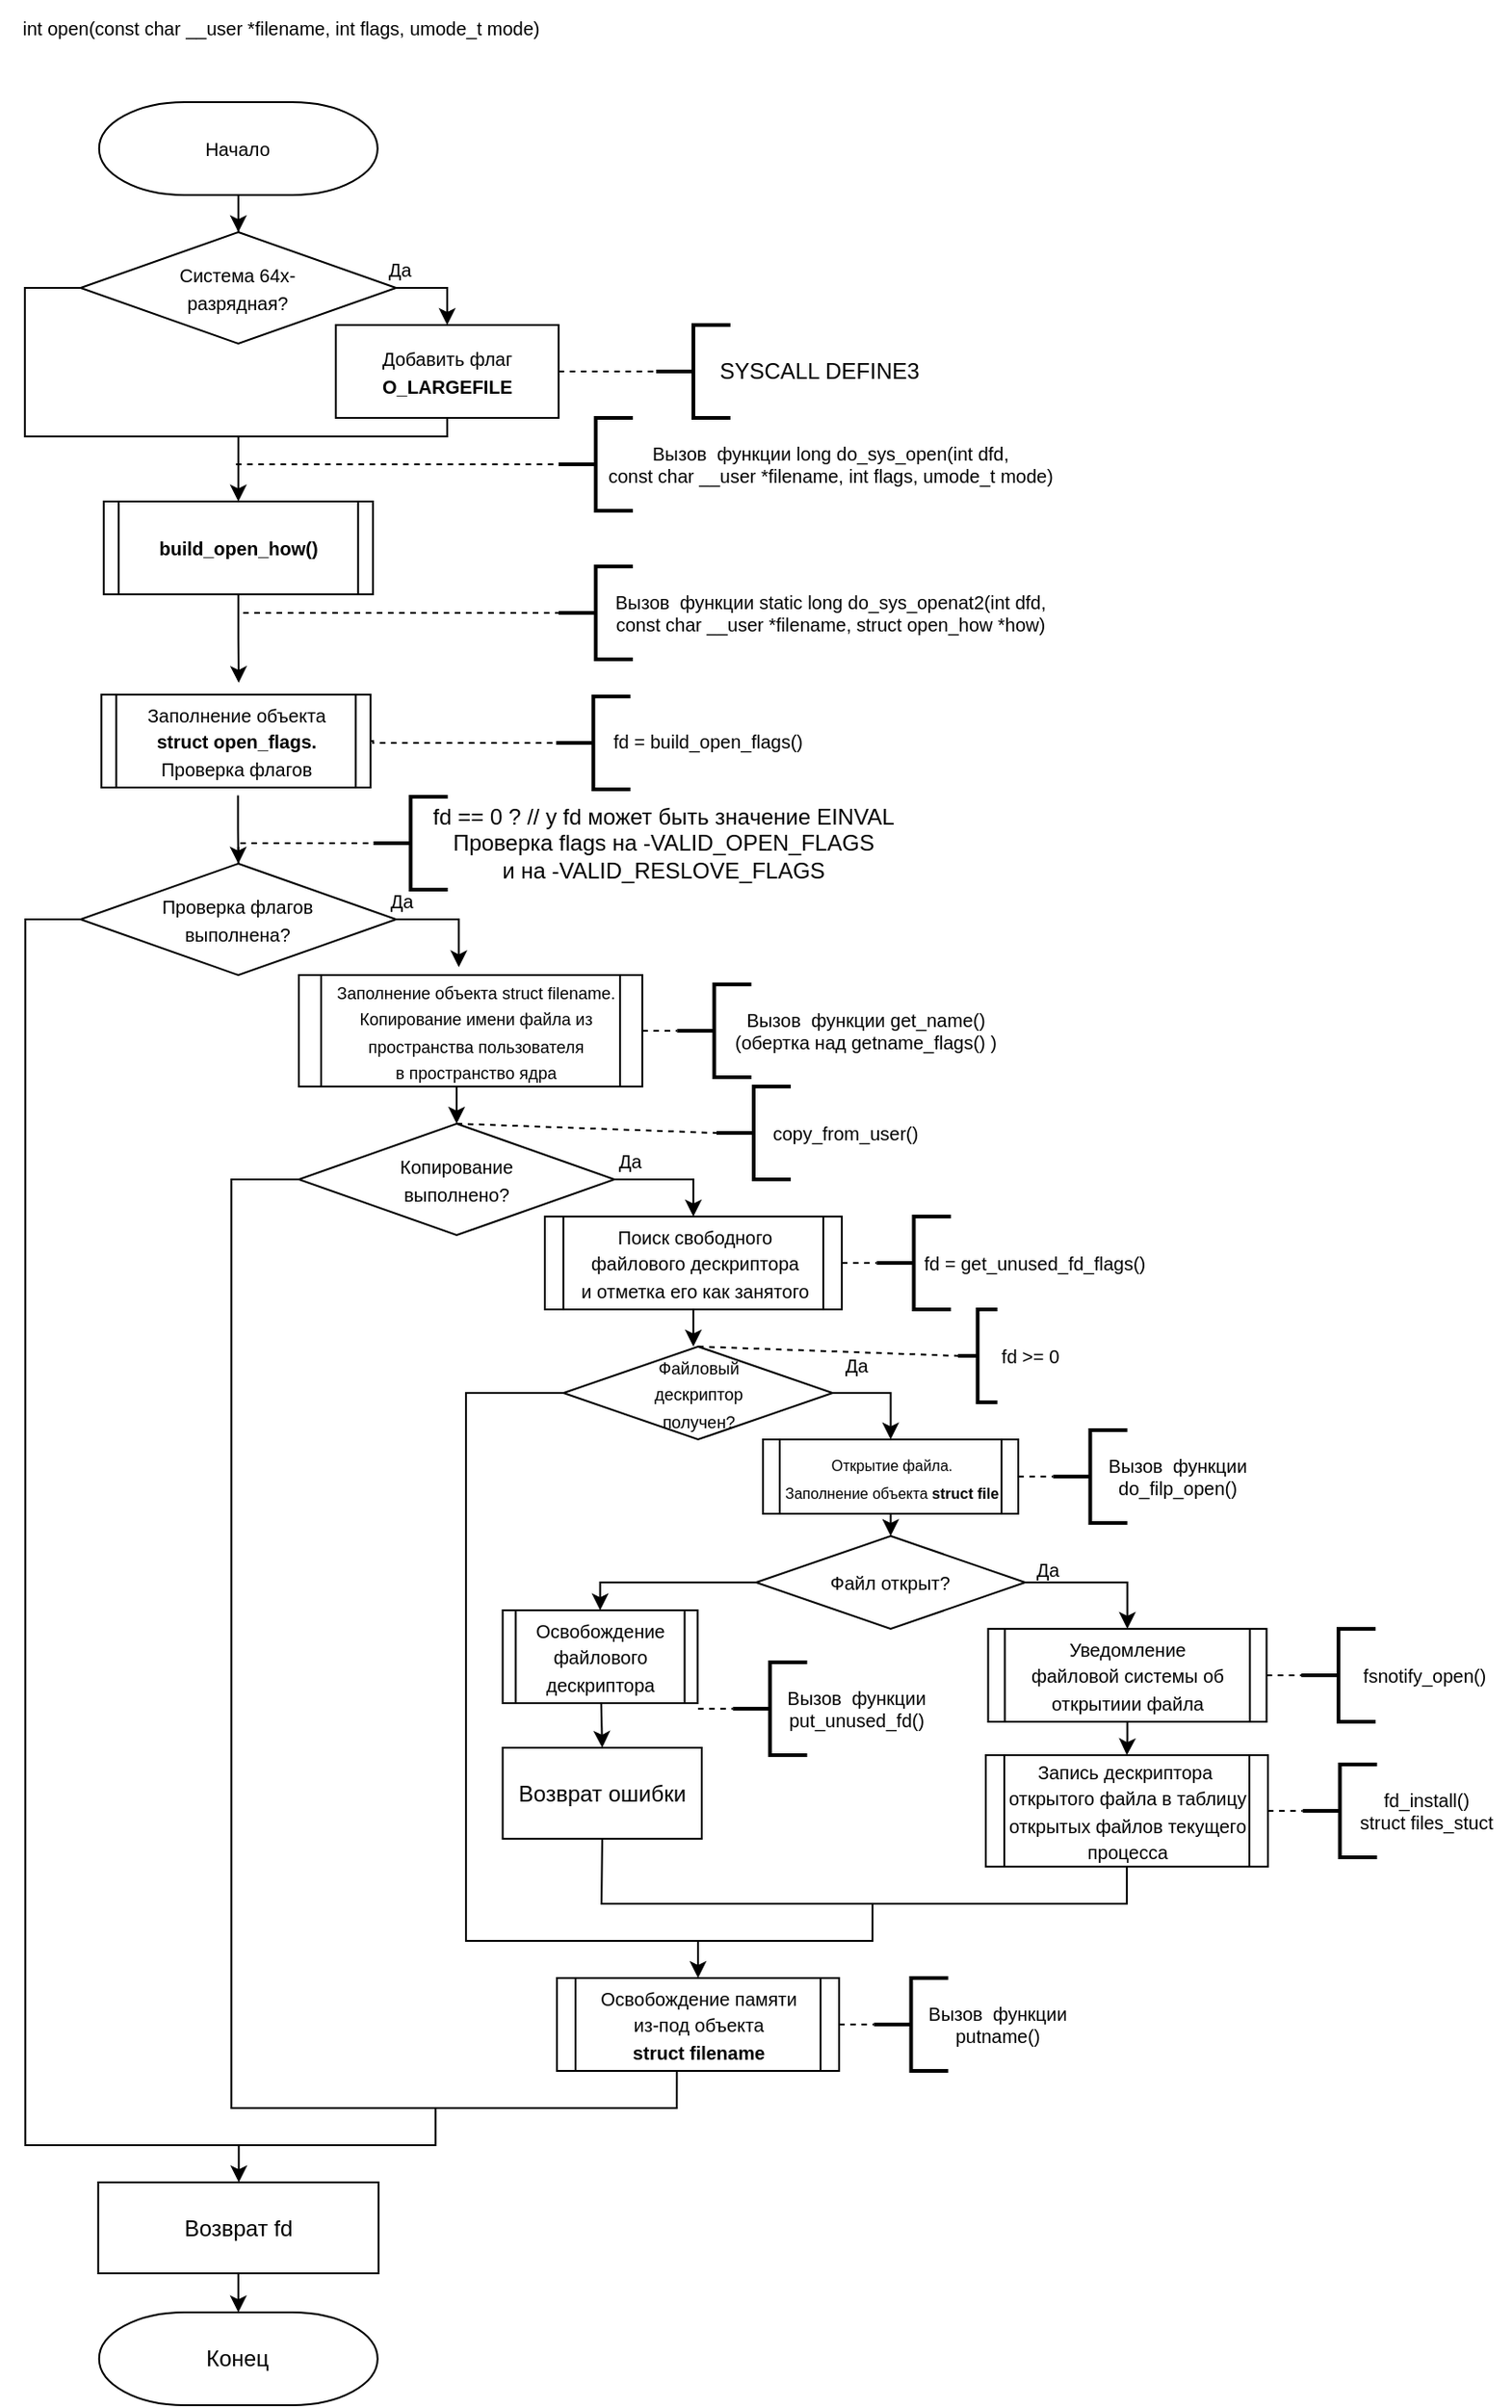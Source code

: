 <mxfile pages="10">
    <diagram id="c2XTWXLVC-m2qoaIguXX" name="open">
        <mxGraphModel dx="810" dy="504" grid="1" gridSize="10" guides="1" tooltips="1" connect="1" arrows="1" fold="1" page="1" pageScale="1" pageWidth="1169" pageHeight="827" math="0" shadow="0">
            <root>
                <mxCell id="0"/>
                <mxCell id="1" parent="0"/>
                <mxCell id="Z9M_0i574EPpmVIjxu1M-3" value="" style="edgeStyle=orthogonalEdgeStyle;rounded=0;orthogonalLoop=1;jettySize=auto;html=1;" parent="1" source="Z9M_0i574EPpmVIjxu1M-1" target="Z9M_0i574EPpmVIjxu1M-2" edge="1">
                    <mxGeometry relative="1" as="geometry"/>
                </mxCell>
                <mxCell id="Z9M_0i574EPpmVIjxu1M-1" value="&lt;font style=&quot;font-size: 10px&quot;&gt;Начало&lt;/font&gt;" style="strokeWidth=1;html=1;shape=mxgraph.flowchart.terminator;whiteSpace=wrap;" parent="1" vertex="1">
                    <mxGeometry x="82.39" y="70" width="150" height="50" as="geometry"/>
                </mxCell>
                <mxCell id="Z9M_0i574EPpmVIjxu1M-6" value="" style="edgeStyle=elbowEdgeStyle;rounded=0;orthogonalLoop=1;jettySize=auto;html=1;elbow=vertical;exitX=1;exitY=0.5;exitDx=0;exitDy=0;exitPerimeter=0;entryX=0.5;entryY=0;entryDx=0;entryDy=0;" parent="1" source="Z9M_0i574EPpmVIjxu1M-2" target="Z9M_0i574EPpmVIjxu1M-4" edge="1">
                    <mxGeometry relative="1" as="geometry">
                        <mxPoint x="253.64" y="190" as="targetPoint"/>
                        <Array as="points">
                            <mxPoint x="253.64" y="170"/>
                        </Array>
                    </mxGeometry>
                </mxCell>
                <mxCell id="Z9M_0i574EPpmVIjxu1M-2" value="&lt;font style=&quot;font-size: 10px&quot;&gt;Система 64х-&lt;br&gt;разрядная?&lt;/font&gt;" style="strokeWidth=1;html=1;shape=mxgraph.flowchart.decision;whiteSpace=wrap;" parent="1" vertex="1">
                    <mxGeometry x="72.39" y="140" width="170" height="60" as="geometry"/>
                </mxCell>
                <mxCell id="Z9M_0i574EPpmVIjxu1M-47" value="" style="edgeStyle=orthogonalEdgeStyle;rounded=0;sketch=0;orthogonalLoop=1;jettySize=auto;html=1;fontSize=10;entryX=0.5;entryY=0;entryDx=0;entryDy=0;exitX=0.5;exitY=1;exitDx=0;exitDy=0;" parent="1" source="Z9M_0i574EPpmVIjxu1M-4" target="Z9M_0i574EPpmVIjxu1M-8" edge="1">
                    <mxGeometry relative="1" as="geometry">
                        <mxPoint x="251.211" y="240" as="sourcePoint"/>
                        <mxPoint x="251.14" y="315" as="targetPoint"/>
                        <Array as="points">
                            <mxPoint x="270" y="250"/>
                            <mxPoint x="157" y="250"/>
                        </Array>
                    </mxGeometry>
                </mxCell>
                <mxCell id="Z9M_0i574EPpmVIjxu1M-4" value="&lt;font style=&quot;font-size: 10px&quot;&gt;Добавить флаг&lt;br&gt;&lt;b&gt;O_LARGEFILE&lt;/b&gt;&lt;/font&gt;" style="rounded=0;whiteSpace=wrap;html=1;absoluteArcSize=1;arcSize=14;strokeWidth=1;" parent="1" vertex="1">
                    <mxGeometry x="209.89" y="190" width="120" height="50" as="geometry"/>
                </mxCell>
                <mxCell id="Z9M_0i574EPpmVIjxu1M-7" value="&lt;font style=&quot;font-size: 10px&quot;&gt;Да&lt;/font&gt;" style="text;html=1;align=center;verticalAlign=middle;resizable=0;points=[];autosize=1;strokeColor=none;fillColor=none;" parent="1" vertex="1">
                    <mxGeometry x="228.64" y="150" width="30" height="20" as="geometry"/>
                </mxCell>
                <mxCell id="Z9M_0i574EPpmVIjxu1M-12" value="" style="edgeStyle=elbowEdgeStyle;rounded=0;orthogonalLoop=1;jettySize=auto;elbow=vertical;html=1;entryX=0.512;entryY=-0.022;entryDx=0;entryDy=0;exitX=0.5;exitY=1;exitDx=0;exitDy=0;entryPerimeter=0;" parent="1" source="Z9M_0i574EPpmVIjxu1M-8" target="Z9M_0i574EPpmVIjxu1M-11" edge="1">
                    <mxGeometry relative="1" as="geometry"/>
                </mxCell>
                <mxCell id="Z9M_0i574EPpmVIjxu1M-8" value="" style="verticalLabelPosition=bottom;verticalAlign=top;html=1;shape=process;whiteSpace=wrap;rounded=0;size=0.052;arcSize=6;strokeWidth=1;" parent="1" vertex="1">
                    <mxGeometry x="84.89" y="285" width="145" height="50" as="geometry"/>
                </mxCell>
                <mxCell id="Z9M_0i574EPpmVIjxu1M-9" value="&lt;b&gt;&lt;font style=&quot;font-size: 10px&quot;&gt;build_open_how()&lt;/font&gt;&lt;/b&gt;" style="text;html=1;align=center;verticalAlign=middle;resizable=0;points=[];autosize=1;strokeColor=none;fillColor=none;" parent="1" vertex="1">
                    <mxGeometry x="107.39" y="300" width="100" height="20" as="geometry"/>
                </mxCell>
                <mxCell id="Z9M_0i574EPpmVIjxu1M-10" value="" style="verticalLabelPosition=bottom;verticalAlign=top;html=1;shape=process;whiteSpace=wrap;rounded=0;size=0.052;arcSize=6;strokeWidth=1;" parent="1" vertex="1">
                    <mxGeometry x="83.64" y="389" width="145" height="50" as="geometry"/>
                </mxCell>
                <mxCell id="Z9M_0i574EPpmVIjxu1M-15" value="" style="edgeStyle=elbowEdgeStyle;rounded=0;orthogonalLoop=1;jettySize=auto;elbow=vertical;html=1;exitX=0.509;exitY=0.988;exitDx=0;exitDy=0;exitPerimeter=0;" parent="1" source="Z9M_0i574EPpmVIjxu1M-11" target="Z9M_0i574EPpmVIjxu1M-14" edge="1">
                    <mxGeometry relative="1" as="geometry"/>
                </mxCell>
                <mxCell id="Z9M_0i574EPpmVIjxu1M-11" value="&lt;font style=&quot;font-size: 10px&quot;&gt;Заполнение объекта&lt;b&gt;&lt;br&gt;struct&amp;nbsp;&lt;/b&gt;&lt;b&gt;open_flags. &lt;/b&gt;&lt;br&gt;Проверка флагов&lt;/font&gt;" style="text;html=1;align=center;verticalAlign=middle;resizable=0;points=[];autosize=1;strokeColor=none;fillColor=none;" parent="1" vertex="1">
                    <mxGeometry x="96.14" y="384" width="120" height="60" as="geometry"/>
                </mxCell>
                <mxCell id="Z9M_0i574EPpmVIjxu1M-18" value="" style="edgeStyle=elbowEdgeStyle;rounded=0;orthogonalLoop=1;jettySize=auto;elbow=vertical;html=1;exitX=1;exitY=0.5;exitDx=0;exitDy=0;exitPerimeter=0;entryX=0.448;entryY=0.011;entryDx=0;entryDy=0;entryPerimeter=0;" parent="1" source="Z9M_0i574EPpmVIjxu1M-14" target="Z9M_0i574EPpmVIjxu1M-17" edge="1">
                    <mxGeometry relative="1" as="geometry">
                        <mxPoint x="253.64" y="540" as="targetPoint"/>
                        <Array as="points">
                            <mxPoint x="253.64" y="510"/>
                        </Array>
                    </mxGeometry>
                </mxCell>
                <mxCell id="Z9M_0i574EPpmVIjxu1M-73" value="" style="edgeStyle=orthogonalEdgeStyle;rounded=0;sketch=0;orthogonalLoop=1;jettySize=auto;html=1;fontSize=10;elbow=vertical;entryX=0.5;entryY=0;entryDx=0;entryDy=0;" parent="1" source="Z9M_0i574EPpmVIjxu1M-14" target="ipqE1b7JqoS-UDY3G7tD-1" edge="1">
                    <mxGeometry relative="1" as="geometry">
                        <mxPoint x="-17.61" y="1191.0" as="targetPoint"/>
                        <Array as="points">
                            <mxPoint x="42.64" y="510"/>
                            <mxPoint x="42.64" y="1170"/>
                            <mxPoint x="157.64" y="1170"/>
                            <mxPoint x="157.64" y="1190"/>
                        </Array>
                    </mxGeometry>
                </mxCell>
                <mxCell id="Z9M_0i574EPpmVIjxu1M-14" value="&lt;font style=&quot;font-size: 10px&quot;&gt;Проверка флагов &lt;br&gt;выполнена?&lt;/font&gt;" style="strokeWidth=1;html=1;shape=mxgraph.flowchart.decision;whiteSpace=wrap;" parent="1" vertex="1">
                    <mxGeometry x="72.39" y="480" width="170" height="60" as="geometry"/>
                </mxCell>
                <mxCell id="Z9M_0i574EPpmVIjxu1M-21" value="" style="edgeStyle=elbowEdgeStyle;rounded=0;orthogonalLoop=1;jettySize=auto;elbow=vertical;html=1;exitX=0.441;exitY=0.929;exitDx=0;exitDy=0;exitPerimeter=0;entryX=0.5;entryY=0;entryDx=0;entryDy=0;entryPerimeter=0;" parent="1" source="Z9M_0i574EPpmVIjxu1M-17" target="Z9M_0i574EPpmVIjxu1M-20" edge="1">
                    <mxGeometry relative="1" as="geometry">
                        <mxPoint x="272.5" y="600" as="sourcePoint"/>
                        <mxPoint x="272.5" y="620" as="targetPoint"/>
                    </mxGeometry>
                </mxCell>
                <mxCell id="Z9M_0i574EPpmVIjxu1M-16" value="" style="verticalLabelPosition=bottom;verticalAlign=top;html=1;shape=process;whiteSpace=wrap;rounded=0;size=0.063;arcSize=6;strokeWidth=1;" parent="1" vertex="1">
                    <mxGeometry x="190" y="540" width="185" height="60" as="geometry"/>
                </mxCell>
                <mxCell id="Z9M_0i574EPpmVIjxu1M-17" value="&lt;font style=&quot;font-size: 9px;&quot;&gt;Заполнение объекта struct filename. &lt;br&gt;Копирование имени файла из &lt;br&gt;пространства пользователя&lt;br&gt;в пространство ядра&lt;/font&gt;" style="text;html=1;align=center;verticalAlign=middle;resizable=0;points=[];autosize=1;strokeColor=none;fillColor=none;" parent="1" vertex="1">
                    <mxGeometry x="200" y="535" width="170" height="70" as="geometry"/>
                </mxCell>
                <mxCell id="Z9M_0i574EPpmVIjxu1M-19" value="&lt;font style=&quot;font-size: 10px&quot;&gt;Да&lt;/font&gt;" style="text;html=1;align=center;verticalAlign=middle;resizable=0;points=[];autosize=1;strokeColor=none;fillColor=none;" parent="1" vertex="1">
                    <mxGeometry x="229.89" y="490" width="30" height="20" as="geometry"/>
                </mxCell>
                <mxCell id="Z9M_0i574EPpmVIjxu1M-24" value="" style="edgeStyle=elbowEdgeStyle;rounded=0;orthogonalLoop=1;jettySize=auto;elbow=vertical;html=1;exitX=1;exitY=0.5;exitDx=0;exitDy=0;exitPerimeter=0;entryX=0.5;entryY=0;entryDx=0;entryDy=0;" parent="1" source="Z9M_0i574EPpmVIjxu1M-20" target="Z9M_0i574EPpmVIjxu1M-22" edge="1">
                    <mxGeometry relative="1" as="geometry">
                        <Array as="points">
                            <mxPoint x="377.5" y="650"/>
                        </Array>
                    </mxGeometry>
                </mxCell>
                <mxCell id="Z9M_0i574EPpmVIjxu1M-20" value="&lt;font style=&quot;font-size: 10px&quot;&gt;Копирование&lt;br&gt;выполнено?&lt;/font&gt;" style="strokeWidth=1;html=1;shape=mxgraph.flowchart.decision;whiteSpace=wrap;" parent="1" vertex="1">
                    <mxGeometry x="190" y="620" width="170" height="60" as="geometry"/>
                </mxCell>
                <mxCell id="Z9M_0i574EPpmVIjxu1M-27" value="" style="edgeStyle=elbowEdgeStyle;rounded=0;orthogonalLoop=1;jettySize=auto;elbow=vertical;html=1;" parent="1" source="Z9M_0i574EPpmVIjxu1M-22" edge="1">
                    <mxGeometry relative="1" as="geometry">
                        <mxPoint x="402.5" y="740" as="targetPoint"/>
                    </mxGeometry>
                </mxCell>
                <mxCell id="Z9M_0i574EPpmVIjxu1M-22" value="" style="verticalLabelPosition=bottom;verticalAlign=top;html=1;shape=process;whiteSpace=wrap;rounded=0;size=0.063;arcSize=6;strokeWidth=1;" parent="1" vertex="1">
                    <mxGeometry x="322.5" y="670" width="160" height="50" as="geometry"/>
                </mxCell>
                <mxCell id="Z9M_0i574EPpmVIjxu1M-23" value="&lt;font style=&quot;font-size: 10px&quot;&gt;Поиск свободного &lt;br&gt;файлового дескриптора &lt;br&gt;и отметка его как занятого&lt;/font&gt;" style="text;html=1;align=center;verticalAlign=middle;resizable=0;points=[];autosize=1;strokeColor=none;fillColor=none;" parent="1" vertex="1">
                    <mxGeometry x="327.5" y="665" width="150" height="60" as="geometry"/>
                </mxCell>
                <mxCell id="Z9M_0i574EPpmVIjxu1M-25" value="&lt;font style=&quot;font-size: 10px&quot;&gt;Да&lt;/font&gt;" style="text;html=1;align=center;verticalAlign=middle;resizable=0;points=[];autosize=1;strokeColor=none;fillColor=none;" parent="1" vertex="1">
                    <mxGeometry x="352.5" y="630" width="30" height="20" as="geometry"/>
                </mxCell>
                <mxCell id="Z9M_0i574EPpmVIjxu1M-31" value="" style="edgeStyle=elbowEdgeStyle;rounded=0;orthogonalLoop=1;jettySize=auto;elbow=vertical;html=1;entryX=0.5;entryY=0;entryDx=0;entryDy=0;exitX=1;exitY=0.5;exitDx=0;exitDy=0;exitPerimeter=0;" parent="1" source="Z9M_0i574EPpmVIjxu1M-26" target="Z9M_0i574EPpmVIjxu1M-28" edge="1">
                    <mxGeometry relative="1" as="geometry">
                        <Array as="points">
                            <mxPoint x="500.04" y="765"/>
                        </Array>
                    </mxGeometry>
                </mxCell>
                <mxCell id="Z9M_0i574EPpmVIjxu1M-65" value="" style="edgeStyle=orthogonalEdgeStyle;rounded=0;sketch=0;orthogonalLoop=1;jettySize=auto;html=1;fontSize=10;elbow=vertical;entryX=0.5;entryY=0;entryDx=0;entryDy=0;" parent="1" source="Z9M_0i574EPpmVIjxu1M-26" target="Z9M_0i574EPpmVIjxu1M-61" edge="1">
                    <mxGeometry relative="1" as="geometry">
                        <mxPoint x="215.04" y="1090" as="targetPoint"/>
                        <Array as="points">
                            <mxPoint x="280.04" y="765"/>
                            <mxPoint x="280.04" y="1060"/>
                            <mxPoint x="405.04" y="1060"/>
                        </Array>
                    </mxGeometry>
                </mxCell>
                <mxCell id="Z9M_0i574EPpmVIjxu1M-26" value="&lt;font style=&quot;font-size: 9px;&quot;&gt;Файловый &lt;br&gt;дескриптор &lt;br&gt;получен?&lt;/font&gt;" style="strokeWidth=1;html=1;shape=mxgraph.flowchart.decision;whiteSpace=wrap;" parent="1" vertex="1">
                    <mxGeometry x="332.54" y="740" width="145" height="50" as="geometry"/>
                </mxCell>
                <mxCell id="Z9M_0i574EPpmVIjxu1M-34" value="" style="edgeStyle=elbowEdgeStyle;rounded=0;orthogonalLoop=1;jettySize=auto;elbow=vertical;html=1;" parent="1" source="Z9M_0i574EPpmVIjxu1M-28" target="Z9M_0i574EPpmVIjxu1M-33" edge="1">
                    <mxGeometry relative="1" as="geometry"/>
                </mxCell>
                <mxCell id="Z9M_0i574EPpmVIjxu1M-28" value="" style="verticalLabelPosition=bottom;verticalAlign=top;html=1;shape=process;whiteSpace=wrap;rounded=0;size=0.063;arcSize=6;strokeWidth=1;" parent="1" vertex="1">
                    <mxGeometry x="440.04" y="790" width="137.5" height="40" as="geometry"/>
                </mxCell>
                <mxCell id="Z9M_0i574EPpmVIjxu1M-29" value="&lt;font style=&quot;font-size: 8px;&quot;&gt;Открытие файла.&lt;br&gt;Заполнение объекта&amp;nbsp;&lt;b&gt;struct file&lt;/b&gt;&lt;/font&gt;" style="text;html=1;align=center;verticalAlign=middle;resizable=0;points=[];autosize=1;strokeColor=none;fillColor=none;" parent="1" vertex="1">
                    <mxGeometry x="438.79" y="790" width="140" height="40" as="geometry"/>
                </mxCell>
                <mxCell id="Z9M_0i574EPpmVIjxu1M-32" value="&lt;font style=&quot;font-size: 10px&quot;&gt;Да&lt;/font&gt;" style="text;html=1;align=center;verticalAlign=middle;resizable=0;points=[];autosize=1;strokeColor=none;fillColor=none;" parent="1" vertex="1">
                    <mxGeometry x="475.04" y="740" width="30" height="20" as="geometry"/>
                </mxCell>
                <mxCell id="Z9M_0i574EPpmVIjxu1M-37" value="" style="edgeStyle=elbowEdgeStyle;rounded=0;orthogonalLoop=1;jettySize=auto;elbow=vertical;html=1;exitX=1;exitY=0.5;exitDx=0;exitDy=0;exitPerimeter=0;entryX=0.5;entryY=0;entryDx=0;entryDy=0;" parent="1" source="Z9M_0i574EPpmVIjxu1M-33" target="Z9M_0i574EPpmVIjxu1M-35" edge="1">
                    <mxGeometry relative="1" as="geometry">
                        <Array as="points">
                            <mxPoint x="604.04" y="867"/>
                        </Array>
                    </mxGeometry>
                </mxCell>
                <mxCell id="Z9M_0i574EPpmVIjxu1M-50" value="" style="edgeStyle=orthogonalEdgeStyle;rounded=0;sketch=0;orthogonalLoop=1;jettySize=auto;html=1;fontSize=10;elbow=vertical;entryX=0.5;entryY=0;entryDx=0;entryDy=0;" parent="1" source="Z9M_0i574EPpmVIjxu1M-33" target="Z9M_0i574EPpmVIjxu1M-48" edge="1">
                    <mxGeometry relative="1" as="geometry">
                        <Array as="points">
                            <mxPoint x="353.04" y="867"/>
                        </Array>
                    </mxGeometry>
                </mxCell>
                <mxCell id="Z9M_0i574EPpmVIjxu1M-33" value="&lt;font style=&quot;font-size: 10px&quot;&gt;Файл открыт?&lt;/font&gt;" style="strokeWidth=1;html=1;shape=mxgraph.flowchart.decision;whiteSpace=wrap;" parent="1" vertex="1">
                    <mxGeometry x="436.29" y="842" width="145" height="50" as="geometry"/>
                </mxCell>
                <mxCell id="Z9M_0i574EPpmVIjxu1M-42" value="" style="edgeStyle=elbowEdgeStyle;rounded=0;orthogonalLoop=1;jettySize=auto;elbow=vertical;html=1;entryX=0.5;entryY=0;entryDx=0;entryDy=0;" parent="1" source="Z9M_0i574EPpmVIjxu1M-35" target="Z9M_0i574EPpmVIjxu1M-40" edge="1">
                    <mxGeometry relative="1" as="geometry"/>
                </mxCell>
                <mxCell id="Z9M_0i574EPpmVIjxu1M-35" value="" style="verticalLabelPosition=bottom;verticalAlign=top;html=1;shape=process;whiteSpace=wrap;rounded=0;size=0.063;arcSize=6;strokeWidth=1;" parent="1" vertex="1">
                    <mxGeometry x="561.29" y="892" width="150" height="50" as="geometry"/>
                </mxCell>
                <mxCell id="Z9M_0i574EPpmVIjxu1M-36" value="&lt;font style=&quot;font-size: 10px&quot;&gt;Уведомление &lt;br&gt;файловой системы об &lt;br&gt;открытиии файла&lt;/font&gt;" style="text;html=1;align=center;verticalAlign=middle;resizable=0;points=[];autosize=1;strokeColor=none;fillColor=none;" parent="1" vertex="1">
                    <mxGeometry x="576.29" y="892" width="120" height="50" as="geometry"/>
                </mxCell>
                <mxCell id="Z9M_0i574EPpmVIjxu1M-39" value="&lt;font style=&quot;font-size: 10px&quot;&gt;Да&lt;/font&gt;" style="text;html=1;align=center;verticalAlign=middle;resizable=0;points=[];autosize=1;strokeColor=none;fillColor=none;" parent="1" vertex="1">
                    <mxGeometry x="577.54" y="850" width="30" height="20" as="geometry"/>
                </mxCell>
                <mxCell id="Z9M_0i574EPpmVIjxu1M-40" value="" style="verticalLabelPosition=bottom;verticalAlign=top;html=1;shape=process;whiteSpace=wrap;rounded=0;size=0.063;arcSize=6;strokeWidth=1;" parent="1" vertex="1">
                    <mxGeometry x="560.04" y="960" width="152" height="60" as="geometry"/>
                </mxCell>
                <mxCell id="Z9M_0i574EPpmVIjxu1M-41" value="&lt;font style=&quot;font-size: 10px&quot;&gt;Запись дескриптора&amp;nbsp;&lt;br&gt;открытого файла в таблицу &lt;br&gt;открытых файлов текущего&lt;br&gt;процесса&lt;/font&gt;" style="text;html=1;align=center;verticalAlign=middle;resizable=0;points=[];autosize=1;strokeColor=none;fillColor=none;" parent="1" vertex="1">
                    <mxGeometry x="566.29" y="960" width="140" height="60" as="geometry"/>
                </mxCell>
                <mxCell id="Z9M_0i574EPpmVIjxu1M-44" value="" style="endArrow=none;html=1;rounded=0;sketch=0;fontSize=10;exitX=0;exitY=0.5;exitDx=0;exitDy=0;exitPerimeter=0;edgeStyle=orthogonalEdgeStyle;elbow=vertical;" parent="1" source="Z9M_0i574EPpmVIjxu1M-2" edge="1">
                    <mxGeometry width="50" height="50" relative="1" as="geometry">
                        <mxPoint x="212.39" y="300" as="sourcePoint"/>
                        <mxPoint x="157.39" y="250" as="targetPoint"/>
                        <Array as="points">
                            <mxPoint x="42.39" y="170"/>
                            <mxPoint x="42.39" y="250"/>
                        </Array>
                    </mxGeometry>
                </mxCell>
                <mxCell id="Z9M_0i574EPpmVIjxu1M-48" value="" style="verticalLabelPosition=bottom;verticalAlign=top;html=1;shape=process;whiteSpace=wrap;rounded=0;size=0.063;arcSize=6;strokeWidth=1;" parent="1" vertex="1">
                    <mxGeometry x="299.79" y="882" width="105" height="50" as="geometry"/>
                </mxCell>
                <mxCell id="17" style="edgeStyle=none;html=1;entryX=0.5;entryY=0;entryDx=0;entryDy=0;" edge="1" parent="1" source="Z9M_0i574EPpmVIjxu1M-49" target="16">
                    <mxGeometry relative="1" as="geometry"/>
                </mxCell>
                <mxCell id="Z9M_0i574EPpmVIjxu1M-49" value="&lt;span style=&quot;font-size: 10px&quot;&gt;Освобождение &lt;br&gt;файлового &lt;br&gt;дескриптора&lt;/span&gt;" style="text;html=1;align=center;verticalAlign=middle;resizable=0;points=[];autosize=1;strokeColor=none;fillColor=none;" parent="1" vertex="1">
                    <mxGeometry x="312.29" y="882" width="80" height="50" as="geometry"/>
                </mxCell>
                <mxCell id="Z9M_0i574EPpmVIjxu1M-52" value="" style="strokeWidth=2;html=1;shape=mxgraph.flowchart.annotation_2;align=left;labelPosition=right;pointerEvents=1;rounded=0;sketch=0;fontSize=10;" parent="1" vertex="1">
                    <mxGeometry x="423.79" y="910" width="40" height="50" as="geometry"/>
                </mxCell>
                <mxCell id="Z9M_0i574EPpmVIjxu1M-53" value="" style="endArrow=none;dashed=1;html=1;rounded=0;sketch=0;fontSize=10;elbow=vertical;entryX=0;entryY=0.5;entryDx=0;entryDy=0;entryPerimeter=0;" parent="1" target="Z9M_0i574EPpmVIjxu1M-52" edge="1">
                    <mxGeometry width="50" height="50" relative="1" as="geometry">
                        <mxPoint x="405.04" y="935" as="sourcePoint"/>
                        <mxPoint x="435.04" y="930" as="targetPoint"/>
                    </mxGeometry>
                </mxCell>
                <mxCell id="Z9M_0i574EPpmVIjxu1M-54" value="Вызов&amp;nbsp; функции&lt;br&gt;put_unused_fd()" style="text;html=1;align=center;verticalAlign=middle;resizable=0;points=[];autosize=1;strokeColor=none;fillColor=none;fontSize=10;" parent="1" vertex="1">
                    <mxGeometry x="445.04" y="920" width="90" height="30" as="geometry"/>
                </mxCell>
                <mxCell id="Z9M_0i574EPpmVIjxu1M-55" value="" style="strokeWidth=2;html=1;shape=mxgraph.flowchart.annotation_2;align=left;labelPosition=right;pointerEvents=1;rounded=0;sketch=0;fontSize=10;" parent="1" vertex="1">
                    <mxGeometry x="730.04" y="892" width="40" height="50" as="geometry"/>
                </mxCell>
                <mxCell id="Z9M_0i574EPpmVIjxu1M-56" value="" style="endArrow=none;dashed=1;html=1;rounded=0;sketch=0;fontSize=10;elbow=vertical;entryX=0;entryY=0.5;entryDx=0;entryDy=0;entryPerimeter=0;" parent="1" target="Z9M_0i574EPpmVIjxu1M-55" edge="1">
                    <mxGeometry width="50" height="50" relative="1" as="geometry">
                        <mxPoint x="711.29" y="917" as="sourcePoint"/>
                        <mxPoint x="741.29" y="912" as="targetPoint"/>
                    </mxGeometry>
                </mxCell>
                <mxCell id="Z9M_0i574EPpmVIjxu1M-57" value="fsnotify_open()" style="text;html=1;align=center;verticalAlign=middle;resizable=0;points=[];autosize=1;strokeColor=none;fillColor=none;fontSize=10;" parent="1" vertex="1">
                    <mxGeometry x="756.29" y="907" width="80" height="20" as="geometry"/>
                </mxCell>
                <mxCell id="Z9M_0i574EPpmVIjxu1M-58" value="" style="strokeWidth=2;html=1;shape=mxgraph.flowchart.annotation_2;align=left;labelPosition=right;pointerEvents=1;rounded=0;sketch=0;fontSize=10;" parent="1" vertex="1">
                    <mxGeometry x="730.79" y="965" width="40" height="50" as="geometry"/>
                </mxCell>
                <mxCell id="Z9M_0i574EPpmVIjxu1M-59" value="" style="endArrow=none;dashed=1;html=1;rounded=0;sketch=0;fontSize=10;elbow=vertical;entryX=0;entryY=0.5;entryDx=0;entryDy=0;entryPerimeter=0;" parent="1" target="Z9M_0i574EPpmVIjxu1M-58" edge="1">
                    <mxGeometry width="50" height="50" relative="1" as="geometry">
                        <mxPoint x="712.04" y="990" as="sourcePoint"/>
                        <mxPoint x="742.04" y="985" as="targetPoint"/>
                    </mxGeometry>
                </mxCell>
                <mxCell id="Z9M_0i574EPpmVIjxu1M-60" value="fd_install()&lt;br&gt;struct files_stuct" style="text;html=1;align=center;verticalAlign=middle;resizable=0;points=[];autosize=1;strokeColor=none;fillColor=none;fontSize=10;" parent="1" vertex="1">
                    <mxGeometry x="752.04" y="975" width="90" height="30" as="geometry"/>
                </mxCell>
                <mxCell id="Z9M_0i574EPpmVIjxu1M-61" value="" style="verticalLabelPosition=bottom;verticalAlign=top;html=1;shape=process;whiteSpace=wrap;rounded=0;size=0.063;arcSize=6;strokeWidth=1;" parent="1" vertex="1">
                    <mxGeometry x="329.04" y="1080" width="152" height="50" as="geometry"/>
                </mxCell>
                <mxCell id="Z9M_0i574EPpmVIjxu1M-62" value="&lt;span style=&quot;font-size: 10px&quot;&gt;Освобождение памяти &lt;br&gt;из-под объекта&lt;br&gt;&lt;/span&gt;&lt;b&gt;&lt;font style=&quot;font-size: 10px;&quot;&gt;struct filename&lt;/font&gt;&lt;/b&gt;" style="text;html=1;align=center;verticalAlign=middle;resizable=0;points=[];autosize=1;strokeColor=none;fillColor=none;" parent="1" vertex="1">
                    <mxGeometry x="340.04" y="1075" width="130" height="60" as="geometry"/>
                </mxCell>
                <mxCell id="Z9M_0i574EPpmVIjxu1M-63" value="" style="endArrow=none;html=1;rounded=0;sketch=0;fontSize=10;elbow=vertical;exitX=0.5;exitY=1;exitDx=0;exitDy=0;entryX=0.5;entryY=1;entryDx=0;entryDy=0;" parent="1" source="16" target="Z9M_0i574EPpmVIjxu1M-40" edge="1">
                    <mxGeometry width="50" height="50" relative="1" as="geometry">
                        <mxPoint x="500.04" y="970" as="sourcePoint"/>
                        <mxPoint x="550.04" y="920" as="targetPoint"/>
                        <Array as="points">
                            <mxPoint x="353.04" y="1040"/>
                            <mxPoint x="636.04" y="1040"/>
                        </Array>
                    </mxGeometry>
                </mxCell>
                <mxCell id="Z9M_0i574EPpmVIjxu1M-66" value="" style="endArrow=none;html=1;rounded=0;sketch=0;fontSize=10;elbow=vertical;edgeStyle=orthogonalEdgeStyle;" parent="1" edge="1">
                    <mxGeometry width="50" height="50" relative="1" as="geometry">
                        <mxPoint x="400.04" y="1060" as="sourcePoint"/>
                        <mxPoint x="499.04" y="1040" as="targetPoint"/>
                        <Array as="points">
                            <mxPoint x="409.04" y="1060"/>
                            <mxPoint x="499.04" y="1060"/>
                        </Array>
                    </mxGeometry>
                </mxCell>
                <mxCell id="Z9M_0i574EPpmVIjxu1M-67" value="" style="strokeWidth=2;html=1;shape=mxgraph.flowchart.annotation_2;align=left;labelPosition=right;pointerEvents=1;rounded=0;sketch=0;fontSize=10;" parent="1" vertex="1">
                    <mxGeometry x="499.79" y="1080" width="40" height="50" as="geometry"/>
                </mxCell>
                <mxCell id="Z9M_0i574EPpmVIjxu1M-68" value="" style="endArrow=none;dashed=1;html=1;rounded=0;sketch=0;fontSize=10;elbow=vertical;entryX=0;entryY=0.5;entryDx=0;entryDy=0;entryPerimeter=0;" parent="1" target="Z9M_0i574EPpmVIjxu1M-67" edge="1">
                    <mxGeometry width="50" height="50" relative="1" as="geometry">
                        <mxPoint x="481.04" y="1105.0" as="sourcePoint"/>
                        <mxPoint x="511.04" y="1100" as="targetPoint"/>
                    </mxGeometry>
                </mxCell>
                <mxCell id="Z9M_0i574EPpmVIjxu1M-69" value="Вызов&amp;nbsp; функции&lt;br&gt;putname()" style="text;html=1;align=center;verticalAlign=middle;resizable=0;points=[];autosize=1;strokeColor=none;fillColor=none;fontSize=10;" parent="1" vertex="1">
                    <mxGeometry x="521.04" y="1090" width="90" height="30" as="geometry"/>
                </mxCell>
                <mxCell id="Z9M_0i574EPpmVIjxu1M-70" value="&lt;font style=&quot;font-size: 12px;&quot;&gt;Конец&lt;/font&gt;" style="strokeWidth=1;html=1;shape=mxgraph.flowchart.terminator;whiteSpace=wrap;" parent="1" vertex="1">
                    <mxGeometry x="82.39" y="1260" width="150" height="50" as="geometry"/>
                </mxCell>
                <mxCell id="Z9M_0i574EPpmVIjxu1M-71" value="" style="endArrow=none;html=1;rounded=0;sketch=0;fontSize=10;elbow=vertical;exitX=0;exitY=0.5;exitDx=0;exitDy=0;exitPerimeter=0;edgeStyle=orthogonalEdgeStyle;" parent="1" source="Z9M_0i574EPpmVIjxu1M-20" edge="1">
                    <mxGeometry width="50" height="50" relative="1" as="geometry">
                        <mxPoint x="203.64" y="920" as="sourcePoint"/>
                        <mxPoint x="393.64" y="1130" as="targetPoint"/>
                        <Array as="points">
                            <mxPoint x="153.64" y="650"/>
                            <mxPoint x="153.64" y="1150"/>
                            <mxPoint x="393.64" y="1150"/>
                        </Array>
                    </mxGeometry>
                </mxCell>
                <mxCell id="Z9M_0i574EPpmVIjxu1M-74" value="" style="endArrow=none;html=1;rounded=0;sketch=0;fontSize=10;elbow=vertical;" parent="1" edge="1">
                    <mxGeometry width="50" height="50" relative="1" as="geometry">
                        <mxPoint x="133.64" y="1170" as="sourcePoint"/>
                        <mxPoint x="263.64" y="1150" as="targetPoint"/>
                        <Array as="points">
                            <mxPoint x="263.64" y="1170"/>
                        </Array>
                    </mxGeometry>
                </mxCell>
                <mxCell id="Z9M_0i574EPpmVIjxu1M-75" value="" style="strokeWidth=2;html=1;shape=mxgraph.flowchart.annotation_2;align=left;labelPosition=right;pointerEvents=1;rounded=0;sketch=0;fontSize=10;" parent="1" vertex="1">
                    <mxGeometry x="596.29" y="785" width="40" height="50" as="geometry"/>
                </mxCell>
                <mxCell id="Z9M_0i574EPpmVIjxu1M-76" value="" style="endArrow=none;dashed=1;html=1;rounded=0;sketch=0;fontSize=10;elbow=vertical;entryX=0;entryY=0.5;entryDx=0;entryDy=0;entryPerimeter=0;" parent="1" target="Z9M_0i574EPpmVIjxu1M-75" edge="1">
                    <mxGeometry width="50" height="50" relative="1" as="geometry">
                        <mxPoint x="577.54" y="810.0" as="sourcePoint"/>
                        <mxPoint x="607.54" y="805" as="targetPoint"/>
                    </mxGeometry>
                </mxCell>
                <mxCell id="Z9M_0i574EPpmVIjxu1M-77" value="Вызов&amp;nbsp; функции&lt;br&gt;do_filp_open()" style="text;html=1;align=center;verticalAlign=middle;resizable=0;points=[];autosize=1;strokeColor=none;fillColor=none;fontSize=10;" parent="1" vertex="1">
                    <mxGeometry x="617.54" y="795" width="90" height="30" as="geometry"/>
                </mxCell>
                <mxCell id="Z9M_0i574EPpmVIjxu1M-81" value="" style="strokeWidth=2;html=1;shape=mxgraph.flowchart.annotation_2;align=left;labelPosition=right;pointerEvents=1;rounded=0;sketch=0;fontSize=10;" parent="1" vertex="1">
                    <mxGeometry x="501.25" y="670" width="40" height="50" as="geometry"/>
                </mxCell>
                <mxCell id="Z9M_0i574EPpmVIjxu1M-82" value="" style="endArrow=none;dashed=1;html=1;rounded=0;sketch=0;fontSize=10;elbow=vertical;entryX=0;entryY=0.5;entryDx=0;entryDy=0;entryPerimeter=0;" parent="1" target="Z9M_0i574EPpmVIjxu1M-81" edge="1">
                    <mxGeometry width="50" height="50" relative="1" as="geometry">
                        <mxPoint x="482.5" y="695.0" as="sourcePoint"/>
                        <mxPoint x="512.5" y="690" as="targetPoint"/>
                    </mxGeometry>
                </mxCell>
                <mxCell id="Z9M_0i574EPpmVIjxu1M-83" value="fd = get_unused_fd_flags()" style="text;html=1;align=center;verticalAlign=middle;resizable=0;points=[];autosize=1;strokeColor=none;fillColor=none;fontSize=10;" parent="1" vertex="1">
                    <mxGeometry x="521.04" y="685" width="130" height="20" as="geometry"/>
                </mxCell>
                <mxCell id="Z9M_0i574EPpmVIjxu1M-84" value="" style="strokeWidth=2;html=1;shape=mxgraph.flowchart.annotation_2;align=left;labelPosition=right;pointerEvents=1;rounded=0;sketch=0;fontSize=10;" parent="1" vertex="1">
                    <mxGeometry x="393.75" y="545" width="40" height="50" as="geometry"/>
                </mxCell>
                <mxCell id="Z9M_0i574EPpmVIjxu1M-85" value="" style="endArrow=none;dashed=1;html=1;rounded=0;sketch=0;fontSize=10;elbow=vertical;entryX=0;entryY=0.5;entryDx=0;entryDy=0;entryPerimeter=0;" parent="1" target="Z9M_0i574EPpmVIjxu1M-84" edge="1">
                    <mxGeometry width="50" height="50" relative="1" as="geometry">
                        <mxPoint x="375" y="570.0" as="sourcePoint"/>
                        <mxPoint x="405" y="565" as="targetPoint"/>
                    </mxGeometry>
                </mxCell>
                <mxCell id="Z9M_0i574EPpmVIjxu1M-86" value="Вызов&amp;nbsp; функции get_name()&lt;br&gt;(обертка над getname_flags() )" style="text;html=1;align=center;verticalAlign=middle;resizable=0;points=[];autosize=1;strokeColor=none;fillColor=none;fontSize=10;" parent="1" vertex="1">
                    <mxGeometry x="415" y="555" width="160" height="30" as="geometry"/>
                </mxCell>
                <mxCell id="Z9M_0i574EPpmVIjxu1M-89" value="int open(const char __user *filename, int flags, umode_t mode)" style="text;html=1;align=center;verticalAlign=middle;resizable=0;points=[];autosize=1;strokeColor=none;fillColor=none;fontSize=10;" parent="1" vertex="1">
                    <mxGeometry x="29.89" y="15" width="300" height="30" as="geometry"/>
                </mxCell>
                <mxCell id="Z9M_0i574EPpmVIjxu1M-90" value="" style="strokeWidth=2;html=1;shape=mxgraph.flowchart.annotation_2;align=left;labelPosition=right;pointerEvents=1;rounded=0;sketch=0;fontSize=10;" parent="1" vertex="1">
                    <mxGeometry x="329.89" y="240" width="40" height="50" as="geometry"/>
                </mxCell>
                <mxCell id="Z9M_0i574EPpmVIjxu1M-91" value="" style="endArrow=none;dashed=1;html=1;rounded=0;sketch=0;fontSize=10;elbow=vertical;entryX=0;entryY=0.5;entryDx=0;entryDy=0;entryPerimeter=0;" parent="1" target="Z9M_0i574EPpmVIjxu1M-90" edge="1">
                    <mxGeometry width="50" height="50" relative="1" as="geometry">
                        <mxPoint x="156.14" y="265" as="sourcePoint"/>
                        <mxPoint x="341.14" y="255" as="targetPoint"/>
                        <Array as="points"/>
                    </mxGeometry>
                </mxCell>
                <mxCell id="Z9M_0i574EPpmVIjxu1M-92" value="Вызов&amp;nbsp; функции long do_sys_open(int dfd,&lt;br&gt;const char __user *filename, int flags, umode_t mode)" style="text;html=1;align=center;verticalAlign=middle;resizable=0;points=[];autosize=1;strokeColor=none;fillColor=none;fontSize=10;" parent="1" vertex="1">
                    <mxGeometry x="346.14" y="245" width="260" height="40" as="geometry"/>
                </mxCell>
                <mxCell id="Z9M_0i574EPpmVIjxu1M-93" value="" style="strokeWidth=2;html=1;shape=mxgraph.flowchart.annotation_2;align=left;labelPosition=right;pointerEvents=1;rounded=0;sketch=0;fontSize=10;" parent="1" vertex="1">
                    <mxGeometry x="329.89" y="320" width="40" height="50" as="geometry"/>
                </mxCell>
                <mxCell id="Z9M_0i574EPpmVIjxu1M-94" value="" style="endArrow=none;dashed=1;html=1;rounded=0;sketch=0;fontSize=10;elbow=vertical;entryX=0;entryY=0.5;entryDx=0;entryDy=0;entryPerimeter=0;" parent="1" target="Z9M_0i574EPpmVIjxu1M-93" edge="1">
                    <mxGeometry width="50" height="50" relative="1" as="geometry">
                        <mxPoint x="160" y="345" as="sourcePoint"/>
                        <mxPoint x="341.14" y="335" as="targetPoint"/>
                        <Array as="points"/>
                    </mxGeometry>
                </mxCell>
                <mxCell id="Z9M_0i574EPpmVIjxu1M-95" value="Вызов&amp;nbsp; функции static long do_sys_openat2(int dfd,&lt;br&gt;const char __user *filename, struct open_how *how)" style="text;html=1;align=center;verticalAlign=middle;resizable=0;points=[];autosize=1;strokeColor=none;fillColor=none;fontSize=10;" parent="1" vertex="1">
                    <mxGeometry x="346.14" y="325" width="260" height="40" as="geometry"/>
                </mxCell>
                <mxCell id="Z9M_0i574EPpmVIjxu1M-96" value="" style="strokeWidth=2;html=1;shape=mxgraph.flowchart.annotation_2;align=left;labelPosition=right;pointerEvents=1;rounded=0;sketch=0;fontSize=10;" parent="1" vertex="1">
                    <mxGeometry x="328.64" y="390" width="40" height="50" as="geometry"/>
                </mxCell>
                <mxCell id="Z9M_0i574EPpmVIjxu1M-97" value="" style="endArrow=none;dashed=1;html=1;rounded=0;sketch=0;fontSize=10;elbow=vertical;edgeStyle=orthogonalEdgeStyle;entryX=0.093;entryY=0.461;entryDx=0;entryDy=0;entryPerimeter=0;exitX=1;exitY=0.5;exitDx=0;exitDy=0;" parent="1" source="Z9M_0i574EPpmVIjxu1M-10" target="Z9M_0i574EPpmVIjxu1M-96" edge="1">
                    <mxGeometry width="50" height="50" relative="1" as="geometry">
                        <mxPoint x="213.64" y="385" as="sourcePoint"/>
                        <mxPoint x="333.64" y="415" as="targetPoint"/>
                        <Array as="points">
                            <mxPoint x="230" y="414"/>
                            <mxPoint x="230" y="415"/>
                            <mxPoint x="332" y="415"/>
                        </Array>
                    </mxGeometry>
                </mxCell>
                <mxCell id="Z9M_0i574EPpmVIjxu1M-98" value="fd = build_open_flags()" style="text;html=1;align=center;verticalAlign=middle;resizable=0;points=[];autosize=1;strokeColor=none;fillColor=none;fontSize=10;" parent="1" vertex="1">
                    <mxGeometry x="344.89" y="399" width="130" height="30" as="geometry"/>
                </mxCell>
                <mxCell id="ipqE1b7JqoS-UDY3G7tD-2" style="edgeStyle=orthogonalEdgeStyle;rounded=0;orthogonalLoop=1;jettySize=auto;html=1;exitX=0.5;exitY=1;exitDx=0;exitDy=0;entryX=0.5;entryY=0;entryDx=0;entryDy=0;entryPerimeter=0;" parent="1" source="ipqE1b7JqoS-UDY3G7tD-1" target="Z9M_0i574EPpmVIjxu1M-70" edge="1">
                    <mxGeometry relative="1" as="geometry"/>
                </mxCell>
                <mxCell id="ipqE1b7JqoS-UDY3G7tD-1" value="Возврат fd" style="rounded=0;whiteSpace=wrap;html=1;" parent="1" vertex="1">
                    <mxGeometry x="81.89" y="1190" width="151" height="49" as="geometry"/>
                </mxCell>
                <mxCell id="3" value="" style="strokeWidth=2;html=1;shape=mxgraph.flowchart.annotation_2;align=left;labelPosition=right;pointerEvents=1;rounded=0;sketch=0;fontSize=10;" parent="1" vertex="1">
                    <mxGeometry x="382.5" y="190" width="40" height="50" as="geometry"/>
                </mxCell>
                <mxCell id="4" value="SYSCALL DEFINE3" style="text;html=1;align=center;verticalAlign=middle;resizable=0;points=[];autosize=1;strokeColor=none;fillColor=none;" parent="1" vertex="1">
                    <mxGeometry x="404.79" y="200" width="130" height="30" as="geometry"/>
                </mxCell>
                <mxCell id="6" value="" style="endArrow=none;dashed=1;html=1;rounded=0;sketch=0;fontSize=10;elbow=vertical;entryX=0;entryY=0.5;entryDx=0;entryDy=0;entryPerimeter=0;exitX=1;exitY=0.5;exitDx=0;exitDy=0;" parent="1" source="Z9M_0i574EPpmVIjxu1M-4" target="3" edge="1">
                    <mxGeometry width="50" height="50" relative="1" as="geometry">
                        <mxPoint x="332.54" y="140" as="sourcePoint"/>
                        <mxPoint x="506.29" y="140" as="targetPoint"/>
                        <Array as="points"/>
                    </mxGeometry>
                </mxCell>
                <mxCell id="7" value="" style="strokeWidth=2;html=1;shape=mxgraph.flowchart.annotation_2;align=left;labelPosition=right;pointerEvents=1;rounded=0;sketch=0;fontSize=10;" parent="1" vertex="1">
                    <mxGeometry x="230.21" y="444" width="40" height="50" as="geometry"/>
                </mxCell>
                <mxCell id="8" value="fd == 0 ? // y fd может быть значение EINVAL&lt;br&gt;Проверка flags на -VALID_OPEN_FLAGS&lt;br&gt;и на -VALID_RESLOVE_FLAGS" style="text;html=1;align=center;verticalAlign=middle;resizable=0;points=[];autosize=1;strokeColor=none;fillColor=none;" parent="1" vertex="1">
                    <mxGeometry x="251.04" y="444" width="270" height="50" as="geometry"/>
                </mxCell>
                <mxCell id="9" value="" style="endArrow=none;dashed=1;html=1;rounded=0;sketch=0;fontSize=10;elbow=vertical;entryX=0;entryY=0.5;entryDx=0;entryDy=0;entryPerimeter=0;exitX=0.5;exitY=0;exitDx=0;exitDy=0;exitPerimeter=0;edgeStyle=orthogonalEdgeStyle;" parent="1" source="Z9M_0i574EPpmVIjxu1M-14" target="7" edge="1">
                    <mxGeometry width="50" height="50" relative="1" as="geometry">
                        <mxPoint x="177.6" y="469" as="sourcePoint"/>
                        <mxPoint x="354.0" y="394" as="targetPoint"/>
                    </mxGeometry>
                </mxCell>
                <mxCell id="10" value="" style="strokeWidth=2;html=1;shape=mxgraph.flowchart.annotation_2;align=left;labelPosition=right;pointerEvents=1;rounded=0;sketch=0;fontSize=10;" vertex="1" parent="1">
                    <mxGeometry x="415" y="600" width="40" height="50" as="geometry"/>
                </mxCell>
                <mxCell id="11" value="copy_from_user()" style="text;html=1;align=center;verticalAlign=middle;resizable=0;points=[];autosize=1;strokeColor=none;fillColor=none;fontSize=10;" vertex="1" parent="1">
                    <mxGeometry x="438.79" y="615" width="90" height="20" as="geometry"/>
                </mxCell>
                <mxCell id="12" value="" style="endArrow=none;dashed=1;html=1;rounded=0;sketch=0;fontSize=10;elbow=vertical;entryX=0;entryY=0.5;entryDx=0;entryDy=0;entryPerimeter=0;exitX=0.5;exitY=0;exitDx=0;exitDy=0;exitPerimeter=0;" edge="1" parent="1" source="Z9M_0i574EPpmVIjxu1M-20" target="10">
                    <mxGeometry width="50" height="50" relative="1" as="geometry">
                        <mxPoint x="385" y="580.0" as="sourcePoint"/>
                        <mxPoint x="403.75" y="580" as="targetPoint"/>
                        <Array as="points"/>
                    </mxGeometry>
                </mxCell>
                <mxCell id="13" value="" style="strokeWidth=2;html=1;shape=mxgraph.flowchart.annotation_2;align=left;labelPosition=right;pointerEvents=1;rounded=0;sketch=0;fontSize=10;" vertex="1" parent="1">
                    <mxGeometry x="545.04" y="720" width="21.25" height="50" as="geometry"/>
                </mxCell>
                <mxCell id="14" value="fd &amp;gt;= 0&amp;nbsp;" style="text;html=1;align=center;verticalAlign=middle;resizable=0;points=[];autosize=1;strokeColor=none;fillColor=none;fontSize=10;" vertex="1" parent="1">
                    <mxGeometry x="560.04" y="735" width="50" height="20" as="geometry"/>
                </mxCell>
                <mxCell id="15" value="" style="endArrow=none;dashed=1;html=1;rounded=0;sketch=0;fontSize=10;elbow=vertical;entryX=0;entryY=0.5;entryDx=0;entryDy=0;entryPerimeter=0;exitX=0.5;exitY=0;exitDx=0;exitDy=0;exitPerimeter=0;" edge="1" parent="1" source="Z9M_0i574EPpmVIjxu1M-26" target="13">
                    <mxGeometry width="50" height="50" relative="1" as="geometry">
                        <mxPoint x="406.14" y="740" as="sourcePoint"/>
                        <mxPoint x="546.14" y="745" as="targetPoint"/>
                        <Array as="points"/>
                    </mxGeometry>
                </mxCell>
                <mxCell id="16" value="Возврат ошибки" style="rounded=0;whiteSpace=wrap;html=1;" vertex="1" parent="1">
                    <mxGeometry x="299.79" y="956" width="107.25" height="49" as="geometry"/>
                </mxCell>
            </root>
        </mxGraphModel>
    </diagram>
    <diagram id="IwnKTm1U6pi48vfpgR8l" name="build_open_how">
        <mxGraphModel dx="1157" dy="720" grid="1" gridSize="10" guides="1" tooltips="1" connect="1" arrows="1" fold="1" page="1" pageScale="1" pageWidth="1169" pageHeight="827" math="0" shadow="0">
            <root>
                <mxCell id="jVjoA0F-zR9cwO7ggoRC-0"/>
                <mxCell id="jVjoA0F-zR9cwO7ggoRC-1" parent="jVjoA0F-zR9cwO7ggoRC-0"/>
                <mxCell id="jVjoA0F-zR9cwO7ggoRC-2" style="edgeStyle=orthogonalEdgeStyle;rounded=0;orthogonalLoop=1;jettySize=auto;html=1;exitX=0.5;exitY=1;exitDx=0;exitDy=0;entryX=0.5;entryY=0;entryDx=0;entryDy=0;fontFamily=Helvetica;fontSize=9;endArrow=classic;endFill=1;endSize=3;" edge="1" parent="jVjoA0F-zR9cwO7ggoRC-1" source="jVjoA0F-zR9cwO7ggoRC-21" target="jVjoA0F-zR9cwO7ggoRC-9">
                    <mxGeometry relative="1" as="geometry"/>
                </mxCell>
                <mxCell id="jVjoA0F-zR9cwO7ggoRC-3" value="Начало" style="shape=stencil(vZXxboMgEMafhj9dUNwDLG57j6u9KimCQVbt2w9Bs6LVrZvOmJj7PvzdHZyRsKwpoUaSUAkVEvZKksSgrrgEo7QNrFN6OaU+bH0YjzE0NebGixfQHA4CvdMYrc7Y8qMZEFyWqLnpXfZG6Itd098sy5WUFsKVbALnxrcw4NK+SzsPG9Jfg6i2/AptB0ORXiXJ+8+xT8/7gOOd6g2xY/Wb17sdOKw43uvgNgPHv8eyzCpLw82yA+TnQqsPebxbzIkLkSvRf4fUP10ukjA6XOvN1NB/eDNjtCt1wa8uJ8eSrrJHBOh8kTBEeuLqaxgL0AVGFhSdBBTBbjYtYj2Xuwg63kRaGeg3Nci2Xq7g8qbj+H7BD3Q8JaR/6Jn+S88PnbKb3tkQOXVhcu3MKo3fjLT/LaxkXVzgUs8yONX/xpzwCQ==);whiteSpace=wrap;html=1;fontFamily=Helvetica;fontSize=9;spacingBottom=0;fontColor=default;align=center;strokeColor=default;fillColor=default;" vertex="1" parent="jVjoA0F-zR9cwO7ggoRC-1">
                    <mxGeometry x="140" y="42.5" width="140" height="40" as="geometry"/>
                </mxCell>
                <mxCell id="jVjoA0F-zR9cwO7ggoRC-4" style="edgeStyle=orthogonalEdgeStyle;rounded=0;orthogonalLoop=1;jettySize=auto;html=1;exitX=0.5;exitY=1;exitDx=0;exitDy=0;entryX=0.5;entryY=0;entryDx=0;entryDy=0;fontFamily=Helvetica;fontSize=9;endArrow=classic;endFill=1;endSize=3;" edge="1" parent="jVjoA0F-zR9cwO7ggoRC-1" source="jVjoA0F-zR9cwO7ggoRC-5" target="jVjoA0F-zR9cwO7ggoRC-15">
                    <mxGeometry relative="1" as="geometry">
                        <Array as="points">
                            <mxPoint x="312" y="262.5"/>
                            <mxPoint x="210" y="262.5"/>
                        </Array>
                    </mxGeometry>
                </mxCell>
                <mxCell id="jVjoA0F-zR9cwO7ggoRC-5" value="how.flags &amp;amp;= O_PATH_FLAGS" style="shape=stencil(tVTRboMwDPyavFYh2T5gYtt/pKlXotIkcrJ1/fuaGKQiBq0mQEjgu3B3Bhyh69SYCEJJb84g9LtQKmKwkBLdEdww9iK5vHBZDbVJEWxm8MegM/sWmEkZwwku7pB7CecbQJc7Vn8I+UZrulPXNnhPIi74NGLueBIzztOz8pfFevvrqIqkf4YM2IdkVKjP52V3r9sIVxvlHcsO6VfPu57wOHG11YdbTbj6v6yuCZn7uXW9N/Z0xPDtD3+G+XJta0MbkEq+Fi+htOyP5Wai6QZvQgw0dmO7PE4PRn/OmPCJd0FnGqZWA8KDN8G7yYLr7IJiPXEoKG99BbgB);whiteSpace=wrap;html=1;fontFamily=Helvetica;fontSize=9;spacingBottom=0;fontColor=default;align=center;strokeColor=default;fillColor=default;" vertex="1" parent="jVjoA0F-zR9cwO7ggoRC-1">
                    <mxGeometry x="241.5" y="212.5" width="140" height="40" as="geometry"/>
                </mxCell>
                <mxCell id="jVjoA0F-zR9cwO7ggoRC-6" style="edgeStyle=orthogonalEdgeStyle;rounded=0;orthogonalLoop=1;jettySize=auto;html=1;exitX=1;exitY=0.5;exitDx=0;exitDy=0;entryX=0.5;entryY=0;entryDx=0;entryDy=0;fontFamily=Helvetica;fontSize=9;endArrow=classic;endFill=1;endSize=3;" edge="1" parent="jVjoA0F-zR9cwO7ggoRC-1" source="jVjoA0F-zR9cwO7ggoRC-9" target="jVjoA0F-zR9cwO7ggoRC-5">
                    <mxGeometry relative="1" as="geometry"/>
                </mxCell>
                <mxCell id="jVjoA0F-zR9cwO7ggoRC-7" value="Да" style="edgeLabel;html=1;align=center;verticalAlign=middle;resizable=0;points=[];fontSize=10;fontFamily=Times New Roman;fontColor=default;labelBackgroundColor=none;" vertex="1" connectable="0" parent="jVjoA0F-zR9cwO7ggoRC-6">
                    <mxGeometry x="-0.244" y="1" relative="1" as="geometry">
                        <mxPoint x="-7" y="-6" as="offset"/>
                    </mxGeometry>
                </mxCell>
                <mxCell id="jVjoA0F-zR9cwO7ggoRC-8" style="edgeStyle=orthogonalEdgeStyle;rounded=0;orthogonalLoop=1;jettySize=auto;html=1;exitX=0;exitY=0.5;exitDx=0;exitDy=0;entryX=0.5;entryY=0;entryDx=0;entryDy=0;fontFamily=Helvetica;fontSize=9;endArrow=classic;endFill=1;endSize=3;" edge="1" parent="jVjoA0F-zR9cwO7ggoRC-1" source="jVjoA0F-zR9cwO7ggoRC-9" target="jVjoA0F-zR9cwO7ggoRC-15">
                    <mxGeometry relative="1" as="geometry">
                        <Array as="points">
                            <mxPoint x="110" y="187.5"/>
                            <mxPoint x="110" y="262.5"/>
                            <mxPoint x="210" y="262.5"/>
                        </Array>
                    </mxGeometry>
                </mxCell>
                <mxCell id="jVjoA0F-zR9cwO7ggoRC-9" value="Флаг O_PATH установлен?" style="shape=stencil(tZTdboQgEIWfhtsGYZu9bmz7HixOK1kEA3S3ffsdAdu1/rQxakx0zuA3B0YgvPS1aIEwakQDhD8TxiqQyitr8BX1OokHmsJrCos+Fr4FGZJ4EU6Jk4aU8cHZM1xVFTJCmRqcCl2WvxD6hGO6m5fSGoMQLOkHmbs8woQy+C39TLBc/msQtchvIIDLJpNK2Ov/sQ+P+4CLnfwOsb37zf1uBx46LvZq3GbgYj2Wl6jM/dy8PAl5fnf2w1STZt6U1tJq6zBMz1iLME7ztTyZVnQbb5To0429wM8sj5P7aRrdE7Qyd4TvEyEj1jB+uTisQKwxIbX1sLCSqI8WM6ozHcTeWQd/tDYdjwtVZwfE0qMKUU2HeRRu);whiteSpace=wrap;html=1;fontFamily=Helvetica;fontSize=9;spacingBottom=0;rounded=0;shadow=0;sketch=0;spacingLeft=20;spacingRight=20;fontColor=default;align=center;strokeColor=default;fillColor=default;" vertex="1" parent="jVjoA0F-zR9cwO7ggoRC-1">
                    <mxGeometry x="130" y="162.5" width="160" height="50" as="geometry"/>
                </mxCell>
                <mxCell id="jVjoA0F-zR9cwO7ggoRC-10" style="edgeStyle=orthogonalEdgeStyle;rounded=0;orthogonalLoop=1;jettySize=auto;html=1;exitX=0;exitY=0.5;exitDx=0;exitDy=0;exitPerimeter=0;dashed=1;endArrow=none;endFill=0;fontFamily=Helvetica;fontSize=9;entryX=1;entryY=0.5;entryDx=0;entryDy=0;" edge="1" parent="jVjoA0F-zR9cwO7ggoRC-1" source="jVjoA0F-zR9cwO7ggoRC-11" target="jVjoA0F-zR9cwO7ggoRC-5">
                    <mxGeometry relative="1" as="geometry">
                        <mxPoint x="410" y="212.5" as="targetPoint"/>
                    </mxGeometry>
                </mxCell>
                <mxCell id="jVjoA0F-zR9cwO7ggoRC-11" value="&lt;div style=&quot;font-size: 9px;&quot;&gt;O_PATH beats everything else.&lt;br style=&quot;font-size: 9px;&quot;&gt;O_PATH = O_DIRECTORY |&lt;/div&gt;&lt;div style=&quot;font-size: 9px;&quot;&gt;O_NOFOLLOW | O_PATH | O_CLOEXEC&lt;/div&gt;" style="strokeWidth=1;html=1;shape=stencil(rZXNcoMgFIWfhm2HiH2ADk2X3XTRNdHbyiSAAzRp377I1YnUnxjtTBbcc835uAdGCeOuEjWQjGqhgLBnkmWFUQq0D6sgV6jlFMtLWgpXQ+FROwsrxeEE2HHemiNcZOlbB6krsDK6sj2hT+GZ5sd4YbQOJtJol3R6/WAmZLMj+o1m9OERMT9tjVUdCAo82ES9TvaKAsleVpN2y0hvK0jpRB33Fun9ftJuHWm/mbTwlDaDlh7SBIjxoExdS8YPojh+WvOly9Ht1aK58oNG11bmDNd953QsofHJO4eT1D0Hxv7ZIV9h8WeMeYsY7yClqE5Ey/iHsTCTOb5tZoh3HUo6zLJIS+EqKMO6XfTv4YbDmIePJ3kzlPi3QaJRxa9BFH4B);align=left;labelPosition=right;pointerEvents=1;gradientColor=#ffffff;spacing=0;fontSize=9;shadow=0;spacingBottom=1;fontFamily=Helvetica;fontColor=default;strokeColor=default;fillColor=default;" vertex="1" parent="jVjoA0F-zR9cwO7ggoRC-1">
                    <mxGeometry x="382" y="210.94" width="38" height="43.12" as="geometry"/>
                </mxCell>
                <mxCell id="jVjoA0F-zR9cwO7ggoRC-12" style="edgeStyle=orthogonalEdgeStyle;rounded=0;orthogonalLoop=1;jettySize=auto;html=1;entryX=0.5;entryY=0;entryDx=0;entryDy=0;fontFamily=Helvetica;fontSize=9;endArrow=classic;endFill=1;endSize=3;exitX=1;exitY=0.5;exitDx=0;exitDy=0;" edge="1" parent="jVjoA0F-zR9cwO7ggoRC-1" source="jVjoA0F-zR9cwO7ggoRC-15" target="jVjoA0F-zR9cwO7ggoRC-19">
                    <mxGeometry relative="1" as="geometry">
                        <mxPoint x="300" y="312.5" as="sourcePoint"/>
                        <Array as="points">
                            <mxPoint x="310" y="307.5"/>
                            <mxPoint x="310" y="392.5"/>
                            <mxPoint x="210" y="392.5"/>
                        </Array>
                    </mxGeometry>
                </mxCell>
                <mxCell id="jVjoA0F-zR9cwO7ggoRC-13" value="Да" style="edgeLabel;html=1;align=center;verticalAlign=middle;resizable=0;points=[];fontSize=10;fontFamily=Times New Roman;labelBackgroundColor=none;" vertex="1" connectable="0" parent="jVjoA0F-zR9cwO7ggoRC-12">
                    <mxGeometry x="-0.858" relative="1" as="geometry">
                        <mxPoint x="-11" y="-7" as="offset"/>
                    </mxGeometry>
                </mxCell>
                <mxCell id="jVjoA0F-zR9cwO7ggoRC-14" style="edgeStyle=orthogonalEdgeStyle;rounded=0;orthogonalLoop=1;jettySize=auto;html=1;exitX=0;exitY=0.5;exitDx=0;exitDy=0;entryX=0.5;entryY=0;entryDx=0;entryDy=0;fontFamily=Helvetica;fontSize=9;endArrow=classic;endFill=1;endSize=3;" edge="1" parent="jVjoA0F-zR9cwO7ggoRC-1" source="jVjoA0F-zR9cwO7ggoRC-15" target="jVjoA0F-zR9cwO7ggoRC-17">
                    <mxGeometry relative="1" as="geometry"/>
                </mxCell>
                <mxCell id="jVjoA0F-zR9cwO7ggoRC-15" value="Флаги&lt;br style=&quot;font-size: 9px&quot;&gt;O_CREATE или O_TMPFILE установлены?" style="shape=stencil(tZTdboQgEIWfhtsGYZu9bmz7HixOK1kEA3S3ffsdAdu1/rQxakx0zuA3B0YgvPS1aIEwakQDhD8TxiqQyitr8BX1OokHmsJrCos+Fr4FGZJ4EU6Jk4aU8cHZM1xVFTJCmRqcCl2WvxD6hGO6m5fSGoMQLOkHmbs8woQy+C39TLBc/msQtchvIIDLJpNK2Ov/sQ+P+4CLnfwOsb37zf1uBx46LvZq3GbgYj2Wl6jM/dy8PAl5fnf2w1STZt6U1tJq6zBMz1iLME7ztTyZVnQbb5To0429wM8sj5P7aRrdE7Qyd4TvEyEj1jB+uTisQKwxIbX1sLCSqI8WM6ozHcTeWQd/tDYdjwtVZwfE0qMKUU2HeRRu);whiteSpace=wrap;html=1;fontFamily=Helvetica;fontSize=9;spacingBottom=3;rounded=0;shadow=0;sketch=0;spacingLeft=0;spacingRight=0;fontColor=default;align=center;strokeColor=default;fillColor=default;" vertex="1" parent="jVjoA0F-zR9cwO7ggoRC-1">
                    <mxGeometry x="130" y="282.5" width="160" height="50" as="geometry"/>
                </mxCell>
                <mxCell id="jVjoA0F-zR9cwO7ggoRC-16" style="edgeStyle=orthogonalEdgeStyle;rounded=0;orthogonalLoop=1;jettySize=auto;html=1;exitX=0.5;exitY=1;exitDx=0;exitDy=0;entryX=0.5;entryY=0;entryDx=0;entryDy=0;fontFamily=Helvetica;fontSize=9;endArrow=classic;endFill=1;endSize=3;" edge="1" parent="jVjoA0F-zR9cwO7ggoRC-1" source="jVjoA0F-zR9cwO7ggoRC-17" target="jVjoA0F-zR9cwO7ggoRC-19">
                    <mxGeometry relative="1" as="geometry"/>
                </mxCell>
                <mxCell id="jVjoA0F-zR9cwO7ggoRC-17" value="сброc поля mode структуры open_how" style="shape=stencil(tVTRboMwDPyavFYh2T5gYtt/pKlXotIkcrJ1/fuaGKQiBq0mQEjgu3B3Bhyh69SYCEJJb84g9LtQKmKwkBLdEdww9iK5vHBZDbVJEWxm8MegM/sWmEkZwwku7pB7CecbQJc7Vn8I+UZrulPXNnhPIi74NGLueBIzztOz8pfFevvrqIqkf4YM2IdkVKjP52V3r9sIVxvlHcsO6VfPu57wOHG11YdbTbj6v6yuCZn7uXW9N/Z0xPDtD3+G+XJta0MbkEq+Fi+htOyP5Wai6QZvQgw0dmO7PE4PRn/OmPCJd0FnGqZWA8KDN8G7yYLr7IJiPXEoKG99BbgB);whiteSpace=wrap;html=1;fontFamily=Helvetica;fontSize=9;spacingBottom=0;fontColor=default;align=center;strokeColor=default;fillColor=default;" vertex="1" parent="jVjoA0F-zR9cwO7ggoRC-1">
                    <mxGeometry x="40" y="332.5" width="140" height="40" as="geometry"/>
                </mxCell>
                <mxCell id="jVjoA0F-zR9cwO7ggoRC-18" style="edgeStyle=orthogonalEdgeStyle;rounded=0;orthogonalLoop=1;jettySize=auto;html=1;exitX=0.5;exitY=1;exitDx=0;exitDy=0;entryX=0.5;entryY=0;entryDx=0;entryDy=0;fontFamily=Helvetica;fontSize=9;endArrow=classic;endFill=1;endSize=3;" edge="1" parent="jVjoA0F-zR9cwO7ggoRC-1" source="jVjoA0F-zR9cwO7ggoRC-19" target="jVjoA0F-zR9cwO7ggoRC-20">
                    <mxGeometry relative="1" as="geometry"/>
                </mxCell>
                <mxCell id="jVjoA0F-zR9cwO7ggoRC-19" value="Возврат указателя на структуру open_how" style="shape=stencil(tVTRboMwDPyavFYh2T5gYtt/pKlXotIkcrJ1/fuaGKQiBq0mQEjgu3B3Bhyh69SYCEJJb84g9LtQKmKwkBLdEdww9iK5vHBZDbVJEWxm8MegM/sWmEkZwwku7pB7CecbQJc7Vn8I+UZrulPXNnhPIi74NGLueBIzztOz8pfFevvrqIqkf4YM2IdkVKjP52V3r9sIVxvlHcsO6VfPu57wOHG11YdbTbj6v6yuCZn7uXW9N/Z0xPDtD3+G+XJta0MbkEq+Fi+htOyP5Wai6QZvQgw0dmO7PE4PRn/OmPCJd0FnGqZWA8KDN8G7yYLr7IJiPXEoKG99BbgB);whiteSpace=wrap;html=1;fontFamily=Helvetica;fontSize=9;spacingBottom=0;fontColor=default;align=center;strokeColor=default;fillColor=default;" vertex="1" parent="jVjoA0F-zR9cwO7ggoRC-1">
                    <mxGeometry x="140" y="412.5" width="140" height="40" as="geometry"/>
                </mxCell>
                <mxCell id="jVjoA0F-zR9cwO7ggoRC-20" value="Конец" style="shape=stencil(vZXxboMgEMafhj9dUNwDLG57j6u9KimCQVbt2w9Bs6LVrZvOmJj7PvzdHZyRsKwpoUaSUAkVEvZKksSgrrgEo7QNrFN6OaU+bH0YjzE0NebGixfQHA4CvdMYrc7Y8qMZEFyWqLnpXfZG6Itd098sy5WUFsKVbALnxrcw4NK+SzsPG9Jfg6i2/AptB0ORXiXJ+8+xT8/7gOOd6g2xY/Wb17sdOKw43uvgNgPHv8eyzCpLw82yA+TnQqsPebxbzIkLkSvRf4fUP10ukjA6XOvN1NB/eDNjtCt1wa8uJ8eSrrJHBOh8kTBEeuLqaxgL0AVGFhSdBBTBbjYtYj2Xuwg63kRaGeg3Nci2Xq7g8qbj+H7BD3Q8JaR/6Jn+S88PnbKb3tkQOXVhcu3MKo3fjLT/LaxkXVzgUs8yONX/xpzwCQ==);whiteSpace=wrap;html=1;fontFamily=Helvetica;fontSize=9;spacingBottom=0;fontColor=default;align=center;strokeColor=default;fillColor=default;" vertex="1" parent="jVjoA0F-zR9cwO7ggoRC-1">
                    <mxGeometry x="140" y="470" width="140" height="40" as="geometry"/>
                </mxCell>
                <mxCell id="jVjoA0F-zR9cwO7ggoRC-21" value="Инициализация поля flags и поля mode структуры open_how" style="shape=stencil(tVTRboMwDPyavFYh2T5gYtt/pKlXotIkcrJ1/fuaGKQiBq0mQEjgu3B3Bhyh69SYCEJJb84g9LtQKmKwkBLdEdww9iK5vHBZDbVJEWxm8MegM/sWmEkZwwku7pB7CecbQJc7Vn8I+UZrulPXNnhPIi74NGLueBIzztOz8pfFevvrqIqkf4YM2IdkVKjP52V3r9sIVxvlHcsO6VfPu57wOHG11YdbTbj6v6yuCZn7uXW9N/Z0xPDtD3+G+XJta0MbkEq+Fi+htOyP5Wai6QZvQgw0dmO7PE4PRn/OmPCJd0FnGqZWA8KDN8G7yYLr7IJiPXEoKG99BbgB);whiteSpace=wrap;html=1;fontFamily=Helvetica;fontSize=9;spacingBottom=0;fontColor=default;align=center;strokeColor=default;fillColor=default;" vertex="1" parent="jVjoA0F-zR9cwO7ggoRC-1">
                    <mxGeometry x="140" y="102.5" width="140" height="40" as="geometry"/>
                </mxCell>
                <mxCell id="jVjoA0F-zR9cwO7ggoRC-22" style="edgeStyle=orthogonalEdgeStyle;rounded=0;orthogonalLoop=1;jettySize=auto;html=1;exitX=0.5;exitY=1;exitDx=0;exitDy=0;entryX=0.5;entryY=0;entryDx=0;entryDy=0;fontFamily=Helvetica;fontSize=9;endArrow=classic;endFill=1;endSize=3;" edge="1" parent="jVjoA0F-zR9cwO7ggoRC-1" source="jVjoA0F-zR9cwO7ggoRC-3" target="jVjoA0F-zR9cwO7ggoRC-21">
                    <mxGeometry relative="1" as="geometry">
                        <mxPoint x="261.5" y="96.5" as="sourcePoint"/>
                        <mxPoint x="261.5" y="292.5" as="targetPoint"/>
                    </mxGeometry>
                </mxCell>
                <mxCell id="jVjoA0F-zR9cwO7ggoRC-23" style="edgeStyle=orthogonalEdgeStyle;rounded=0;orthogonalLoop=1;jettySize=auto;html=1;exitX=0;exitY=0.5;exitDx=0;exitDy=0;exitPerimeter=0;dashed=1;endArrow=none;endFill=0;fontFamily=Helvetica;fontSize=9;entryX=1;entryY=0.5;entryDx=0;entryDy=0;" edge="1" parent="jVjoA0F-zR9cwO7ggoRC-1" source="jVjoA0F-zR9cwO7ggoRC-24" target="jVjoA0F-zR9cwO7ggoRC-3">
                    <mxGeometry relative="1" as="geometry">
                        <mxPoint x="300" y="62.5" as="targetPoint"/>
                    </mxGeometry>
                </mxCell>
                <mxCell id="jVjoA0F-zR9cwO7ggoRC-24" value="&lt;div style=&quot;font-size: 9px;&quot;&gt;inline struct open_how&lt;br style=&quot;font-size: 9px;&quot;&gt;build_open_how(int flags, umode_t mode)&lt;/div&gt;" style="strokeWidth=1;html=1;shape=stencil(rZXNcoMgFIWfhm2HiH2ADk2X3XTRNdHbyiSAAzRp377I1YnUnxjtTBbcc835uAdGCeOuEjWQjGqhgLBnkmWFUQq0D6sgV6jlFMtLWgpXQ+FROwsrxeEE2HHemiNcZOlbB6krsDK6sj2hT+GZ5sd4YbQOJtJol3R6/WAmZLMj+o1m9OERMT9tjVUdCAo82ES9TvaKAsleVpN2y0hvK0jpRB33Fun9ftJuHWm/mbTwlDaDlh7SBIjxoExdS8YPojh+WvOly9Ht1aK58oNG11bmDNd953QsofHJO4eT1D0Hxv7ZIV9h8WeMeYsY7yClqE5Ey/iHsTCTOb5tZoh3HUo6zLJIS+EqKMO6XfTv4YbDmIePJ3kzlPi3QaJRxa9BFH4B);align=left;labelPosition=right;pointerEvents=1;gradientColor=#ffffff;spacing=0;fontSize=9;shadow=0;spacingBottom=1;fontFamily=Helvetica;fontColor=default;strokeColor=default;fillColor=default;" vertex="1" parent="jVjoA0F-zR9cwO7ggoRC-1">
                    <mxGeometry x="280" y="40" width="63" height="45" as="geometry"/>
                </mxCell>
                <mxCell id="jVjoA0F-zR9cwO7ggoRC-25" style="edgeStyle=orthogonalEdgeStyle;rounded=0;orthogonalLoop=1;jettySize=auto;html=1;exitX=0;exitY=0.5;exitDx=0;exitDy=0;exitPerimeter=0;dashed=1;endArrow=none;endFill=0;fontFamily=Helvetica;fontSize=9;entryX=1;entryY=0.5;entryDx=0;entryDy=0;" edge="1" parent="jVjoA0F-zR9cwO7ggoRC-1" source="jVjoA0F-zR9cwO7ggoRC-26" target="jVjoA0F-zR9cwO7ggoRC-21">
                    <mxGeometry relative="1" as="geometry"/>
                </mxCell>
                <mxCell id="jVjoA0F-zR9cwO7ggoRC-26" value="&lt;div style=&quot;font-size: 9px;&quot;&gt;struct open_how how = {&lt;/div&gt;&lt;div style=&quot;font-size: 9px;&quot;&gt;&lt;span style=&quot;font-size: 9px;&quot;&gt;&#9;&#9;&lt;/span&gt;.flags = flags &amp;amp; VALID_OPEN_FLAGS,&lt;/div&gt;&lt;div style=&quot;font-size: 9px;&quot;&gt;&lt;span style=&quot;font-size: 9px;&quot;&gt;&#9;&#9;&lt;/span&gt;.mode = mode &amp;amp; S_IALLUGO,&lt;span style=&quot;font-size: 9px;&quot;&gt;};&lt;br style=&quot;font-size: 9px;&quot;&gt;&lt;/span&gt;S_IALLUGO = S_ISUID | S_ISGID | S_ISVTX |S_IRWXUGO&lt;span style=&quot;font-size: 9px;&quot;&gt;&lt;br style=&quot;font-size: 9px;&quot;&gt;&lt;/span&gt;&lt;/div&gt;" style="strokeWidth=1;html=1;shape=stencil(rZXNcoMgFIWfhm2HiH2ADk2X3XTRNdHbyiSAAzRp377I1YnUnxjtTBbcc835uAdGCeOuEjWQjGqhgLBnkmWFUQq0D6sgV6jlFMtLWgpXQ+FROwsrxeEE2HHemiNcZOlbB6krsDK6sj2hT+GZ5sd4YbQOJtJol3R6/WAmZLMj+o1m9OERMT9tjVUdCAo82ES9TvaKAsleVpN2y0hvK0jpRB33Fun9ftJuHWm/mbTwlDaDlh7SBIjxoExdS8YPojh+WvOly9Ht1aK58oNG11bmDNd953QsofHJO4eT1D0Hxv7ZIV9h8WeMeYsY7yClqE5Ey/iHsTCTOb5tZoh3HUo6zLJIS+EqKMO6XfTv4YbDmIePJ3kzlPi3QaJRxa9BFH4B);align=left;labelPosition=right;pointerEvents=1;gradientColor=#ffffff;spacing=0;fontSize=9;shadow=0;spacingBottom=1;fontFamily=Helvetica;fontColor=default;strokeColor=default;fillColor=default;" vertex="1" parent="jVjoA0F-zR9cwO7ggoRC-1">
                    <mxGeometry x="280" y="97.5" width="63" height="50" as="geometry"/>
                </mxCell>
            </root>
        </mxGraphModel>
    </diagram>
    <diagram id="rpDPqh9DhS6ak69i9aVi" name="build_open_flags">
        <mxGraphModel dx="1473" dy="916" grid="1" gridSize="10" guides="1" tooltips="1" connect="1" arrows="1" fold="1" page="1" pageScale="1" pageWidth="1169" pageHeight="827" math="0" shadow="0">
            <root>
                <mxCell id="a8AHAOKP8o6uYqiTFRXP-0"/>
                <mxCell id="a8AHAOKP8o6uYqiTFRXP-1" parent="a8AHAOKP8o6uYqiTFRXP-0"/>
                <mxCell id="p6dl6N9umTenciZxViQb-5" style="edgeStyle=none;html=1;exitX=0.5;exitY=1;exitDx=0;exitDy=0;exitPerimeter=0;entryX=0.5;entryY=0;entryDx=0;entryDy=0;entryPerimeter=0;" edge="1" parent="a8AHAOKP8o6uYqiTFRXP-1" source="mrTTvbOEQv-XV0svkYhp-0" target="p6dl6N9umTenciZxViQb-1">
                    <mxGeometry relative="1" as="geometry"/>
                </mxCell>
                <mxCell id="mrTTvbOEQv-XV0svkYhp-0" value="&lt;font style=&quot;font-size: 10px&quot;&gt;Начало&lt;/font&gt;" style="strokeWidth=1;html=1;shape=mxgraph.flowchart.terminator;whiteSpace=wrap;" parent="a8AHAOKP8o6uYqiTFRXP-1" vertex="1">
                    <mxGeometry x="200" y="70" width="160" height="50" as="geometry"/>
                </mxCell>
                <mxCell id="VxxEac4A_I1cDJCIn6oh-17" value="" style="edgeStyle=orthogonalEdgeStyle;rounded=0;sketch=0;orthogonalLoop=1;jettySize=auto;html=1;fontSize=10;elbow=vertical;entryX=0.5;entryY=0;entryDx=0;entryDy=0;entryPerimeter=0;" parent="a8AHAOKP8o6uYqiTFRXP-1" source="pwIfDvPfPgAW0AZOgmo2-0" target="VxxEac4A_I1cDJCIn6oh-0" edge="1">
                    <mxGeometry relative="1" as="geometry">
                        <mxPoint x="280" y="350" as="targetPoint"/>
                    </mxGeometry>
                </mxCell>
                <mxCell id="pwIfDvPfPgAW0AZOgmo2-0" value="&lt;span style=&quot;font-size: 10px&quot;&gt;Получить права доступа&lt;br&gt;acc_mode&lt;br&gt;&lt;/span&gt;" style="rounded=0;whiteSpace=wrap;html=1;absoluteArcSize=1;arcSize=14;strokeWidth=1;" parent="a8AHAOKP8o6uYqiTFRXP-1" vertex="1">
                    <mxGeometry x="200" y="280" width="160" height="50" as="geometry"/>
                </mxCell>
                <mxCell id="VxxEac4A_I1cDJCIn6oh-18" value="" style="edgeStyle=orthogonalEdgeStyle;rounded=0;sketch=0;orthogonalLoop=1;jettySize=auto;html=1;fontSize=10;elbow=vertical;entryX=0.5;entryY=0;entryDx=0;entryDy=0;" parent="a8AHAOKP8o6uYqiTFRXP-1" target="VxxEac4A_I1cDJCIn6oh-1" edge="1">
                    <mxGeometry relative="1" as="geometry">
                        <mxPoint x="370" y="395" as="sourcePoint"/>
                        <Array as="points">
                            <mxPoint x="400" y="395"/>
                        </Array>
                    </mxGeometry>
                </mxCell>
                <mxCell id="VxxEac4A_I1cDJCIn6oh-19" style="edgeStyle=orthogonalEdgeStyle;rounded=0;sketch=0;orthogonalLoop=1;jettySize=auto;html=1;entryX=0.5;entryY=0;entryDx=0;entryDy=0;fontSize=10;elbow=vertical;" parent="a8AHAOKP8o6uYqiTFRXP-1" source="VxxEac4A_I1cDJCIn6oh-0" target="VxxEac4A_I1cDJCIn6oh-2" edge="1">
                    <mxGeometry relative="1" as="geometry">
                        <Array as="points">
                            <mxPoint x="160" y="395"/>
                        </Array>
                    </mxGeometry>
                </mxCell>
                <mxCell id="VxxEac4A_I1cDJCIn6oh-0" value="&lt;span style=&quot;font-size: 10px&quot;&gt;Установлены&lt;br&gt;&amp;nbsp;флаги &lt;b&gt;O_CREAT&lt;/b&gt; или &lt;br&gt;&lt;b&gt;__O_TMPFILE&lt;/b&gt;?&lt;/span&gt;" style="strokeWidth=1;html=1;shape=mxgraph.flowchart.decision;whiteSpace=wrap;" parent="a8AHAOKP8o6uYqiTFRXP-1" vertex="1">
                    <mxGeometry x="190" y="360" width="180" height="70" as="geometry"/>
                </mxCell>
                <mxCell id="VxxEac4A_I1cDJCIn6oh-20" style="edgeStyle=orthogonalEdgeStyle;rounded=0;sketch=0;orthogonalLoop=1;jettySize=auto;html=1;entryX=0.5;entryY=0;entryDx=0;entryDy=0;entryPerimeter=0;fontSize=10;elbow=vertical;" parent="a8AHAOKP8o6uYqiTFRXP-1" source="VxxEac4A_I1cDJCIn6oh-1" target="VxxEac4A_I1cDJCIn6oh-3" edge="1">
                    <mxGeometry relative="1" as="geometry">
                        <Array as="points">
                            <mxPoint x="400" y="490"/>
                            <mxPoint x="280" y="490"/>
                        </Array>
                    </mxGeometry>
                </mxCell>
                <mxCell id="VxxEac4A_I1cDJCIn6oh-1" value="&lt;span style=&quot;font-size: 10px&quot;&gt;Установка &lt;b&gt;op-&amp;gt;node&lt;/b&gt;&lt;br&gt;&lt;/span&gt;" style="rounded=0;whiteSpace=wrap;html=1;absoluteArcSize=1;arcSize=14;strokeWidth=1;" parent="a8AHAOKP8o6uYqiTFRXP-1" vertex="1">
                    <mxGeometry x="320" y="430" width="160" height="50" as="geometry"/>
                </mxCell>
                <mxCell id="VxxEac4A_I1cDJCIn6oh-2" value="&lt;span style=&quot;font-size: 10px&quot;&gt;Сброс &lt;b&gt;op-&amp;gt;node&lt;/b&gt; в 0&lt;br&gt;&lt;/span&gt;" style="rounded=0;whiteSpace=wrap;html=1;absoluteArcSize=1;arcSize=14;strokeWidth=1;" parent="a8AHAOKP8o6uYqiTFRXP-1" vertex="1">
                    <mxGeometry x="80" y="430" width="160" height="50" as="geometry"/>
                </mxCell>
                <mxCell id="VxxEac4A_I1cDJCIn6oh-22" style="edgeStyle=orthogonalEdgeStyle;rounded=0;sketch=0;orthogonalLoop=1;jettySize=auto;html=1;entryX=0.5;entryY=0;entryDx=0;entryDy=0;fontSize=10;elbow=vertical;" parent="a8AHAOKP8o6uYqiTFRXP-1" source="VxxEac4A_I1cDJCIn6oh-3" target="VxxEac4A_I1cDJCIn6oh-4" edge="1">
                    <mxGeometry relative="1" as="geometry">
                        <Array as="points">
                            <mxPoint x="400" y="535"/>
                        </Array>
                    </mxGeometry>
                </mxCell>
                <mxCell id="VxxEac4A_I1cDJCIn6oh-3" value="&lt;span style=&quot;font-size: 10px&quot;&gt;Установлен&lt;br&gt;&amp;nbsp;флаг&amp;nbsp;&lt;b&gt;O_PATH&lt;/b&gt;?&lt;/span&gt;" style="strokeWidth=1;html=1;shape=mxgraph.flowchart.decision;whiteSpace=wrap;" parent="a8AHAOKP8o6uYqiTFRXP-1" vertex="1">
                    <mxGeometry x="190" y="510" width="180" height="50" as="geometry"/>
                </mxCell>
                <mxCell id="VxxEac4A_I1cDJCIn6oh-23" style="edgeStyle=orthogonalEdgeStyle;rounded=0;sketch=0;orthogonalLoop=1;jettySize=auto;html=1;entryX=0.5;entryY=0;entryDx=0;entryDy=0;entryPerimeter=0;fontSize=10;elbow=vertical;" parent="a8AHAOKP8o6uYqiTFRXP-1" source="VxxEac4A_I1cDJCIn6oh-4" target="VxxEac4A_I1cDJCIn6oh-5" edge="1">
                    <mxGeometry relative="1" as="geometry">
                        <Array as="points">
                            <mxPoint x="400" y="630"/>
                            <mxPoint x="280" y="630"/>
                        </Array>
                    </mxGeometry>
                </mxCell>
                <mxCell id="VxxEac4A_I1cDJCIn6oh-4" value="&lt;span style=&quot;font-size: 10px&quot;&gt;Запрет на создание/открытие&lt;br&gt;/чтение/запись файла&lt;br&gt;&lt;/span&gt;" style="rounded=0;whiteSpace=wrap;html=1;absoluteArcSize=1;arcSize=14;strokeWidth=1;" parent="a8AHAOKP8o6uYqiTFRXP-1" vertex="1">
                    <mxGeometry x="320" y="560" width="160" height="50" as="geometry"/>
                </mxCell>
                <mxCell id="VxxEac4A_I1cDJCIn6oh-25" style="edgeStyle=orthogonalEdgeStyle;rounded=0;sketch=0;orthogonalLoop=1;jettySize=auto;html=1;entryX=0.5;entryY=0;entryDx=0;entryDy=0;fontSize=10;elbow=vertical;" parent="a8AHAOKP8o6uYqiTFRXP-1" source="VxxEac4A_I1cDJCIn6oh-5" target="VxxEac4A_I1cDJCIn6oh-6" edge="1">
                    <mxGeometry relative="1" as="geometry">
                        <Array as="points">
                            <mxPoint x="400" y="675"/>
                        </Array>
                    </mxGeometry>
                </mxCell>
                <mxCell id="VxxEac4A_I1cDJCIn6oh-5" value="&lt;span style=&quot;font-size: 10px&quot;&gt;Установлен&lt;br&gt;&amp;nbsp;флаг&amp;nbsp;&lt;b&gt;O_TRUNC&lt;/b&gt;?&lt;/span&gt;" style="strokeWidth=1;html=1;shape=mxgraph.flowchart.decision;whiteSpace=wrap;" parent="a8AHAOKP8o6uYqiTFRXP-1" vertex="1">
                    <mxGeometry x="190" y="650" width="180" height="50" as="geometry"/>
                </mxCell>
                <mxCell id="VxxEac4A_I1cDJCIn6oh-26" style="edgeStyle=orthogonalEdgeStyle;rounded=0;sketch=0;orthogonalLoop=1;jettySize=auto;html=1;entryX=0.5;entryY=0;entryDx=0;entryDy=0;entryPerimeter=0;fontSize=10;elbow=vertical;" parent="a8AHAOKP8o6uYqiTFRXP-1" source="VxxEac4A_I1cDJCIn6oh-6" target="VxxEac4A_I1cDJCIn6oh-7" edge="1">
                    <mxGeometry relative="1" as="geometry">
                        <Array as="points">
                            <mxPoint x="400" y="770"/>
                            <mxPoint x="280" y="770"/>
                        </Array>
                    </mxGeometry>
                </mxCell>
                <mxCell id="VxxEac4A_I1cDJCIn6oh-6" value="&lt;span style=&quot;font-size: 10px&quot;&gt;Добавить проверку на&lt;br&gt;разрешение записи&lt;br&gt;&lt;/span&gt;" style="rounded=0;whiteSpace=wrap;html=1;absoluteArcSize=1;arcSize=14;strokeWidth=1;" parent="a8AHAOKP8o6uYqiTFRXP-1" vertex="1">
                    <mxGeometry x="320" y="700" width="160" height="50" as="geometry"/>
                </mxCell>
                <mxCell id="VxxEac4A_I1cDJCIn6oh-28" style="edgeStyle=orthogonalEdgeStyle;rounded=0;sketch=0;orthogonalLoop=1;jettySize=auto;html=1;entryX=0.5;entryY=0;entryDx=0;entryDy=0;fontSize=10;elbow=vertical;" parent="a8AHAOKP8o6uYqiTFRXP-1" source="VxxEac4A_I1cDJCIn6oh-7" target="VxxEac4A_I1cDJCIn6oh-8" edge="1">
                    <mxGeometry relative="1" as="geometry">
                        <Array as="points">
                            <mxPoint x="400" y="815"/>
                        </Array>
                    </mxGeometry>
                </mxCell>
                <mxCell id="VxxEac4A_I1cDJCIn6oh-7" value="&lt;span style=&quot;font-size: 10px&quot;&gt;Установлен&lt;br&gt;&amp;nbsp;флаг&amp;nbsp;&lt;b&gt;O_APPEND&lt;/b&gt;?&lt;/span&gt;" style="strokeWidth=1;html=1;shape=mxgraph.flowchart.decision;whiteSpace=wrap;" parent="a8AHAOKP8o6uYqiTFRXP-1" vertex="1">
                    <mxGeometry x="190" y="790" width="180" height="50" as="geometry"/>
                </mxCell>
                <mxCell id="VxxEac4A_I1cDJCIn6oh-29" style="edgeStyle=orthogonalEdgeStyle;rounded=0;sketch=0;orthogonalLoop=1;jettySize=auto;html=1;entryX=0.5;entryY=0;entryDx=0;entryDy=0;entryPerimeter=0;fontSize=10;elbow=vertical;" parent="a8AHAOKP8o6uYqiTFRXP-1" source="VxxEac4A_I1cDJCIn6oh-8" target="VxxEac4A_I1cDJCIn6oh-9" edge="1">
                    <mxGeometry relative="1" as="geometry">
                        <Array as="points">
                            <mxPoint x="400" y="910"/>
                            <mxPoint x="280" y="910"/>
                        </Array>
                    </mxGeometry>
                </mxCell>
                <mxCell id="VxxEac4A_I1cDJCIn6oh-8" value="&lt;span style=&quot;font-size: 10px&quot;&gt;Добавить проверку на&lt;br&gt;разрешение дозаписи&lt;br&gt;&lt;/span&gt;" style="rounded=0;whiteSpace=wrap;html=1;absoluteArcSize=1;arcSize=14;strokeWidth=1;" parent="a8AHAOKP8o6uYqiTFRXP-1" vertex="1">
                    <mxGeometry x="320" y="840" width="160" height="50" as="geometry"/>
                </mxCell>
                <mxCell id="VxxEac4A_I1cDJCIn6oh-31" style="edgeStyle=orthogonalEdgeStyle;rounded=0;sketch=0;orthogonalLoop=1;jettySize=auto;html=1;entryX=0.5;entryY=0;entryDx=0;entryDy=0;fontSize=10;elbow=vertical;" parent="a8AHAOKP8o6uYqiTFRXP-1" source="VxxEac4A_I1cDJCIn6oh-9" target="VxxEac4A_I1cDJCIn6oh-10" edge="1">
                    <mxGeometry relative="1" as="geometry">
                        <Array as="points">
                            <mxPoint x="400" y="955"/>
                        </Array>
                    </mxGeometry>
                </mxCell>
                <mxCell id="VxxEac4A_I1cDJCIn6oh-32" style="edgeStyle=orthogonalEdgeStyle;rounded=0;sketch=0;orthogonalLoop=1;jettySize=auto;html=1;entryX=0.5;entryY=0;entryDx=0;entryDy=0;fontSize=10;elbow=vertical;exitX=0;exitY=0.5;exitDx=0;exitDy=0;exitPerimeter=0;" parent="a8AHAOKP8o6uYqiTFRXP-1" source="VxxEac4A_I1cDJCIn6oh-9" target="VxxEac4A_I1cDJCIn6oh-12" edge="1">
                    <mxGeometry relative="1" as="geometry">
                        <Array as="points">
                            <mxPoint x="160" y="955"/>
                        </Array>
                    </mxGeometry>
                </mxCell>
                <mxCell id="VxxEac4A_I1cDJCIn6oh-9" value="&lt;span style=&quot;font-size: 10px&quot;&gt;Установлен&lt;br&gt;&amp;nbsp;флаг&amp;nbsp;&lt;b&gt;O_PATH&lt;/b&gt;?&lt;/span&gt;" style="strokeWidth=1;html=1;shape=mxgraph.flowchart.decision;whiteSpace=wrap;" parent="a8AHAOKP8o6uYqiTFRXP-1" vertex="1">
                    <mxGeometry x="190" y="930" width="180" height="50" as="geometry"/>
                </mxCell>
                <mxCell id="VxxEac4A_I1cDJCIn6oh-33" style="edgeStyle=orthogonalEdgeStyle;rounded=0;sketch=0;orthogonalLoop=1;jettySize=auto;html=1;entryX=0.5;entryY=0;entryDx=0;entryDy=0;fontSize=10;elbow=vertical;" parent="a8AHAOKP8o6uYqiTFRXP-1" source="VxxEac4A_I1cDJCIn6oh-10" target="VxxEac4A_I1cDJCIn6oh-13" edge="1">
                    <mxGeometry relative="1" as="geometry">
                        <Array as="points">
                            <mxPoint x="400" y="1040"/>
                            <mxPoint x="280" y="1040"/>
                        </Array>
                    </mxGeometry>
                </mxCell>
                <mxCell id="VxxEac4A_I1cDJCIn6oh-10" value="&lt;span style=&quot;font-size: 10px&quot;&gt;&lt;b&gt;op-&amp;gt;intent = 0&lt;/b&gt;&lt;br&gt;&lt;/span&gt;" style="rounded=0;whiteSpace=wrap;html=1;absoluteArcSize=1;arcSize=14;strokeWidth=1;" parent="a8AHAOKP8o6uYqiTFRXP-1" vertex="1">
                    <mxGeometry x="320" y="980" width="160" height="50" as="geometry"/>
                </mxCell>
                <mxCell id="VxxEac4A_I1cDJCIn6oh-12" value="&lt;span style=&quot;font-size: 10px&quot;&gt;&lt;b&gt;op-&amp;gt;intent = LOOKUP_OPEN&lt;/b&gt;&lt;br&gt;&lt;/span&gt;" style="rounded=0;whiteSpace=wrap;html=1;absoluteArcSize=1;arcSize=14;strokeWidth=1;" parent="a8AHAOKP8o6uYqiTFRXP-1" vertex="1">
                    <mxGeometry x="80" y="980" width="160" height="50" as="geometry"/>
                </mxCell>
                <mxCell id="VxxEac4A_I1cDJCIn6oh-35" value="" style="edgeStyle=orthogonalEdgeStyle;rounded=0;sketch=0;orthogonalLoop=1;jettySize=auto;html=1;fontSize=10;elbow=vertical;entryX=0.5;entryY=0;entryDx=0;entryDy=0;" parent="a8AHAOKP8o6uYqiTFRXP-1" source="VxxEac4A_I1cDJCIn6oh-13" target="VxxEac4A_I1cDJCIn6oh-14" edge="1">
                    <mxGeometry relative="1" as="geometry"/>
                </mxCell>
                <mxCell id="VxxEac4A_I1cDJCIn6oh-13" value="&lt;span style=&quot;font-size: 10px&quot;&gt;Установка &lt;b&gt;op-&amp;gt;&lt;/b&gt;&lt;/span&gt;&lt;b style=&quot;font-size: 10px&quot;&gt;intent&lt;/b&gt;&lt;span style=&quot;font-size: 10px&quot;&gt;&lt;br&gt;&lt;/span&gt;" style="rounded=0;whiteSpace=wrap;html=1;absoluteArcSize=1;arcSize=14;strokeWidth=1;" parent="a8AHAOKP8o6uYqiTFRXP-1" vertex="1">
                    <mxGeometry x="200" y="1060" width="160" height="50" as="geometry"/>
                </mxCell>
                <mxCell id="VxxEac4A_I1cDJCIn6oh-36" value="" style="edgeStyle=orthogonalEdgeStyle;rounded=0;sketch=0;orthogonalLoop=1;jettySize=auto;html=1;fontSize=10;elbow=vertical;" parent="a8AHAOKP8o6uYqiTFRXP-1" source="VxxEac4A_I1cDJCIn6oh-14" target="VxxEac4A_I1cDJCIn6oh-15" edge="1">
                    <mxGeometry relative="1" as="geometry"/>
                </mxCell>
                <mxCell id="VxxEac4A_I1cDJCIn6oh-14" value="&lt;span style=&quot;font-size: 10px&quot;&gt;Установка &lt;b&gt;op-&amp;gt;lookup_flags&lt;/b&gt;&lt;/span&gt;&lt;span style=&quot;font-size: 10px&quot;&gt;&lt;br&gt;&lt;/span&gt;" style="rounded=0;whiteSpace=wrap;html=1;absoluteArcSize=1;arcSize=14;strokeWidth=1;" parent="a8AHAOKP8o6uYqiTFRXP-1" vertex="1">
                    <mxGeometry x="200" y="1130" width="160" height="50" as="geometry"/>
                </mxCell>
                <mxCell id="VxxEac4A_I1cDJCIn6oh-15" value="&lt;font style=&quot;font-size: 10px&quot;&gt;Конец&lt;/font&gt;" style="strokeWidth=1;html=1;shape=mxgraph.flowchart.terminator;whiteSpace=wrap;" parent="a8AHAOKP8o6uYqiTFRXP-1" vertex="1">
                    <mxGeometry x="100" y="1260" width="160" height="50" as="geometry"/>
                </mxCell>
                <mxCell id="VxxEac4A_I1cDJCIn6oh-21" value="" style="endArrow=none;html=1;rounded=0;sketch=0;fontSize=10;elbow=vertical;exitX=0.471;exitY=1.019;exitDx=0;exitDy=0;exitPerimeter=0;edgeStyle=orthogonalEdgeStyle;" parent="a8AHAOKP8o6uYqiTFRXP-1" source="VxxEac4A_I1cDJCIn6oh-2" edge="1">
                    <mxGeometry width="50" height="50" relative="1" as="geometry">
                        <mxPoint x="250" y="490" as="sourcePoint"/>
                        <mxPoint x="280" y="490" as="targetPoint"/>
                        <Array as="points">
                            <mxPoint x="155" y="490"/>
                        </Array>
                    </mxGeometry>
                </mxCell>
                <mxCell id="VxxEac4A_I1cDJCIn6oh-24" value="" style="endArrow=none;html=1;rounded=0;sketch=0;fontSize=10;elbow=vertical;exitX=0;exitY=0.5;exitDx=0;exitDy=0;exitPerimeter=0;" parent="a8AHAOKP8o6uYqiTFRXP-1" source="VxxEac4A_I1cDJCIn6oh-3" edge="1">
                    <mxGeometry width="50" height="50" relative="1" as="geometry">
                        <mxPoint x="200" y="630" as="sourcePoint"/>
                        <mxPoint x="280" y="630" as="targetPoint"/>
                        <Array as="points">
                            <mxPoint x="160" y="535"/>
                            <mxPoint x="160" y="630"/>
                        </Array>
                    </mxGeometry>
                </mxCell>
                <mxCell id="VxxEac4A_I1cDJCIn6oh-27" value="" style="endArrow=none;html=1;rounded=0;sketch=0;fontSize=10;elbow=vertical;exitX=0;exitY=0.5;exitDx=0;exitDy=0;exitPerimeter=0;" parent="a8AHAOKP8o6uYqiTFRXP-1" source="VxxEac4A_I1cDJCIn6oh-5" edge="1">
                    <mxGeometry width="50" height="50" relative="1" as="geometry">
                        <mxPoint x="190" y="750" as="sourcePoint"/>
                        <mxPoint x="280" y="770" as="targetPoint"/>
                        <Array as="points">
                            <mxPoint x="160" y="675"/>
                            <mxPoint x="160" y="770"/>
                        </Array>
                    </mxGeometry>
                </mxCell>
                <mxCell id="VxxEac4A_I1cDJCIn6oh-30" value="" style="endArrow=none;html=1;rounded=0;sketch=0;fontSize=10;elbow=vertical;exitX=0;exitY=0.5;exitDx=0;exitDy=0;exitPerimeter=0;" parent="a8AHAOKP8o6uYqiTFRXP-1" source="VxxEac4A_I1cDJCIn6oh-7" edge="1">
                    <mxGeometry width="50" height="50" relative="1" as="geometry">
                        <mxPoint x="190" y="750" as="sourcePoint"/>
                        <mxPoint x="280" y="910" as="targetPoint"/>
                        <Array as="points">
                            <mxPoint x="160" y="815"/>
                            <mxPoint x="160" y="910"/>
                        </Array>
                    </mxGeometry>
                </mxCell>
                <mxCell id="VxxEac4A_I1cDJCIn6oh-34" value="" style="endArrow=none;html=1;rounded=0;sketch=0;fontSize=10;elbow=vertical;exitX=0.5;exitY=1;exitDx=0;exitDy=0;" parent="a8AHAOKP8o6uYqiTFRXP-1" source="VxxEac4A_I1cDJCIn6oh-12" edge="1">
                    <mxGeometry width="50" height="50" relative="1" as="geometry">
                        <mxPoint x="250" y="1170" as="sourcePoint"/>
                        <mxPoint x="280" y="1040" as="targetPoint"/>
                        <Array as="points">
                            <mxPoint x="160" y="1040"/>
                        </Array>
                    </mxGeometry>
                </mxCell>
                <mxCell id="oWm-fe1_Wb4JZ8QvBCND-3" value="Да" style="text;html=1;align=center;verticalAlign=middle;resizable=0;points=[];autosize=1;strokeColor=none;fillColor=none;fontSize=10;" parent="a8AHAOKP8o6uYqiTFRXP-1" vertex="1">
                    <mxGeometry x="365" y="370" width="30" height="20" as="geometry"/>
                </mxCell>
                <mxCell id="oWm-fe1_Wb4JZ8QvBCND-4" value="Да" style="text;html=1;align=center;verticalAlign=middle;resizable=0;points=[];autosize=1;strokeColor=none;fillColor=none;fontSize=10;" parent="a8AHAOKP8o6uYqiTFRXP-1" vertex="1">
                    <mxGeometry x="365" y="510" width="30" height="20" as="geometry"/>
                </mxCell>
                <mxCell id="oWm-fe1_Wb4JZ8QvBCND-5" value="Да" style="text;html=1;align=center;verticalAlign=middle;resizable=0;points=[];autosize=1;strokeColor=none;fillColor=none;fontSize=10;" parent="a8AHAOKP8o6uYqiTFRXP-1" vertex="1">
                    <mxGeometry x="370" y="650" width="30" height="20" as="geometry"/>
                </mxCell>
                <mxCell id="oWm-fe1_Wb4JZ8QvBCND-6" value="Да" style="text;html=1;align=center;verticalAlign=middle;resizable=0;points=[];autosize=1;strokeColor=none;fillColor=none;fontSize=10;" parent="a8AHAOKP8o6uYqiTFRXP-1" vertex="1">
                    <mxGeometry x="370" y="790" width="30" height="20" as="geometry"/>
                </mxCell>
                <mxCell id="oWm-fe1_Wb4JZ8QvBCND-7" value="Да" style="text;html=1;align=center;verticalAlign=middle;resizable=0;points=[];autosize=1;strokeColor=none;fillColor=none;fontSize=10;" parent="a8AHAOKP8o6uYqiTFRXP-1" vertex="1">
                    <mxGeometry x="365" y="930" width="30" height="20" as="geometry"/>
                </mxCell>
                <mxCell id="oWm-fe1_Wb4JZ8QvBCND-8" value="" style="strokeWidth=2;html=1;shape=mxgraph.flowchart.annotation_2;align=left;labelPosition=right;pointerEvents=1;rounded=0;sketch=0;fontSize=10;" parent="a8AHAOKP8o6uYqiTFRXP-1" vertex="1">
                    <mxGeometry x="453.75" y="320" width="40" height="50" as="geometry"/>
                </mxCell>
                <mxCell id="oWm-fe1_Wb4JZ8QvBCND-9" value="" style="endArrow=none;dashed=1;html=1;rounded=0;sketch=0;fontSize=10;elbow=vertical;entryX=0;entryY=0.5;entryDx=0;entryDy=0;entryPerimeter=0;" parent="a8AHAOKP8o6uYqiTFRXP-1" edge="1">
                    <mxGeometry width="50" height="50" relative="1" as="geometry">
                        <mxPoint x="280" y="344.29" as="sourcePoint"/>
                        <mxPoint x="453.75" y="344.29" as="targetPoint"/>
                        <Array as="points"/>
                    </mxGeometry>
                </mxCell>
                <mxCell id="oWm-fe1_Wb4JZ8QvBCND-10" value="Флаги и режим доступа &lt;br&gt;валидны" style="text;html=1;align=center;verticalAlign=middle;resizable=0;points=[];autosize=1;strokeColor=none;fillColor=none;fontSize=10;" parent="a8AHAOKP8o6uYqiTFRXP-1" vertex="1">
                    <mxGeometry x="480" y="330" width="120" height="30" as="geometry"/>
                </mxCell>
                <mxCell id="1U9wWf8Hg_1M95mZkmCw-0" value="&lt;br&gt;&lt;span style=&quot;font-family: Helvetica; font-size: 10px; font-style: normal; font-variant-ligatures: normal; font-variant-caps: normal; font-weight: 400; letter-spacing: normal; orphans: 2; text-align: center; text-indent: 0px; text-transform: none; widows: 2; word-spacing: 0px; -webkit-text-stroke-width: 0px; text-decoration-thickness: initial; text-decoration-style: initial; text-decoration-color: initial; float: none; display: inline !important;&quot;&gt;int&lt;span&gt;&amp;nbsp;&lt;/span&gt;&lt;/span&gt;&lt;b style=&quot;border-color: rgb(0, 0, 0); font-family: Helvetica; font-size: 10px; font-style: normal; font-variant-ligatures: normal; font-variant-caps: normal; letter-spacing: normal; orphans: 2; text-align: center; text-indent: 0px; text-transform: none; widows: 2; word-spacing: 0px; -webkit-text-stroke-width: 0px; text-decoration-thickness: initial; text-decoration-style: initial; text-decoration-color: initial;&quot;&gt;build_open_flags&lt;/b&gt;&lt;span style=&quot;font-family: Helvetica; font-size: 10px; font-style: normal; font-variant-ligatures: normal; font-variant-caps: normal; font-weight: 400; letter-spacing: normal; orphans: 2; text-align: center; text-indent: 0px; text-transform: none; widows: 2; word-spacing: 0px; -webkit-text-stroke-width: 0px; text-decoration-thickness: initial; text-decoration-style: initial; text-decoration-color: initial; float: none; display: inline !important;&quot;&gt;(int flags,&amp;nbsp;&lt;/span&gt;&lt;span style=&quot;font-family: Helvetica; font-size: 10px; font-style: normal; font-variant-ligatures: normal; font-variant-caps: normal; font-weight: 400; letter-spacing: normal; orphans: 2; text-align: center; text-indent: 0px; text-transform: none; widows: 2; word-spacing: 0px; -webkit-text-stroke-width: 0px; text-decoration-thickness: initial; text-decoration-style: initial; text-decoration-color: initial; float: none; display: inline !important;&quot;&gt;umode_t mode, struct open_flags *op)&lt;/span&gt;&lt;br&gt;" style="text;html=1;strokeColor=none;fillColor=none;align=center;verticalAlign=middle;whiteSpace=wrap;rounded=0;labelBackgroundColor=none;fontColor=default;" parent="a8AHAOKP8o6uYqiTFRXP-1" vertex="1">
                    <mxGeometry x="130" y="10" width="320" height="40" as="geometry"/>
                </mxCell>
                <mxCell id="p6dl6N9umTenciZxViQb-6" style="edgeStyle=none;html=1;exitX=0.5;exitY=1;exitDx=0;exitDy=0;exitPerimeter=0;entryX=0.5;entryY=0;entryDx=0;entryDy=0;" edge="1" parent="a8AHAOKP8o6uYqiTFRXP-1" source="p6dl6N9umTenciZxViQb-1" target="pwIfDvPfPgAW0AZOgmo2-0">
                    <mxGeometry relative="1" as="geometry"/>
                </mxCell>
                <mxCell id="p6dl6N9umTenciZxViQb-7" style="edgeStyle=none;html=1;exitX=0;exitY=0.5;exitDx=0;exitDy=0;exitPerimeter=0;entryX=0.5;entryY=0;entryDx=0;entryDy=0;rounded=0;" edge="1" parent="a8AHAOKP8o6uYqiTFRXP-1" source="p6dl6N9umTenciZxViQb-1" target="p6dl6N9umTenciZxViQb-8">
                    <mxGeometry relative="1" as="geometry">
                        <mxPoint x="60" y="1183.03" as="targetPoint"/>
                        <Array as="points">
                            <mxPoint x="75" y="195"/>
                        </Array>
                    </mxGeometry>
                </mxCell>
                <mxCell id="p6dl6N9umTenciZxViQb-1" value="&lt;span style=&quot;font-size: 10px&quot;&gt;Параметры&lt;br&gt;&amp;nbsp;открытия файла&lt;br&gt;правильны?&lt;br&gt;&lt;/span&gt;" style="strokeWidth=1;html=1;shape=mxgraph.flowchart.decision;whiteSpace=wrap;" vertex="1" parent="a8AHAOKP8o6uYqiTFRXP-1">
                    <mxGeometry x="190" y="160" width="180" height="70" as="geometry"/>
                </mxCell>
                <mxCell id="p6dl6N9umTenciZxViQb-2" value="" style="strokeWidth=2;html=1;shape=mxgraph.flowchart.annotation_2;align=left;labelPosition=right;pointerEvents=1;rounded=0;sketch=0;fontSize=10;" vertex="1" parent="a8AHAOKP8o6uYqiTFRXP-1">
                    <mxGeometry x="395" y="170" width="40" height="50" as="geometry"/>
                </mxCell>
                <mxCell id="p6dl6N9umTenciZxViQb-3" value="Проверка полей struct open_how *how" style="text;html=1;align=center;verticalAlign=middle;resizable=0;points=[];autosize=1;strokeColor=none;fillColor=none;fontSize=10;" vertex="1" parent="a8AHAOKP8o6uYqiTFRXP-1">
                    <mxGeometry x="420" y="185" width="190" height="20" as="geometry"/>
                </mxCell>
                <mxCell id="p6dl6N9umTenciZxViQb-4" value="" style="endArrow=none;dashed=1;html=1;rounded=0;sketch=0;fontSize=10;elbow=vertical;entryX=0;entryY=0.5;entryDx=0;entryDy=0;entryPerimeter=0;exitX=1;exitY=0.5;exitDx=0;exitDy=0;exitPerimeter=0;" edge="1" parent="a8AHAOKP8o6uYqiTFRXP-1" source="p6dl6N9umTenciZxViQb-1" target="p6dl6N9umTenciZxViQb-2">
                    <mxGeometry width="50" height="50" relative="1" as="geometry">
                        <mxPoint x="226.25" y="240.0" as="sourcePoint"/>
                        <mxPoint x="400" y="240.0" as="targetPoint"/>
                        <Array as="points"/>
                    </mxGeometry>
                </mxCell>
                <mxCell id="p6dl6N9umTenciZxViQb-9" style="edgeStyle=none;html=1;exitX=0.5;exitY=1;exitDx=0;exitDy=0;entryX=0.5;entryY=0;entryDx=0;entryDy=0;entryPerimeter=0;rounded=0;" edge="1" parent="a8AHAOKP8o6uYqiTFRXP-1" source="p6dl6N9umTenciZxViQb-8" target="VxxEac4A_I1cDJCIn6oh-15">
                    <mxGeometry relative="1" as="geometry">
                        <Array as="points">
                            <mxPoint x="75" y="1220"/>
                            <mxPoint x="180" y="1220"/>
                        </Array>
                    </mxGeometry>
                </mxCell>
                <mxCell id="p6dl6N9umTenciZxViQb-8" value="&lt;span style=&quot;font-size: 10px&quot;&gt;Возврат -EINVAL&lt;br&gt;&lt;/span&gt;" style="rounded=0;whiteSpace=wrap;html=1;absoluteArcSize=1;arcSize=14;strokeWidth=1;" vertex="1" parent="a8AHAOKP8o6uYqiTFRXP-1">
                    <mxGeometry x="20" y="1130" width="110" height="50" as="geometry"/>
                </mxCell>
            </root>
        </mxGraphModel>
    </diagram>
    <diagram id="gFglNFU4RlSfaaN7O-Lt" name="getname_flags">
        <mxGraphModel dx="1246" dy="775" grid="1" gridSize="10" guides="1" tooltips="1" connect="1" arrows="1" fold="1" page="1" pageScale="1" pageWidth="1169" pageHeight="827" math="0" shadow="0">
            <root>
                <mxCell id="EVq_khyu7OwiCfJ8LWkL-0"/>
                <mxCell id="EVq_khyu7OwiCfJ8LWkL-1" parent="EVq_khyu7OwiCfJ8LWkL-0"/>
                <mxCell id="S4UME4nphQpyWqBf2AuC-0" value="&lt;br&gt;&lt;span style=&quot;font-size: 10px; font-variant-ligatures: normal; font-variant-caps: normal; font-weight: 400; letter-spacing: normal; orphans: 2; text-align: center; text-indent: 0px; text-transform: none; widows: 2; word-spacing: 0px; -webkit-text-stroke-width: 0px; text-decoration-thickness: initial; text-decoration-style: initial; text-decoration-color: initial; float: none; display: inline !important;&quot;&gt;struct&lt;/span&gt;&lt;b style=&quot;border-color: rgb(0, 0, 0); font-size: 10px; font-variant-ligatures: normal; font-variant-caps: normal; letter-spacing: normal; orphans: 2; text-align: center; text-indent: 0px; text-transform: none; widows: 2; word-spacing: 0px; -webkit-text-stroke-width: 0px; text-decoration-thickness: initial; text-decoration-style: initial; text-decoration-color: initial;&quot;&gt;&lt;span&gt;&amp;nbsp;&lt;/span&gt;filename *getname_flags&lt;/b&gt;&lt;span style=&quot;font-size: 10px; font-variant-ligatures: normal; font-variant-caps: normal; font-weight: 400; letter-spacing: normal; orphans: 2; text-align: center; text-indent: 0px; text-transform: none; widows: 2; word-spacing: 0px; -webkit-text-stroke-width: 0px; text-decoration-thickness: initial; text-decoration-style: initial; text-decoration-color: initial; float: none; display: inline !important;&quot;&gt;(&lt;/span&gt;&lt;span style=&quot;font-size: 10px; font-variant-ligatures: normal; font-variant-caps: normal; font-weight: 400; letter-spacing: normal; orphans: 2; text-align: center; text-indent: 0px; text-transform: none; widows: 2; word-spacing: 0px; -webkit-text-stroke-width: 0px; text-decoration-thickness: initial; text-decoration-style: initial; text-decoration-color: initial; float: none; display: inline !important;&quot;&gt;const char __user *filename,&amp;nbsp;&lt;/span&gt;&lt;span style=&quot;font-size: 10px; font-variant-ligatures: normal; font-variant-caps: normal; font-weight: 400; letter-spacing: normal; orphans: 2; text-align: center; text-indent: 0px; text-transform: none; widows: 2; word-spacing: 0px; -webkit-text-stroke-width: 0px; text-decoration-thickness: initial; text-decoration-style: initial; text-decoration-color: initial; float: none; display: inline !important;&quot;&gt;int flags, int *empty)&lt;/span&gt;&lt;br&gt;" style="text;html=1;strokeColor=none;fillColor=none;align=center;verticalAlign=middle;whiteSpace=wrap;rounded=0;fontColor=default;labelBackgroundColor=none;fontStyle=0;fontFamily=Helvetica;" parent="EVq_khyu7OwiCfJ8LWkL-1" vertex="1">
                    <mxGeometry x="224.38" y="30" width="430" height="40" as="geometry"/>
                </mxCell>
                <mxCell id="vyY9RjUD3o58yyoMUiss-0" style="edgeStyle=orthogonalEdgeStyle;rounded=0;orthogonalLoop=1;jettySize=auto;html=1;exitX=0.5;exitY=1;exitDx=0;exitDy=0;entryX=0.5;entryY=0;entryDx=0;entryDy=0;endArrow=classic;endFill=1;fontSize=10;fontFamily=Helvetica;spacingBottom=0;endSize=3;fontStyle=0" edge="1" parent="EVq_khyu7OwiCfJ8LWkL-1" source="vyY9RjUD3o58yyoMUiss-1" target="vyY9RjUD3o58yyoMUiss-5">
                    <mxGeometry relative="1" as="geometry"/>
                </mxCell>
                <mxCell id="vyY9RjUD3o58yyoMUiss-1" value="начало" style="shape=stencil(vZXxboMgEMafhj9dUNwDLG57j9NelRTBIKv27YegWdHq1s3OmJD7Dn/3nZyRsKytoEGSUAk1EvZKkiTHkku7WrHySkp92PkwnmJoGyyMF8+gOeQCfaY1Wp2w4wczIrisUHMzZNkboS92z3CzrFBSWghXsg0yV3kLAy7ts7T3sLH8JYgay6/RoB5NepUk7z/HPj0/Bhw/yG+Indzv7nc/cOg4ftTB7QaOf49lmVXWhptlORSnUqsPebhp5siFKJRQ2oZ+dbVIwuh4bTfTwPDhLRJTulZn/OpydizpJntCgC5WCWOkZ1l9CWMBusTIgqKjgDJ4m22H2CzlPoKet5FWBoaXGlTbtiu4vOo4vm34jo7nhPQPPdN/6fmuU3bTuxgip65Mrp1ZpfGbkfa/hY2qqxtc6UUFp/o/mBM+AQ==);whiteSpace=wrap;html=1;fontFamily=Helvetica;fontSize=10;spacingBottom=0;fontColor=default;align=center;strokeColor=default;fillColor=default;fontStyle=0" vertex="1" parent="EVq_khyu7OwiCfJ8LWkL-1">
                    <mxGeometry x="350" y="80" width="140" height="40" as="geometry"/>
                </mxCell>
                <mxCell id="vyY9RjUD3o58yyoMUiss-2" value="Конец" style="shape=stencil(vZXxboMgEMafhj9dUNwDLG57j9NelRTBIKv27YegWdHq1s3OmJD7Dn/3nZyRsKytoEGSUAk1EvZKkiTHkku7WrHySkp92PkwnmJoGyyMF8+gOeQCfaY1Wp2w4wczIrisUHMzZNkboS92z3CzrFBSWghXsg0yV3kLAy7ts7T3sLH8JYgay6/RoB5NepUk7z/HPj0/Bhw/yG+Indzv7nc/cOg4ftTB7QaOf49lmVXWhptlORSnUqsPebhp5siFKJRQ2oZ+dbVIwuh4bTfTwPDhLRJTulZn/OpydizpJntCgC5WCWOkZ1l9CWMBusTIgqKjgDJ4m22H2CzlPoKet5FWBoaXGlTbtiu4vOo4vm34jo7nhPQPPdN/6fmuU3bTuxgip65Mrp1ZpfGbkfa/hY2qqxtc6UUFp/o/mBM+AQ==);whiteSpace=wrap;html=1;fontFamily=Helvetica;fontSize=10;spacingBottom=0;fontColor=default;align=center;strokeColor=default;fillColor=default;fontStyle=0" vertex="1" parent="EVq_khyu7OwiCfJ8LWkL-1">
                    <mxGeometry x="350" y="620" width="140" height="40" as="geometry"/>
                </mxCell>
                <mxCell id="vyY9RjUD3o58yyoMUiss-3" style="edgeStyle=orthogonalEdgeStyle;rounded=0;orthogonalLoop=1;jettySize=auto;html=1;exitX=0;exitY=0.5;exitDx=0;exitDy=0;exitPerimeter=0;fontSize=10;endArrow=none;endFill=0;dashed=1;fontFamily=Helvetica;spacingBottom=0;entryX=1;entryY=0.5;entryDx=0;entryDy=0;fontStyle=0" edge="1" parent="EVq_khyu7OwiCfJ8LWkL-1" source="vyY9RjUD3o58yyoMUiss-42" target="vyY9RjUD3o58yyoMUiss-1">
                    <mxGeometry relative="1" as="geometry">
                        <mxPoint x="507" y="120" as="sourcePoint"/>
                        <mxPoint x="500" y="100" as="targetPoint"/>
                    </mxGeometry>
                </mxCell>
                <mxCell id="vyY9RjUD3o58yyoMUiss-4" style="edgeStyle=orthogonalEdgeStyle;rounded=0;orthogonalLoop=1;jettySize=auto;html=1;exitX=0.5;exitY=1;exitDx=0;exitDy=0;entryX=0.5;entryY=0;entryDx=0;entryDy=0;endArrow=classic;endFill=1;fontSize=10;fontFamily=Helvetica;spacingBottom=0;endSize=3;fontStyle=0" edge="1" parent="EVq_khyu7OwiCfJ8LWkL-1" source="vyY9RjUD3o58yyoMUiss-5" target="vyY9RjUD3o58yyoMUiss-9">
                    <mxGeometry relative="1" as="geometry"/>
                </mxCell>
                <mxCell id="vyY9RjUD3o58yyoMUiss-5" value="&lt;font style=&quot;font-size: 8px&quot;&gt;Поиск в списке audit_names текущий контекст аудита, инкремент refcnf структуры filename&lt;/font&gt;" style="shape=stencil(tVVRboQgED0Nvw1Ce4DGtvdg2Wkli0CA7ra37wiSrFHcdqvGxMx78uYN4yDhbeiEA8KoET0Q/kIYcx6ctxJCwACZLsOPNIeXHDYlFsGBjBk8C6/EQUNmQvT2BBd1jKOEMh14FQeWvxL6jO8MN2+lNQZFlDVhwlzxKCaUwbX0K4uN6b8nkUP9HiL40WRGCXv7vezD0z7CzU5+p7LF/eZ+txOeOm72atxmws39srxFpPZx8/Yg5OnD209zXDTzrrSWVluPYX6mXIRxOl7rxTgxDN6MKLQfxnZ9nG6Mfi0x4rPcCa0UjKVaDzd2Ip8m95fb2zNcNXWx3mXpoqCVqSus70nFBP+/C/4XG8utKVx1h9OyWYsSmn8fCfgB);whiteSpace=wrap;html=1;fontFamily=Helvetica;fontSize=10;spacingBottom=0;rounded=0;shadow=0;sketch=0;spacingLeft=10;spacingRight=10;fontColor=default;align=center;strokeColor=default;fillColor=default;fontStyle=0" vertex="1" parent="EVq_khyu7OwiCfJ8LWkL-1">
                    <mxGeometry x="347.5" y="140" width="145" height="50" as="geometry"/>
                </mxCell>
                <mxCell id="vyY9RjUD3o58yyoMUiss-6" style="edgeStyle=orthogonalEdgeStyle;rounded=0;orthogonalLoop=1;jettySize=auto;html=1;exitX=1;exitY=0.5;exitDx=0;exitDy=0;entryX=0.5;entryY=0;entryDx=0;entryDy=0;endArrow=classic;endFill=1;fontSize=10;fontFamily=Helvetica;spacingBottom=0;endSize=3;fontStyle=0" edge="1" parent="EVq_khyu7OwiCfJ8LWkL-1" source="vyY9RjUD3o58yyoMUiss-9" target="vyY9RjUD3o58yyoMUiss-31">
                    <mxGeometry relative="1" as="geometry"/>
                </mxCell>
                <mxCell id="vyY9RjUD3o58yyoMUiss-7" value="Да" style="edgeLabel;html=1;align=center;verticalAlign=middle;resizable=0;points=[];fontSize=10;fontFamily=Helvetica;fontColor=default;labelBackgroundColor=none;fontStyle=0" vertex="1" connectable="0" parent="vyY9RjUD3o58yyoMUiss-6">
                    <mxGeometry x="-0.628" y="1" relative="1" as="geometry">
                        <mxPoint x="-30" y="-9" as="offset"/>
                    </mxGeometry>
                </mxCell>
                <mxCell id="vyY9RjUD3o58yyoMUiss-8" style="edgeStyle=orthogonalEdgeStyle;rounded=0;orthogonalLoop=1;jettySize=auto;html=1;exitX=0;exitY=0.5;exitDx=0;exitDy=0;endArrow=classic;endFill=1;fontSize=10;fontFamily=Helvetica;spacingBottom=0;entryX=0.5;entryY=0;entryDx=0;entryDy=0;endSize=3;fontStyle=0" edge="1" parent="EVq_khyu7OwiCfJ8LWkL-1" source="vyY9RjUD3o58yyoMUiss-9" target="vyY9RjUD3o58yyoMUiss-12">
                    <mxGeometry relative="1" as="geometry"/>
                </mxCell>
                <mxCell id="vyY9RjUD3o58yyoMUiss-9" value="Запись существует?" style="shape=stencil(tZTdboQgEIWfhtsGYZu9bmz7HixOK1kEA3S3ffsdAdu1/rQxakx0zuA3B0YgvPS1aIEwakQDhD8TxiqQyitr8BX1OokHmsJrCos+Fr4FGZJ4EU6Jk4aU8cHZM1xVFTJCmRqcCl2WvxD6hGO6m5fSGoMQLOkHmbs8woQy+C39TLBc/msQtchvIIDLJpNK2Ov/sQ+P+4CLnfwOsb37zf1uBx46LvZq3GbgYj2Wl6jM/dy8PAl5fnf2w1STZt6U1tJq6zBMz1iLME7ztTyZVnQbb5To0429wM8sj5P7aRrdE7Qyd4TvEyEj1jB+uTisQKwxIbX1sLCSqI8WM6ozHcTeWQd/tDYdjwtVZwfE0qMKUU2HeRRu);whiteSpace=wrap;html=1;fontFamily=Helvetica;fontSize=10;spacingBottom=0;rounded=0;shadow=0;sketch=0;spacingLeft=20;spacingRight=20;fontColor=default;align=center;strokeColor=default;fillColor=default;fontStyle=0" vertex="1" parent="EVq_khyu7OwiCfJ8LWkL-1">
                    <mxGeometry x="350" y="210" width="140" height="40" as="geometry"/>
                </mxCell>
                <mxCell id="vyY9RjUD3o58yyoMUiss-10" style="edgeStyle=orthogonalEdgeStyle;rounded=0;orthogonalLoop=1;jettySize=auto;html=1;exitX=0.5;exitY=1;exitDx=0;exitDy=0;entryX=0.5;entryY=0;entryDx=0;entryDy=0;endArrow=classic;endFill=1;fontSize=10;fontFamily=Helvetica;spacingBottom=0;endSize=3;fontStyle=0" edge="1" parent="EVq_khyu7OwiCfJ8LWkL-1" source="vyY9RjUD3o58yyoMUiss-12" target="vyY9RjUD3o58yyoMUiss-16">
                    <mxGeometry relative="1" as="geometry"/>
                </mxCell>
                <mxCell id="vyY9RjUD3o58yyoMUiss-11" style="edgeStyle=orthogonalEdgeStyle;rounded=0;orthogonalLoop=1;jettySize=auto;html=1;exitX=1;exitY=0.5;exitDx=0;exitDy=0;entryX=0;entryY=0.5;entryDx=0;entryDy=0;entryPerimeter=0;fontFamily=Helvetica;fontSize=10;endArrow=none;endFill=0;endSize=3;dashed=1;fontStyle=0" edge="1" parent="EVq_khyu7OwiCfJ8LWkL-1" source="vyY9RjUD3o58yyoMUiss-12" target="vyY9RjUD3o58yyoMUiss-39">
                    <mxGeometry relative="1" as="geometry"/>
                </mxCell>
                <mxCell id="vyY9RjUD3o58yyoMUiss-12" value="Выделение памяти под struct filename в slab кэше" style="shape=stencil(tVVRboQgED0Nvw1Ce4DGtvdg2Wkli0CA7ra37wiSrFHcdqvGxMx78uYN4yDhbeiEA8KoET0Q/kIYcx6ctxJCwACZLsOPNIeXHDYlFsGBjBk8C6/EQUNmQvT2BBd1jKOEMh14FQeWvxL6jO8MN2+lNQZFlDVhwlzxKCaUwbX0K4uN6b8nkUP9HiL40WRGCXv7vezD0z7CzU5+p7LF/eZ+txOeOm72atxmws39srxFpPZx8/Yg5OnD209zXDTzrrSWVluPYX6mXIRxOl7rxTgxDN6MKLQfxnZ9nG6Mfi0x4rPcCa0UjKVaDzd2Ip8m95fb2zNcNXWx3mXpoqCVqSus70nFBP+/C/4XG8utKVx1h9OyWYsSmn8fCfgB);whiteSpace=wrap;html=1;fontFamily=Helvetica;fontSize=10;spacingBottom=0;rounded=0;shadow=0;sketch=0;spacingLeft=10;spacingRight=10;fontColor=default;align=center;strokeColor=default;fillColor=default;fontStyle=0" vertex="1" parent="EVq_khyu7OwiCfJ8LWkL-1">
                    <mxGeometry x="160" y="250" width="140" height="40" as="geometry"/>
                </mxCell>
                <mxCell id="vyY9RjUD3o58yyoMUiss-13" style="edgeStyle=orthogonalEdgeStyle;rounded=0;orthogonalLoop=1;jettySize=auto;html=1;exitX=0;exitY=0.5;exitDx=0;exitDy=0;entryX=0.5;entryY=0;entryDx=0;entryDy=0;endArrow=classic;endFill=1;fontSize=10;fontFamily=Helvetica;spacingBottom=0;endSize=3;fontStyle=0" edge="1" parent="EVq_khyu7OwiCfJ8LWkL-1" source="vyY9RjUD3o58yyoMUiss-16" target="vyY9RjUD3o58yyoMUiss-18">
                    <mxGeometry relative="1" as="geometry"/>
                </mxCell>
                <mxCell id="vyY9RjUD3o58yyoMUiss-14" style="edgeStyle=orthogonalEdgeStyle;rounded=0;orthogonalLoop=1;jettySize=auto;html=1;exitX=1;exitY=0.5;exitDx=0;exitDy=0;endArrow=classic;endFill=1;fontSize=10;fontFamily=Helvetica;spacingBottom=0;endSize=3;fontStyle=0" edge="1" parent="EVq_khyu7OwiCfJ8LWkL-1" source="vyY9RjUD3o58yyoMUiss-16" target="vyY9RjUD3o58yyoMUiss-21">
                    <mxGeometry relative="1" as="geometry"/>
                </mxCell>
                <mxCell id="vyY9RjUD3o58yyoMUiss-15" value="Да" style="edgeLabel;html=1;align=center;verticalAlign=middle;resizable=0;points=[];fontSize=10;fontFamily=Helvetica;fontColor=default;labelBackgroundColor=none;fontStyle=0" vertex="1" connectable="0" parent="vyY9RjUD3o58yyoMUiss-14">
                    <mxGeometry x="-0.182" relative="1" as="geometry">
                        <mxPoint x="-15" y="-10" as="offset"/>
                    </mxGeometry>
                </mxCell>
                <mxCell id="vyY9RjUD3o58yyoMUiss-16" value="Память выделена?" style="shape=stencil(tZTdboQgEIWfhtsGYZu9bmz7HixOK1kEA3S3ffsdAdu1/rQxakx0zuA3B0YgvPS1aIEwakQDhD8TxiqQyitr8BX1OokHmsJrCos+Fr4FGZJ4EU6Jk4aU8cHZM1xVFTJCmRqcCl2WvxD6hGO6m5fSGoMQLOkHmbs8woQy+C39TLBc/msQtchvIIDLJpNK2Ov/sQ+P+4CLnfwOsb37zf1uBx46LvZq3GbgYj2Wl6jM/dy8PAl5fnf2w1STZt6U1tJq6zBMz1iLME7ztTyZVnQbb5To0429wM8sj5P7aRrdE7Qyd4TvEyEj1jB+uTisQKwxIbX1sLCSqI8WM6ozHcTeWQd/tDYdjwtVZwfE0qMKUU2HeRRu);whiteSpace=wrap;html=1;fontFamily=Helvetica;fontSize=10;spacingBottom=0;rounded=0;shadow=0;sketch=0;spacingLeft=20;spacingRight=20;fontColor=default;align=center;strokeColor=default;fillColor=default;spacingTop=2;fontStyle=0" vertex="1" parent="EVq_khyu7OwiCfJ8LWkL-1">
                    <mxGeometry x="160" y="310" width="140" height="40" as="geometry"/>
                </mxCell>
                <mxCell id="vyY9RjUD3o58yyoMUiss-17" style="edgeStyle=orthogonalEdgeStyle;shape=connector;rounded=0;orthogonalLoop=1;jettySize=auto;html=1;exitX=0.5;exitY=1;exitDx=0;exitDy=0;entryX=0.5;entryY=0;entryDx=0;entryDy=0;labelBackgroundColor=default;fontFamily=Helvetica;fontSize=10;fontColor=default;endArrow=classic;endFill=1;endSize=3;strokeColor=default;fontStyle=0" edge="1" parent="EVq_khyu7OwiCfJ8LWkL-1" source="vyY9RjUD3o58yyoMUiss-18" target="vyY9RjUD3o58yyoMUiss-2">
                    <mxGeometry relative="1" as="geometry">
                        <Array as="points">
                            <mxPoint x="100" y="590"/>
                            <mxPoint x="230" y="590"/>
                            <mxPoint x="230" y="600"/>
                            <mxPoint x="420" y="600"/>
                        </Array>
                    </mxGeometry>
                </mxCell>
                <mxCell id="vyY9RjUD3o58yyoMUiss-18" value="Ошибка = -ENOMEM" style="shape=stencil(tVTRboMwDPyavFYh2T5gYtt/pKlXotIkcrJ1/fuaGKQiBq0mQEjgu3B3Bhyh69SYCEJJb84g9LtQKmKwkBLdEdww9iK5vHBZDbVJEWxm8MegM/sWmEkZwwku7pB7CecbQJc7Vn8I+UZrulPXNnhPIi74NGLueBIzztOz8pfFevvrqIqkf4YM2IdkVKjP52V3r9sIVxvlHcsO6VfPu57wOHG11YdbTbj6v6yuCZn7uXW9N/Z0xPDtD3+G+XJta0MbkEq+Fi+htOyP5Wai6QZvQgw0dmO7PE4PRn/OmPCJd0FnGqZWA8KDN8G7yYLr7IJiPXEoKG99BbgB);whiteSpace=wrap;html=1;fontFamily=Helvetica;fontSize=10;spacingBottom=0;fontColor=default;align=center;strokeColor=default;fillColor=default;fontStyle=0" vertex="1" parent="EVq_khyu7OwiCfJ8LWkL-1">
                    <mxGeometry x="30" y="353.75" width="140" height="40" as="geometry"/>
                </mxCell>
                <mxCell id="vyY9RjUD3o58yyoMUiss-19" style="edgeStyle=orthogonalEdgeStyle;rounded=0;orthogonalLoop=1;jettySize=auto;html=1;exitX=0.5;exitY=1;exitDx=0;exitDy=0;endArrow=classic;endFill=1;fontSize=10;fontFamily=Helvetica;spacingBottom=0;endSize=3;fontStyle=0" edge="1" parent="EVq_khyu7OwiCfJ8LWkL-1" source="vyY9RjUD3o58yyoMUiss-21" target="vyY9RjUD3o58yyoMUiss-25">
                    <mxGeometry relative="1" as="geometry"/>
                </mxCell>
                <mxCell id="vyY9RjUD3o58yyoMUiss-20" style="edgeStyle=orthogonalEdgeStyle;rounded=0;orthogonalLoop=1;jettySize=auto;html=1;exitX=1;exitY=0.5;exitDx=0;exitDy=0;entryX=0;entryY=0.5;entryDx=0;entryDy=0;entryPerimeter=0;dashed=1;fontFamily=Helvetica;fontSize=10;endArrow=none;endFill=0;endSize=3;fontStyle=0" edge="1" parent="EVq_khyu7OwiCfJ8LWkL-1" source="vyY9RjUD3o58yyoMUiss-21" target="vyY9RjUD3o58yyoMUiss-32">
                    <mxGeometry relative="1" as="geometry"/>
                </mxCell>
                <mxCell id="vyY9RjUD3o58yyoMUiss-21" value="&lt;font style=&quot;font-size: 8px&quot;&gt;Копирование имя файла из пространства пользователя в пространство ядра&lt;/font&gt;" style="shape=stencil(tVVRboQgED0Nvw1Ce4DGtvdg2Wkli0CA7ra37wiSrFHcdqvGxMx78uYN4yDhbeiEA8KoET0Q/kIYcx6ctxJCwACZLsOPNIeXHDYlFsGBjBk8C6/EQUNmQvT2BBd1jKOEMh14FQeWvxL6jO8MN2+lNQZFlDVhwlzxKCaUwbX0K4uN6b8nkUP9HiL40WRGCXv7vezD0z7CzU5+p7LF/eZ+txOeOm72atxmws39srxFpPZx8/Yg5OnD209zXDTzrrSWVluPYX6mXIRxOl7rxTgxDN6MKLQfxnZ9nG6Mfi0x4rPcCa0UjKVaDzd2Ip8m95fb2zNcNXWx3mXpoqCVqSus70nFBP+/C/4XG8utKVx1h9OyWYsSmn8fCfgB);whiteSpace=wrap;html=1;fontFamily=Helvetica;fontSize=10;spacingBottom=0;rounded=0;shadow=0;sketch=0;spacingLeft=10;spacingRight=10;fontColor=default;align=center;strokeColor=default;fillColor=default;fontStyle=0" vertex="1" parent="EVq_khyu7OwiCfJ8LWkL-1">
                    <mxGeometry x="250" y="350" width="140" height="40" as="geometry"/>
                </mxCell>
                <mxCell id="vyY9RjUD3o58yyoMUiss-22" style="edgeStyle=orthogonalEdgeStyle;rounded=0;orthogonalLoop=1;jettySize=auto;html=1;exitX=1;exitY=0.5;exitDx=0;exitDy=0;endArrow=classic;endFill=1;fontFamily=Helvetica;fontSize=10;spacingBottom=0;endSize=3;fontStyle=0" edge="1" parent="EVq_khyu7OwiCfJ8LWkL-1" source="vyY9RjUD3o58yyoMUiss-25" target="vyY9RjUD3o58yyoMUiss-35">
                    <mxGeometry relative="1" as="geometry"/>
                </mxCell>
                <mxCell id="vyY9RjUD3o58yyoMUiss-23" value="Да" style="edgeLabel;html=1;align=center;verticalAlign=middle;resizable=0;points=[];fontSize=10;fontFamily=Helvetica;fontColor=default;labelBackgroundColor=none;fontStyle=0" vertex="1" connectable="0" parent="vyY9RjUD3o58yyoMUiss-22">
                    <mxGeometry x="-0.009" relative="1" as="geometry">
                        <mxPoint x="-45" y="-10" as="offset"/>
                    </mxGeometry>
                </mxCell>
                <mxCell id="vyY9RjUD3o58yyoMUiss-24" style="edgeStyle=orthogonalEdgeStyle;rounded=0;orthogonalLoop=1;jettySize=auto;html=1;exitX=0;exitY=0.5;exitDx=0;exitDy=0;endArrow=classic;endFill=1;fontFamily=Helvetica;fontSize=10;spacingBottom=0;endSize=3;fontStyle=0" edge="1" parent="EVq_khyu7OwiCfJ8LWkL-1" source="vyY9RjUD3o58yyoMUiss-25" target="vyY9RjUD3o58yyoMUiss-38">
                    <mxGeometry relative="1" as="geometry"/>
                </mxCell>
                <mxCell id="vyY9RjUD3o58yyoMUiss-25" value="Копирование выполнено?" style="shape=stencil(tZTdboQgEIWfhtsGYZu9bmz7HixOK1kEA3S3ffsdAdu1/rQxakx0zuA3B0YgvPS1aIEwakQDhD8TxiqQyitr8BX1OokHmsJrCos+Fr4FGZJ4EU6Jk4aU8cHZM1xVFTJCmRqcCl2WvxD6hGO6m5fSGoMQLOkHmbs8woQy+C39TLBc/msQtchvIIDLJpNK2Ov/sQ+P+4CLnfwOsb37zf1uBx46LvZq3GbgYj2Wl6jM/dy8PAl5fnf2w1STZt6U1tJq6zBMz1iLME7ztTyZVnQbb5To0429wM8sj5P7aRrdE7Qyd4TvEyEj1jB+uTisQKwxIbX1sLCSqI8WM6ozHcTeWQd/tDYdjwtVZwfE0qMKUU2HeRRu);whiteSpace=wrap;html=1;fontFamily=Helvetica;fontSize=10;spacingBottom=0;rounded=0;shadow=0;sketch=0;spacingLeft=20;spacingRight=20;fontColor=default;align=center;strokeColor=default;fillColor=default;fontStyle=0" vertex="1" parent="EVq_khyu7OwiCfJ8LWkL-1">
                    <mxGeometry x="250" y="420" width="140" height="40" as="geometry"/>
                </mxCell>
                <mxCell id="vyY9RjUD3o58yyoMUiss-26" style="edgeStyle=orthogonalEdgeStyle;rounded=0;orthogonalLoop=1;jettySize=auto;html=1;exitX=0.5;exitY=1;exitDx=0;exitDy=0;fontFamily=Helvetica;fontSize=10;endArrow=classic;endFill=1;endSize=3;entryX=0.5;entryY=0;entryDx=0;entryDy=0;fontStyle=0" edge="1" parent="EVq_khyu7OwiCfJ8LWkL-1" source="vyY9RjUD3o58yyoMUiss-27" target="vyY9RjUD3o58yyoMUiss-2">
                    <mxGeometry relative="1" as="geometry">
                        <mxPoint x="320" y="620" as="targetPoint"/>
                        <Array as="points">
                            <mxPoint x="190" y="580"/>
                            <mxPoint x="320" y="580"/>
                            <mxPoint x="320" y="590"/>
                            <mxPoint x="230" y="590"/>
                            <mxPoint x="230" y="600"/>
                            <mxPoint x="420" y="600"/>
                        </Array>
                    </mxGeometry>
                </mxCell>
                <mxCell id="vyY9RjUD3o58yyoMUiss-27" value="Возврат ошибки" style="shape=stencil(tVTRboMwDPyavFYh2T5gYtt/pKlXotIkcrJ1/fuaGKQiBq0mQEjgu3B3Bhyh69SYCEJJb84g9LtQKmKwkBLdEdww9iK5vHBZDbVJEWxm8MegM/sWmEkZwwku7pB7CecbQJc7Vn8I+UZrulPXNnhPIi74NGLueBIzztOz8pfFevvrqIqkf4YM2IdkVKjP52V3r9sIVxvlHcsO6VfPu57wOHG11YdbTbj6v6yuCZn7uXW9N/Z0xPDtD3+G+XJta0MbkEq+Fi+htOyP5Wai6QZvQgw0dmO7PE4PRn/OmPCJd0FnGqZWA8KDN8G7yYLr7IJiPXEoKG99BbgB);whiteSpace=wrap;html=1;fontFamily=Helvetica;fontSize=10;spacingBottom=0;fontColor=default;align=center;strokeColor=default;fillColor=default;fontStyle=0" vertex="1" parent="EVq_khyu7OwiCfJ8LWkL-1">
                    <mxGeometry x="120" y="530" width="140" height="40" as="geometry"/>
                </mxCell>
                <mxCell id="vyY9RjUD3o58yyoMUiss-28" style="edgeStyle=orthogonalEdgeStyle;shape=connector;rounded=0;orthogonalLoop=1;jettySize=auto;html=1;exitX=0.5;exitY=1;exitDx=0;exitDy=0;entryX=0.5;entryY=0;entryDx=0;entryDy=0;labelBackgroundColor=default;fontFamily=Helvetica;fontSize=10;fontColor=default;endArrow=classic;endFill=1;endSize=3;strokeColor=default;fontStyle=0" edge="1" parent="EVq_khyu7OwiCfJ8LWkL-1" source="vyY9RjUD3o58yyoMUiss-29" target="vyY9RjUD3o58yyoMUiss-2">
                    <mxGeometry relative="1" as="geometry">
                        <Array as="points">
                            <mxPoint x="450" y="580"/>
                            <mxPoint x="320" y="580"/>
                            <mxPoint x="320" y="590"/>
                            <mxPoint x="230" y="590"/>
                            <mxPoint x="230" y="600"/>
                            <mxPoint x="420" y="600"/>
                        </Array>
                    </mxGeometry>
                </mxCell>
                <mxCell id="vyY9RjUD3o58yyoMUiss-29" value="Возврат filename" style="shape=stencil(tVTRboMwDPyavFYh2T5gYtt/pKlXotIkcrJ1/fuaGKQiBq0mQEjgu3B3Bhyh69SYCEJJb84g9LtQKmKwkBLdEdww9iK5vHBZDbVJEWxm8MegM/sWmEkZwwku7pB7CecbQJc7Vn8I+UZrulPXNnhPIi74NGLueBIzztOz8pfFevvrqIqkf4YM2IdkVKjP52V3r9sIVxvlHcsO6VfPu57wOHG11YdbTbj6v6yuCZn7uXW9N/Z0xPDtD3+G+XJta0MbkEq+Fi+htOyP5Wai6QZvQgw0dmO7PE4PRn/OmPCJd0FnGqZWA8KDN8G7yYLr7IJiPXEoKG99BbgB);whiteSpace=wrap;html=1;fontFamily=Helvetica;fontSize=10;spacingBottom=0;fontColor=default;align=center;strokeColor=default;fillColor=default;fontStyle=0" vertex="1" parent="EVq_khyu7OwiCfJ8LWkL-1">
                    <mxGeometry x="380" y="530" width="140" height="40" as="geometry"/>
                </mxCell>
                <mxCell id="vyY9RjUD3o58yyoMUiss-30" style="edgeStyle=orthogonalEdgeStyle;shape=connector;rounded=0;orthogonalLoop=1;jettySize=auto;html=1;exitX=0.5;exitY=1;exitDx=0;exitDy=0;entryX=0.5;entryY=0;entryDx=0;entryDy=0;labelBackgroundColor=default;fontFamily=Helvetica;fontSize=10;fontColor=default;endArrow=classic;endFill=1;endSize=3;strokeColor=default;fontStyle=0" edge="1" parent="EVq_khyu7OwiCfJ8LWkL-1" source="vyY9RjUD3o58yyoMUiss-31" target="vyY9RjUD3o58yyoMUiss-2">
                    <mxGeometry relative="1" as="geometry">
                        <Array as="points">
                            <mxPoint x="640" y="600"/>
                            <mxPoint x="420" y="600"/>
                        </Array>
                    </mxGeometry>
                </mxCell>
                <mxCell id="vyY9RjUD3o58yyoMUiss-31" value="Возврат filename" style="shape=stencil(tVTRboMwDPyavFYh2T5gYtt/pKlXotIkcrJ1/fuaGKQiBq0mQEjgu3B3Bhyh69SYCEJJb84g9LtQKmKwkBLdEdww9iK5vHBZDbVJEWxm8MegM/sWmEkZwwku7pB7CecbQJc7Vn8I+UZrulPXNnhPIi74NGLueBIzztOz8pfFevvrqIqkf4YM2IdkVKjP52V3r9sIVxvlHcsO6VfPu57wOHG11YdbTbj6v6yuCZn7uXW9N/Z0xPDtD3+G+XJta0MbkEq+Fi+htOyP5Wai6QZvQgw0dmO7PE4PRn/OmPCJd0FnGqZWA8KDN8G7yYLr7IJiPXEoKG99BbgB);whiteSpace=wrap;html=1;fontFamily=Helvetica;fontSize=10;spacingBottom=0;fontColor=default;align=center;strokeColor=default;fillColor=default;fontStyle=0" vertex="1" parent="EVq_khyu7OwiCfJ8LWkL-1">
                    <mxGeometry x="570" y="253.75" width="140" height="40" as="geometry"/>
                </mxCell>
                <mxCell id="vyY9RjUD3o58yyoMUiss-32" value="&lt;div style=&quot;font-size: 10px;&quot;&gt;strcopy_from_user()&lt;/div&gt;" style="strokeWidth=1;html=1;shape=stencil(rZXNcoMgFIWfhm2HiH2ADk2X3XTRNdHbyiSAAzRp377I1YnUnxjtTBbcc835uAdGCeOuEjWQjGqhgLBnkmWFUQq0D6sgV6jlFMtLWgpXQ+FROwsrxeEE2HHemiNcZOlbB6krsDK6sj2hT+GZ5sd4YbQOJtJol3R6/WAmZLMj+o1m9OERMT9tjVUdCAo82ES9TvaKAsleVpN2y0hvK0jpRB33Fun9ftJuHWm/mbTwlDaDlh7SBIjxoExdS8YPojh+WvOly9Ht1aK58oNG11bmDNd953QsofHJO4eT1D0Hxv7ZIV9h8WeMeYsY7yClqE5Ey/iHsTCTOb5tZoh3HUo6zLJIS+EqKMO6XfTv4YbDmIePJ3kzlPi3QaJRxa9BFH4B);align=left;labelPosition=right;pointerEvents=1;gradientColor=#ffffff;spacing=0;fontSize=10;shadow=0;spacingBottom=0;fontFamily=Helvetica;fontColor=default;strokeColor=default;fillColor=default;fontStyle=0" vertex="1" parent="EVq_khyu7OwiCfJ8LWkL-1">
                    <mxGeometry x="390" y="353.75" width="63" height="32.5" as="geometry"/>
                </mxCell>
                <mxCell id="vyY9RjUD3o58yyoMUiss-33" style="edgeStyle=orthogonalEdgeStyle;rounded=0;orthogonalLoop=1;jettySize=auto;html=1;exitX=0.5;exitY=1;exitDx=0;exitDy=0;endArrow=classic;endFill=1;fontFamily=Helvetica;fontSize=10;spacingBottom=0;endSize=3;fontStyle=0" edge="1" parent="EVq_khyu7OwiCfJ8LWkL-1" source="vyY9RjUD3o58yyoMUiss-35" target="vyY9RjUD3o58yyoMUiss-29">
                    <mxGeometry relative="1" as="geometry"/>
                </mxCell>
                <mxCell id="vyY9RjUD3o58yyoMUiss-34" style="edgeStyle=orthogonalEdgeStyle;rounded=0;orthogonalLoop=1;jettySize=auto;html=1;exitX=1;exitY=0.5;exitDx=0;exitDy=0;entryX=0;entryY=0.5;entryDx=0;entryDy=0;entryPerimeter=0;dashed=1;fontFamily=Helvetica;fontSize=10;endArrow=none;endFill=0;endSize=3;fontStyle=0" edge="1" parent="EVq_khyu7OwiCfJ8LWkL-1" source="vyY9RjUD3o58yyoMUiss-35" target="vyY9RjUD3o58yyoMUiss-41">
                    <mxGeometry relative="1" as="geometry"/>
                </mxCell>
                <mxCell id="vyY9RjUD3o58yyoMUiss-35" value="Добавление результата в список имен аудита" style="shape=stencil(tVVRboQgED0Nvw1Ce4DGtvdg2Wkli0CA7ra37wiSrFHcdqvGxMx78uYN4yDhbeiEA8KoET0Q/kIYcx6ctxJCwACZLsOPNIeXHDYlFsGBjBk8C6/EQUNmQvT2BBd1jKOEMh14FQeWvxL6jO8MN2+lNQZFlDVhwlzxKCaUwbX0K4uN6b8nkUP9HiL40WRGCXv7vezD0z7CzU5+p7LF/eZ+txOeOm72atxmws39srxFpPZx8/Yg5OnD209zXDTzrrSWVluPYX6mXIRxOl7rxTgxDN6MKLQfxnZ9nG6Mfi0x4rPcCa0UjKVaDzd2Ip8m95fb2zNcNXWx3mXpoqCVqSus70nFBP+/C/4XG8utKVx1h9OyWYsSmn8fCfgB);whiteSpace=wrap;html=1;fontFamily=Helvetica;fontSize=10;spacingBottom=0;rounded=0;shadow=0;sketch=0;spacingLeft=10;spacingRight=10;fontColor=default;align=center;strokeColor=default;fillColor=default;fontStyle=0" vertex="1" parent="EVq_khyu7OwiCfJ8LWkL-1">
                    <mxGeometry x="380" y="470" width="140" height="40" as="geometry"/>
                </mxCell>
                <mxCell id="vyY9RjUD3o58yyoMUiss-36" style="edgeStyle=orthogonalEdgeStyle;rounded=0;orthogonalLoop=1;jettySize=auto;html=1;exitX=0.5;exitY=1;exitDx=0;exitDy=0;endArrow=classic;endFill=1;fontFamily=Helvetica;fontSize=10;spacingBottom=0;endSize=3;fontStyle=0" edge="1" parent="EVq_khyu7OwiCfJ8LWkL-1" source="vyY9RjUD3o58yyoMUiss-38" target="vyY9RjUD3o58yyoMUiss-27">
                    <mxGeometry relative="1" as="geometry"/>
                </mxCell>
                <mxCell id="vyY9RjUD3o58yyoMUiss-37" style="edgeStyle=orthogonalEdgeStyle;rounded=0;orthogonalLoop=1;jettySize=auto;html=1;exitX=1;exitY=0.5;exitDx=0;exitDy=0;entryX=0;entryY=0.5;entryDx=0;entryDy=0;entryPerimeter=0;dashed=1;fontFamily=Helvetica;fontSize=10;endArrow=none;endFill=0;endSize=3;fontStyle=0" edge="1" parent="EVq_khyu7OwiCfJ8LWkL-1" source="vyY9RjUD3o58yyoMUiss-38" target="vyY9RjUD3o58yyoMUiss-40">
                    <mxGeometry relative="1" as="geometry"/>
                </mxCell>
                <mxCell id="vyY9RjUD3o58yyoMUiss-38" value="Освобождение объекта в slab-кэше names_cache" style="shape=stencil(tVVRboQgED0Nvw1Ce4DGtvdg2Wkli0CA7ra37wiSrFHcdqvGxMx78uYN4yDhbeiEA8KoET0Q/kIYcx6ctxJCwACZLsOPNIeXHDYlFsGBjBk8C6/EQUNmQvT2BBd1jKOEMh14FQeWvxL6jO8MN2+lNQZFlDVhwlzxKCaUwbX0K4uN6b8nkUP9HiL40WRGCXv7vezD0z7CzU5+p7LF/eZ+txOeOm72atxmws39srxFpPZx8/Yg5OnD209zXDTzrrSWVluPYX6mXIRxOl7rxTgxDN6MKLQfxnZ9nG6Mfi0x4rPcCa0UjKVaDzd2Ip8m95fb2zNcNXWx3mXpoqCVqSus70nFBP+/C/4XG8utKVx1h9OyWYsSmn8fCfgB);whiteSpace=wrap;html=1;fontFamily=Helvetica;fontSize=10;spacingBottom=0;rounded=0;shadow=0;sketch=0;spacingLeft=10;spacingRight=10;fontColor=default;align=center;strokeColor=default;fillColor=default;fontStyle=0" vertex="1" parent="EVq_khyu7OwiCfJ8LWkL-1">
                    <mxGeometry x="120" y="470" width="140" height="40" as="geometry"/>
                </mxCell>
                <mxCell id="vyY9RjUD3o58yyoMUiss-39" value="&lt;div style=&quot;font-size: 10px;&quot;&gt;__getname()&lt;/div&gt;" style="strokeWidth=1;html=1;shape=stencil(rZXNcoMgFIWfhm2HiH2ADk2X3XTRNdHbyiSAAzRp377I1YnUnxjtTBbcc835uAdGCeOuEjWQjGqhgLBnkmWFUQq0D6sgV6jlFMtLWgpXQ+FROwsrxeEE2HHemiNcZOlbB6krsDK6sj2hT+GZ5sd4YbQOJtJol3R6/WAmZLMj+o1m9OERMT9tjVUdCAo82ES9TvaKAsleVpN2y0hvK0jpRB33Fun9ftJuHWm/mbTwlDaDlh7SBIjxoExdS8YPojh+WvOly9Ht1aK58oNG11bmDNd953QsofHJO4eT1D0Hxv7ZIV9h8WeMeYsY7yClqE5Ey/iHsTCTOb5tZoh3HUo6zLJIS+EqKMO6XfTv4YbDmIePJ3kzlPi3QaJRxa9BFH4B);align=left;labelPosition=right;pointerEvents=1;gradientColor=#ffffff;spacing=0;fontSize=10;shadow=0;spacingBottom=0;fontFamily=Helvetica;fontColor=default;strokeColor=default;fillColor=default;fontStyle=0" vertex="1" parent="EVq_khyu7OwiCfJ8LWkL-1">
                    <mxGeometry x="301" y="253.75" width="63" height="32.5" as="geometry"/>
                </mxCell>
                <mxCell id="vyY9RjUD3o58yyoMUiss-40" value="&lt;div style=&quot;font-size: 10px;&quot;&gt;__putname()&lt;/div&gt;" style="strokeWidth=1;html=1;shape=stencil(rZXNcoMgFIWfhm2HiH2ADk2X3XTRNdHbyiSAAzRp377I1YnUnxjtTBbcc835uAdGCeOuEjWQjGqhgLBnkmWFUQq0D6sgV6jlFMtLWgpXQ+FROwsrxeEE2HHemiNcZOlbB6krsDK6sj2hT+GZ5sd4YbQOJtJol3R6/WAmZLMj+o1m9OERMT9tjVUdCAo82ES9TvaKAsleVpN2y0hvK0jpRB33Fun9ftJuHWm/mbTwlDaDlh7SBIjxoExdS8YPojh+WvOly9Ht1aK58oNG11bmDNd953QsofHJO4eT1D0Hxv7ZIV9h8WeMeYsY7yClqE5Ey/iHsTCTOb5tZoh3HUo6zLJIS+EqKMO6XfTv4YbDmIePJ3kzlPi3QaJRxa9BFH4B);align=left;labelPosition=right;pointerEvents=1;gradientColor=#ffffff;spacing=0;fontSize=10;shadow=0;spacingBottom=0;fontFamily=Helvetica;fontColor=default;strokeColor=default;fillColor=default;fontStyle=0" vertex="1" parent="EVq_khyu7OwiCfJ8LWkL-1">
                    <mxGeometry x="260" y="473.75" width="40" height="32.5" as="geometry"/>
                </mxCell>
                <mxCell id="vyY9RjUD3o58yyoMUiss-41" value="&lt;div style=&quot;font-size: 10px;&quot;&gt;audit_getname()&lt;/div&gt;" style="strokeWidth=1;html=1;shape=stencil(rZXNcoMgFIWfhm2HiH2ADk2X3XTRNdHbyiSAAzRp377I1YnUnxjtTBbcc835uAdGCeOuEjWQjGqhgLBnkmWFUQq0D6sgV6jlFMtLWgpXQ+FROwsrxeEE2HHemiNcZOlbB6krsDK6sj2hT+GZ5sd4YbQOJtJol3R6/WAmZLMj+o1m9OERMT9tjVUdCAo82ES9TvaKAsleVpN2y0hvK0jpRB33Fun9ftJuHWm/mbTwlDaDlh7SBIjxoExdS8YPojh+WvOly9Ht1aK58oNG11bmDNd953QsofHJO4eT1D0Hxv7ZIV9h8WeMeYsY7yClqE5Ey/iHsTCTOb5tZoh3HUo6zLJIS+EqKMO6XfTv4YbDmIePJ3kzlPi3QaJRxa9BFH4B);align=left;labelPosition=right;pointerEvents=1;gradientColor=#ffffff;spacing=0;fontSize=10;shadow=0;spacingBottom=0;fontFamily=Helvetica;fontColor=default;strokeColor=default;fillColor=default;fontStyle=0" vertex="1" parent="EVq_khyu7OwiCfJ8LWkL-1">
                    <mxGeometry x="520" y="473.75" width="40" height="32.5" as="geometry"/>
                </mxCell>
                <mxCell id="vyY9RjUD3o58yyoMUiss-42" value="&lt;div style=&quot;box-sizing: inherit; font-size: 0.9em; line-height: 1.2; padding: 1em 0px 4em 1em; margin-top: 0px; margin-bottom: 0px; min-height: 100%; tab-size: 8; word-break: normal; overflow-wrap: normal; hyphens: none;&quot;&gt;&lt;span style=&quot;font-size: 10px;&quot;&gt;struct filename *getname_flags &lt;/span&gt;&lt;span style=&quot;font-size: 10px;&quot;&gt;(&lt;br&gt;const char __user *filename, &lt;/span&gt;&lt;span style=&quot;font-size: 10px;&quot;&gt;int flags, int *empty)&lt;/span&gt;&lt;br&gt;&lt;/div&gt;" style="strokeWidth=1;html=1;shape=stencil(rZXNcoMgFIWfhm2HiH2ADk2X3XTRNdHbyiSAAzRp377I1YnUnxjtTBbcc835uAdGCeOuEjWQjGqhgLBnkmWFUQq0D6sgV6jlFMtLWgpXQ+FROwsrxeEE2HHemiNcZOlbB6krsDK6sj2hT+GZ5sd4YbQOJtJol3R6/WAmZLMj+o1m9OERMT9tjVUdCAo82ES9TvaKAsleVpN2y0hvK0jpRB33Fun9ftJuHWm/mbTwlDaDlh7SBIjxoExdS8YPojh+WvOly9Ht1aK58oNG11bmDNd953QsofHJO4eT1D0Hxv7ZIV9h8WeMeYsY7yClqE5Ey/iHsTCTOb5tZoh3HUo6zLJIS+EqKMO6XfTv4YbDmIePJ3kzlPi3QaJRxa9BFH4B);align=left;labelPosition=right;pointerEvents=1;gradientColor=#ffffff;spacing=0;fontSize=10;shadow=0;spacingBottom=1;fontFamily=Helvetica;labelBackgroundColor=none;fontColor=#000000;verticalAlign=middle;spacingTop=26;fontStyle=0" vertex="1" parent="EVq_khyu7OwiCfJ8LWkL-1">
                    <mxGeometry x="492.5" y="90" width="40" height="20" as="geometry"/>
                </mxCell>
            </root>
        </mxGraphModel>
    </diagram>
    <diagram id="aTdxVd-UZlScM7BDi1ob" name="alloc_fd">
        <mxGraphModel dx="1013" dy="630" grid="1" gridSize="10" guides="1" tooltips="1" connect="1" arrows="1" fold="1" page="1" pageScale="1" pageWidth="1169" pageHeight="827" math="0" shadow="0">
            <root>
                <mxCell id="HlOrq5mlNtYwzL7_LtMo-0"/>
                <mxCell id="HlOrq5mlNtYwzL7_LtMo-1" parent="HlOrq5mlNtYwzL7_LtMo-0"/>
                <mxCell id="6tU1GAjsGam6Rjgm69rk-0" value="" style="edgeStyle=orthogonalEdgeStyle;rounded=0;sketch=0;orthogonalLoop=1;jettySize=auto;html=1;fontSize=10;elbow=vertical;" parent="HlOrq5mlNtYwzL7_LtMo-1" source="6tU1GAjsGam6Rjgm69rk-1" target="6tU1GAjsGam6Rjgm69rk-2" edge="1">
                    <mxGeometry relative="1" as="geometry"/>
                </mxCell>
                <mxCell id="6tU1GAjsGam6Rjgm69rk-1" value="&lt;font style=&quot;font-size: 10px&quot;&gt;Начало&lt;/font&gt;" style="strokeWidth=1;html=1;shape=mxgraph.flowchart.terminator;whiteSpace=wrap;" parent="HlOrq5mlNtYwzL7_LtMo-1" vertex="1">
                    <mxGeometry x="332.5" y="80" width="140" height="50" as="geometry"/>
                </mxCell>
                <mxCell id="6tU1GAjsGam6Rjgm69rk-2" value="" style="verticalLabelPosition=bottom;verticalAlign=top;html=1;shape=process;whiteSpace=wrap;rounded=0;size=0.052;arcSize=6;strokeWidth=1;" parent="HlOrq5mlNtYwzL7_LtMo-1" vertex="1">
                    <mxGeometry x="326.25" y="150" width="152.5" height="50" as="geometry"/>
                </mxCell>
                <mxCell id="6tU1GAjsGam6Rjgm69rk-9" value="" style="edgeStyle=orthogonalEdgeStyle;rounded=0;sketch=0;orthogonalLoop=1;jettySize=auto;html=1;fontSize=10;elbow=vertical;entryX=0.503;entryY=-0.01;entryDx=0;entryDy=0;entryPerimeter=0;" parent="HlOrq5mlNtYwzL7_LtMo-1" target="6tU1GAjsGam6Rjgm69rk-8" edge="1">
                    <mxGeometry relative="1" as="geometry">
                        <mxPoint x="402" y="200" as="sourcePoint"/>
                        <Array as="points">
                            <mxPoint x="402" y="220"/>
                            <mxPoint x="402" y="220"/>
                        </Array>
                    </mxGeometry>
                </mxCell>
                <mxCell id="6tU1GAjsGam6Rjgm69rk-3" value="&lt;font style=&quot;font-size: 10px&quot;&gt;&lt;b&gt;spin_lock()&lt;/b&gt;&lt;br&gt;&lt;/font&gt;" style="text;html=1;align=center;verticalAlign=middle;resizable=0;points=[];autosize=1;strokeColor=none;fillColor=none;" parent="HlOrq5mlNtYwzL7_LtMo-1" vertex="1">
                    <mxGeometry x="362.5" y="160" width="80" height="30" as="geometry"/>
                </mxCell>
                <mxCell id="6tU1GAjsGam6Rjgm69rk-11" value="" style="edgeStyle=orthogonalEdgeStyle;rounded=0;sketch=0;orthogonalLoop=1;jettySize=auto;html=1;fontSize=10;elbow=vertical;entryX=0.5;entryY=0;entryDx=0;entryDy=0;entryPerimeter=0;" parent="HlOrq5mlNtYwzL7_LtMo-1" source="6tU1GAjsGam6Rjgm69rk-7" target="qoMTX_OdASYPKz6WBmhw-0" edge="1">
                    <mxGeometry relative="1" as="geometry">
                        <mxPoint x="402.5" y="360" as="targetPoint"/>
                    </mxGeometry>
                </mxCell>
                <mxCell id="6tU1GAjsGam6Rjgm69rk-7" value="" style="verticalLabelPosition=bottom;verticalAlign=top;html=1;shape=process;whiteSpace=wrap;rounded=0;size=0.052;arcSize=6;strokeWidth=1;" parent="HlOrq5mlNtYwzL7_LtMo-1" vertex="1">
                    <mxGeometry x="325" y="230" width="155" height="60" as="geometry"/>
                </mxCell>
                <mxCell id="6tU1GAjsGam6Rjgm69rk-8" value="&lt;font style=&quot;font-size: 10px&quot;&gt;Поиск свободного файлового&lt;br&gt;дескриптора в таблице&lt;br&gt;открытых дескрипторов&lt;br&gt;процесса&lt;br&gt;&lt;/font&gt;" style="text;html=1;align=center;verticalAlign=middle;resizable=0;points=[];autosize=1;strokeColor=none;fillColor=none;" parent="HlOrq5mlNtYwzL7_LtMo-1" vertex="1">
                    <mxGeometry x="326.25" y="230" width="150" height="60" as="geometry"/>
                </mxCell>
                <mxCell id="qoMTX_OdASYPKz6WBmhw-3" style="edgeStyle=orthogonalEdgeStyle;rounded=0;sketch=0;orthogonalLoop=1;jettySize=auto;html=1;entryX=0.5;entryY=0;entryDx=0;entryDy=0;fontSize=10;elbow=vertical;" parent="HlOrq5mlNtYwzL7_LtMo-1" source="qoMTX_OdASYPKz6WBmhw-0" target="qoMTX_OdASYPKz6WBmhw-1" edge="1">
                    <mxGeometry relative="1" as="geometry">
                        <Array as="points">
                            <mxPoint x="518.5" y="340"/>
                        </Array>
                    </mxGeometry>
                </mxCell>
                <mxCell id="qoMTX_OdASYPKz6WBmhw-0" value="&lt;span style=&quot;font-size: 10px&quot;&gt;Файловый дескриптор&lt;br&gt;найден?&lt;/span&gt;" style="strokeWidth=1;html=1;shape=mxgraph.flowchart.decision;whiteSpace=wrap;" parent="HlOrq5mlNtYwzL7_LtMo-1" vertex="1">
                    <mxGeometry x="320" y="310" width="165" height="60" as="geometry"/>
                </mxCell>
                <mxCell id="qoMTX_OdASYPKz6WBmhw-6" style="edgeStyle=orthogonalEdgeStyle;rounded=0;sketch=0;orthogonalLoop=1;jettySize=auto;html=1;entryX=0.5;entryY=0;entryDx=0;entryDy=0;fontSize=10;elbow=vertical;" parent="HlOrq5mlNtYwzL7_LtMo-1" source="qoMTX_OdASYPKz6WBmhw-1" target="qoMTX_OdASYPKz6WBmhw-4" edge="1">
                    <mxGeometry relative="1" as="geometry">
                        <Array as="points">
                            <mxPoint x="515" y="530"/>
                            <mxPoint x="403" y="530"/>
                            <mxPoint x="403" y="550"/>
                        </Array>
                    </mxGeometry>
                </mxCell>
                <mxCell id="qoMTX_OdASYPKz6WBmhw-1" value="" style="verticalLabelPosition=bottom;verticalAlign=top;html=1;shape=process;whiteSpace=wrap;rounded=0;size=0.052;arcSize=6;strokeWidth=1;" parent="HlOrq5mlNtYwzL7_LtMo-1" vertex="1">
                    <mxGeometry x="441.25" y="470" width="152.5" height="50" as="geometry"/>
                </mxCell>
                <mxCell id="qoMTX_OdASYPKz6WBmhw-2" value="&lt;font style=&quot;font-size: 10px&quot;&gt;Пометить файловый &lt;br&gt;дескриптор занятым&lt;br&gt;&lt;/font&gt;" style="text;html=1;align=center;verticalAlign=middle;resizable=0;points=[];autosize=1;strokeColor=none;fillColor=none;" parent="HlOrq5mlNtYwzL7_LtMo-1" vertex="1">
                    <mxGeometry x="462.5" y="480" width="110" height="30" as="geometry"/>
                </mxCell>
                <mxCell id="wKvbSOweN2jpeMQ_v7YL-1" style="edgeStyle=none;rounded=0;html=1;exitX=0.5;exitY=1;exitDx=0;exitDy=0;entryX=0.5;entryY=0;entryDx=0;entryDy=0;endArrow=classic;endFill=1;" edge="1" parent="HlOrq5mlNtYwzL7_LtMo-1" source="qoMTX_OdASYPKz6WBmhw-4" target="wKvbSOweN2jpeMQ_v7YL-0">
                    <mxGeometry relative="1" as="geometry"/>
                </mxCell>
                <mxCell id="qoMTX_OdASYPKz6WBmhw-4" value="" style="verticalLabelPosition=bottom;verticalAlign=top;html=1;shape=process;whiteSpace=wrap;rounded=0;size=0.052;arcSize=6;strokeWidth=1;" parent="HlOrq5mlNtYwzL7_LtMo-1" vertex="1">
                    <mxGeometry x="326.25" y="550" width="152.5" height="50" as="geometry"/>
                </mxCell>
                <mxCell id="qoMTX_OdASYPKz6WBmhw-5" value="&lt;font style=&quot;font-size: 10px&quot;&gt;&lt;b&gt;spin_unlock()&lt;/b&gt;&lt;br&gt;&lt;/font&gt;" style="text;html=1;align=center;verticalAlign=middle;resizable=0;points=[];autosize=1;strokeColor=none;fillColor=none;" parent="HlOrq5mlNtYwzL7_LtMo-1" vertex="1">
                    <mxGeometry x="360" y="565" width="80" height="20" as="geometry"/>
                </mxCell>
                <mxCell id="qoMTX_OdASYPKz6WBmhw-8" value="Да" style="text;html=1;align=center;verticalAlign=middle;resizable=0;points=[];autosize=1;strokeColor=none;fillColor=none;fontSize=10;" parent="HlOrq5mlNtYwzL7_LtMo-1" vertex="1">
                    <mxGeometry x="492.5" y="320" width="30" height="20" as="geometry"/>
                </mxCell>
                <mxCell id="qoMTX_OdASYPKz6WBmhw-9" value="" style="strokeWidth=2;html=1;shape=mxgraph.flowchart.annotation_2;align=left;labelPosition=right;pointerEvents=1;rounded=0;sketch=0;fontSize=10;" parent="HlOrq5mlNtYwzL7_LtMo-1" vertex="1">
                    <mxGeometry x="617.5" y="470" width="40" height="50" as="geometry"/>
                </mxCell>
                <mxCell id="qoMTX_OdASYPKz6WBmhw-10" value="" style="endArrow=none;dashed=1;html=1;rounded=0;sketch=0;fontSize=10;elbow=vertical;entryX=0;entryY=0.5;entryDx=0;entryDy=0;entryPerimeter=0;" parent="HlOrq5mlNtYwzL7_LtMo-1" target="qoMTX_OdASYPKz6WBmhw-9" edge="1">
                    <mxGeometry width="50" height="50" relative="1" as="geometry">
                        <mxPoint x="593.75" y="495" as="sourcePoint"/>
                        <mxPoint x="778.75" y="485" as="targetPoint"/>
                        <Array as="points"/>
                    </mxGeometry>
                </mxCell>
                <mxCell id="qoMTX_OdASYPKz6WBmhw-11" value="&lt;b&gt;__set_open_fd()&lt;/b&gt;" style="text;html=1;align=center;verticalAlign=middle;resizable=0;points=[];autosize=1;strokeColor=none;fillColor=none;fontSize=10;" parent="HlOrq5mlNtYwzL7_LtMo-1" vertex="1">
                    <mxGeometry x="636.25" y="480" width="100" height="30" as="geometry"/>
                </mxCell>
                <mxCell id="qoMTX_OdASYPKz6WBmhw-12" value="&lt;font style=&quot;font-size: 10px&quot;&gt;Конец&lt;/font&gt;" style="strokeWidth=1;html=1;shape=mxgraph.flowchart.terminator;whiteSpace=wrap;" parent="HlOrq5mlNtYwzL7_LtMo-1" vertex="1">
                    <mxGeometry x="332.5" y="690" width="140" height="50" as="geometry"/>
                </mxCell>
                <mxCell id="eZ5-HyKDFk-d1is1oLnM-1" value="static int&amp;nbsp;&lt;b style=&quot;font-size: 10px;&quot;&gt;alloc_fd&lt;/b&gt;&lt;span style=&quot;font-size: 10px;&quot;&gt;(&lt;/span&gt;&lt;span style=&quot;font-size: 10px;&quot;&gt;unsigned start, unsigned end,&amp;nbsp;&lt;/span&gt;&lt;span style=&quot;font-size: 10px;&quot;&gt;unsigned flags)&lt;/span&gt;" style="text;html=1;strokeColor=none;fillColor=none;align=center;verticalAlign=middle;whiteSpace=wrap;rounded=0;" parent="HlOrq5mlNtYwzL7_LtMo-1" vertex="1">
                    <mxGeometry x="240" y="40" width="355" height="30" as="geometry"/>
                </mxCell>
                <mxCell id="CjfbgqM6o2OlRLZLZ1eD-4" style="edgeStyle=none;rounded=0;html=1;exitX=1;exitY=0.5;exitDx=0;exitDy=0;exitPerimeter=0;entryX=0.5;entryY=0;entryDx=0;entryDy=0;" edge="1" parent="HlOrq5mlNtYwzL7_LtMo-1" source="CjfbgqM6o2OlRLZLZ1eD-0" target="CjfbgqM6o2OlRLZLZ1eD-2">
                    <mxGeometry relative="1" as="geometry">
                        <Array as="points">
                            <mxPoint x="390" y="390"/>
                            <mxPoint x="390" y="430"/>
                            <mxPoint x="293" y="430"/>
                        </Array>
                    </mxGeometry>
                </mxCell>
                <mxCell id="CjfbgqM6o2OlRLZLZ1eD-6" style="edgeStyle=none;rounded=0;html=1;exitX=0;exitY=0.5;exitDx=0;exitDy=0;exitPerimeter=0;entryX=0.5;entryY=0;entryDx=0;entryDy=0;" edge="1" parent="HlOrq5mlNtYwzL7_LtMo-1" source="CjfbgqM6o2OlRLZLZ1eD-0" target="qoMTX_OdASYPKz6WBmhw-4">
                    <mxGeometry relative="1" as="geometry">
                        <mxPoint x="260" y="560" as="targetPoint"/>
                        <Array as="points">
                            <mxPoint x="180" y="390"/>
                            <mxPoint x="180" y="530"/>
                            <mxPoint x="250" y="530"/>
                            <mxPoint x="403" y="530"/>
                        </Array>
                    </mxGeometry>
                </mxCell>
                <mxCell id="CjfbgqM6o2OlRLZLZ1eD-0" value="&lt;span style=&quot;font-size: 10px&quot;&gt;Достигнут &lt;br&gt;конец таблицы &lt;br&gt;files_struct?&lt;br&gt;&lt;/span&gt;" style="strokeWidth=1;html=1;shape=mxgraph.flowchart.decision;whiteSpace=wrap;" vertex="1" parent="HlOrq5mlNtYwzL7_LtMo-1">
                    <mxGeometry x="210" y="360" width="165" height="60" as="geometry"/>
                </mxCell>
                <mxCell id="CjfbgqM6o2OlRLZLZ1eD-8" style="edgeStyle=none;rounded=0;html=1;exitX=0.5;exitY=1;exitDx=0;exitDy=0;endArrow=none;endFill=0;" edge="1" parent="HlOrq5mlNtYwzL7_LtMo-1" source="CjfbgqM6o2OlRLZLZ1eD-2">
                    <mxGeometry relative="1" as="geometry">
                        <mxPoint x="401" y="230" as="targetPoint"/>
                        <Array as="points">
                            <mxPoint x="293" y="500"/>
                            <mxPoint x="200" y="500"/>
                            <mxPoint x="200" y="220"/>
                            <mxPoint x="270" y="220"/>
                            <mxPoint x="401" y="220"/>
                        </Array>
                    </mxGeometry>
                </mxCell>
                <mxCell id="CjfbgqM6o2OlRLZLZ1eD-2" value="" style="verticalLabelPosition=bottom;verticalAlign=top;html=1;shape=process;whiteSpace=wrap;rounded=0;size=0.052;arcSize=6;strokeWidth=1;" vertex="1" parent="HlOrq5mlNtYwzL7_LtMo-1">
                    <mxGeometry x="216.25" y="440" width="152.5" height="50" as="geometry"/>
                </mxCell>
                <mxCell id="CjfbgqM6o2OlRLZLZ1eD-3" value="&lt;font style=&quot;font-size: 10px&quot;&gt;Расширить таблицу&lt;br&gt;files_struct&lt;br&gt;&lt;/font&gt;" style="text;html=1;align=center;verticalAlign=middle;resizable=0;points=[];autosize=1;strokeColor=none;fillColor=none;" vertex="1" parent="HlOrq5mlNtYwzL7_LtMo-1">
                    <mxGeometry x="240" y="445" width="110" height="40" as="geometry"/>
                </mxCell>
                <mxCell id="CjfbgqM6o2OlRLZLZ1eD-5" value="Да" style="text;html=1;align=center;verticalAlign=middle;resizable=0;points=[];autosize=1;strokeColor=none;fillColor=none;fontSize=10;" vertex="1" parent="HlOrq5mlNtYwzL7_LtMo-1">
                    <mxGeometry x="370" y="370" width="30" height="20" as="geometry"/>
                </mxCell>
                <mxCell id="CjfbgqM6o2OlRLZLZ1eD-11" style="edgeStyle=none;rounded=0;html=1;exitX=0;exitY=0.5;exitDx=0;exitDy=0;exitPerimeter=0;entryX=0.42;entryY=0.067;entryDx=0;entryDy=0;entryPerimeter=0;endArrow=none;endFill=0;dashed=1;" edge="1" parent="HlOrq5mlNtYwzL7_LtMo-1" source="CjfbgqM6o2OlRLZLZ1eD-9" target="CjfbgqM6o2OlRLZLZ1eD-0">
                    <mxGeometry relative="1" as="geometry"/>
                </mxCell>
                <mxCell id="CjfbgqM6o2OlRLZLZ1eD-9" value="" style="strokeWidth=2;html=1;shape=mxgraph.flowchart.annotation_2;align=left;labelPosition=right;pointerEvents=1;rounded=0;sketch=0;fontSize=10;rotation=-180;" vertex="1" parent="HlOrq5mlNtYwzL7_LtMo-1">
                    <mxGeometry x="130" y="340" width="40" height="50" as="geometry"/>
                </mxCell>
                <mxCell id="CjfbgqM6o2OlRLZLZ1eD-10" value="&lt;font style=&quot;font-size: 10px&quot;&gt;256 дескрипторов&lt;br&gt;&lt;/font&gt;" style="text;html=1;align=center;verticalAlign=middle;resizable=0;points=[];autosize=1;strokeColor=none;fillColor=none;" vertex="1" parent="HlOrq5mlNtYwzL7_LtMo-1">
                    <mxGeometry x="45" y="355" width="100" height="20" as="geometry"/>
                </mxCell>
                <mxCell id="wKvbSOweN2jpeMQ_v7YL-2" style="edgeStyle=none;rounded=0;html=1;exitX=0.5;exitY=1;exitDx=0;exitDy=0;entryX=0.5;entryY=0;entryDx=0;entryDy=0;entryPerimeter=0;endArrow=classic;endFill=1;" edge="1" parent="HlOrq5mlNtYwzL7_LtMo-1" source="wKvbSOweN2jpeMQ_v7YL-0" target="qoMTX_OdASYPKz6WBmhw-12">
                    <mxGeometry relative="1" as="geometry"/>
                </mxCell>
                <mxCell id="wKvbSOweN2jpeMQ_v7YL-0" value="Возврат fd" style="rounded=0;whiteSpace=wrap;html=1;" vertex="1" parent="HlOrq5mlNtYwzL7_LtMo-1">
                    <mxGeometry x="327" y="620" width="151" height="49" as="geometry"/>
                </mxCell>
            </root>
        </mxGraphModel>
    </diagram>
    <diagram id="NZ8H2AfJPUBjE65SqXhg" name="path_openat">
        <mxGraphModel dx="1473" dy="916" grid="1" gridSize="10" guides="1" tooltips="1" connect="1" arrows="1" fold="1" page="1" pageScale="1" pageWidth="1169" pageHeight="827" math="0" shadow="0">
            <root>
                <mxCell id="MRmKaqFJX7t2KCKF5qqC-0"/>
                <mxCell id="MRmKaqFJX7t2KCKF5qqC-1" parent="MRmKaqFJX7t2KCKF5qqC-0"/>
                <mxCell id="RBTfM-T2ZVvH8-iFn2qR-0" value="" style="edgeStyle=orthogonalEdgeStyle;rounded=0;sketch=0;orthogonalLoop=1;jettySize=auto;html=1;fontSize=10;elbow=vertical;" parent="MRmKaqFJX7t2KCKF5qqC-1" source="RBTfM-T2ZVvH8-iFn2qR-1" target="RBTfM-T2ZVvH8-iFn2qR-3" edge="1">
                    <mxGeometry relative="1" as="geometry"/>
                </mxCell>
                <mxCell id="RBTfM-T2ZVvH8-iFn2qR-1" value="&lt;font style=&quot;font-size: 10px&quot;&gt;Начало&lt;/font&gt;" style="strokeWidth=1;html=1;shape=mxgraph.flowchart.terminator;whiteSpace=wrap;" parent="MRmKaqFJX7t2KCKF5qqC-1" vertex="1">
                    <mxGeometry x="290" y="80" width="140" height="50" as="geometry"/>
                </mxCell>
                <mxCell id="RBTfM-T2ZVvH8-iFn2qR-2" value="" style="edgeStyle=orthogonalEdgeStyle;rounded=0;sketch=0;orthogonalLoop=1;jettySize=auto;html=1;fontSize=10;elbow=vertical;exitX=0.536;exitY=1.008;exitDx=0;exitDy=0;exitPerimeter=0;" parent="MRmKaqFJX7t2KCKF5qqC-1" source="RBTfM-T2ZVvH8-iFn2qR-3" target="RBTfM-T2ZVvH8-iFn2qR-5" edge="1">
                    <mxGeometry relative="1" as="geometry">
                        <mxPoint x="366" y="210" as="sourcePoint"/>
                    </mxGeometry>
                </mxCell>
                <mxCell id="RBTfM-T2ZVvH8-iFn2qR-3" value="" style="verticalLabelPosition=bottom;verticalAlign=top;html=1;shape=process;whiteSpace=wrap;rounded=0;size=0.052;arcSize=6;strokeWidth=1;" parent="MRmKaqFJX7t2KCKF5qqC-1" vertex="1">
                    <mxGeometry x="283.75" y="150" width="152.5" height="60" as="geometry"/>
                </mxCell>
                <mxCell id="RBTfM-T2ZVvH8-iFn2qR-4" value="&lt;font style=&quot;font-size: 10px&quot;&gt;Выделить объект&lt;br&gt;файловой структуры&lt;br&gt;&lt;b&gt;struct file&lt;/b&gt;&lt;br&gt;&lt;/font&gt;" style="text;html=1;align=center;verticalAlign=middle;resizable=0;points=[];autosize=1;strokeColor=none;fillColor=none;" parent="MRmKaqFJX7t2KCKF5qqC-1" vertex="1">
                    <mxGeometry x="301.25" y="150" width="120" height="60" as="geometry"/>
                </mxCell>
                <mxCell id="R6KBT5UDEMstejx3Lahp-1" style="edgeStyle=orthogonalEdgeStyle;rounded=0;sketch=0;orthogonalLoop=1;jettySize=auto;html=1;entryX=0.5;entryY=0;entryDx=0;entryDy=0;entryPerimeter=0;fontSize=10;elbow=vertical;" parent="MRmKaqFJX7t2KCKF5qqC-1" source="RBTfM-T2ZVvH8-iFn2qR-5" target="R6KBT5UDEMstejx3Lahp-0" edge="1">
                    <mxGeometry relative="1" as="geometry"/>
                </mxCell>
                <mxCell id="R6KBT5UDEMstejx3Lahp-33" style="edgeStyle=orthogonalEdgeStyle;rounded=0;sketch=0;orthogonalLoop=1;jettySize=auto;html=1;entryX=0.5;entryY=0;entryDx=0;entryDy=0;fontSize=10;elbow=vertical;" parent="MRmKaqFJX7t2KCKF5qqC-1" source="RBTfM-T2ZVvH8-iFn2qR-5" target="R6KBT5UDEMstejx3Lahp-16" edge="1">
                    <mxGeometry relative="1" as="geometry"/>
                </mxCell>
                <mxCell id="RBTfM-T2ZVvH8-iFn2qR-5" value="&lt;span style=&quot;font-size: 10px&quot;&gt;Установлен флаг&lt;br&gt;&lt;/span&gt;&lt;b style=&quot;font-size: 10px&quot;&gt;__O_TMPFILE&lt;/b&gt;&lt;span style=&quot;font-size: 10px&quot;&gt;?&lt;/span&gt;" style="strokeWidth=1;html=1;shape=mxgraph.flowchart.decision;whiteSpace=wrap;" parent="MRmKaqFJX7t2KCKF5qqC-1" vertex="1">
                    <mxGeometry x="290" y="290" width="150" height="60" as="geometry"/>
                </mxCell>
                <mxCell id="RBTfM-T2ZVvH8-iFn2qR-6" value="Да" style="text;html=1;align=center;verticalAlign=middle;resizable=0;points=[];autosize=1;strokeColor=none;fillColor=none;fontSize=10;" parent="MRmKaqFJX7t2KCKF5qqC-1" vertex="1">
                    <mxGeometry x="435" y="300" width="30" height="20" as="geometry"/>
                </mxCell>
                <mxCell id="R6KBT5UDEMstejx3Lahp-9" style="edgeStyle=orthogonalEdgeStyle;rounded=0;sketch=0;orthogonalLoop=1;jettySize=auto;html=1;entryX=0.5;entryY=0;entryDx=0;entryDy=0;fontSize=10;elbow=vertical;" parent="MRmKaqFJX7t2KCKF5qqC-1" source="R6KBT5UDEMstejx3Lahp-0" target="R6KBT5UDEMstejx3Lahp-7" edge="1">
                    <mxGeometry relative="1" as="geometry">
                        <Array as="points">
                            <mxPoint x="105" y="370"/>
                        </Array>
                    </mxGeometry>
                </mxCell>
                <mxCell id="R6KBT5UDEMstejx3Lahp-15" style="edgeStyle=orthogonalEdgeStyle;rounded=0;sketch=0;orthogonalLoop=1;jettySize=auto;html=1;entryX=0.5;entryY=0;entryDx=0;entryDy=0;fontSize=10;elbow=vertical;" parent="MRmKaqFJX7t2KCKF5qqC-1" source="R6KBT5UDEMstejx3Lahp-0" target="R6KBT5UDEMstejx3Lahp-12" edge="1">
                    <mxGeometry relative="1" as="geometry">
                        <Array as="points">
                            <mxPoint x="345" y="370"/>
                        </Array>
                    </mxGeometry>
                </mxCell>
                <mxCell id="R6KBT5UDEMstejx3Lahp-0" value="&lt;span style=&quot;font-size: 10px&quot;&gt;Установлен флаг&lt;br&gt;&lt;/span&gt;&lt;b style=&quot;font-size: 10px&quot;&gt;O_PATH&lt;/b&gt;&lt;span style=&quot;font-size: 10px&quot;&gt;?&lt;/span&gt;" style="strokeWidth=1;html=1;shape=mxgraph.flowchart.decision;whiteSpace=wrap;" parent="MRmKaqFJX7t2KCKF5qqC-1" vertex="1">
                    <mxGeometry x="125" y="340" width="150" height="60" as="geometry"/>
                </mxCell>
                <mxCell id="R6KBT5UDEMstejx3Lahp-7" value="" style="verticalLabelPosition=bottom;verticalAlign=top;html=1;shape=process;whiteSpace=wrap;rounded=0;size=0.052;arcSize=6;strokeWidth=1;" parent="MRmKaqFJX7t2KCKF5qqC-1" vertex="1">
                    <mxGeometry x="35" y="410" width="140" height="50" as="geometry"/>
                </mxCell>
                <mxCell id="R6KBT5UDEMstejx3Lahp-21" value="" style="edgeStyle=orthogonalEdgeStyle;rounded=0;sketch=0;orthogonalLoop=1;jettySize=auto;html=1;fontSize=10;elbow=vertical;entryX=0.5;entryY=0;entryDx=0;entryDy=0;" parent="MRmKaqFJX7t2KCKF5qqC-1" source="R6KBT5UDEMstejx3Lahp-8" target="R6KBT5UDEMstejx3Lahp-19" edge="1">
                    <mxGeometry relative="1" as="geometry"/>
                </mxCell>
                <mxCell id="R6KBT5UDEMstejx3Lahp-8" value="&lt;font style=&quot;font-size: 10px&quot;&gt;Поиск начальной позиции &lt;br&gt;пути и обновление полей &lt;br&gt;объекта&amp;nbsp;&lt;b&gt;struct nameidata&lt;/b&gt;&lt;br&gt;&lt;/font&gt;" style="text;html=1;align=center;verticalAlign=middle;resizable=0;points=[];autosize=1;strokeColor=none;fillColor=none;" parent="MRmKaqFJX7t2KCKF5qqC-1" vertex="1">
                    <mxGeometry x="35" y="405" width="140" height="60" as="geometry"/>
                </mxCell>
                <mxCell id="R6KBT5UDEMstejx3Lahp-12" value="" style="verticalLabelPosition=bottom;verticalAlign=top;html=1;shape=process;whiteSpace=wrap;rounded=0;size=0.052;arcSize=6;strokeWidth=1;" parent="MRmKaqFJX7t2KCKF5qqC-1" vertex="1">
                    <mxGeometry x="275" y="410" width="140" height="50" as="geometry"/>
                </mxCell>
                <mxCell id="R6KBT5UDEMstejx3Lahp-14" value="&lt;b&gt;do_o_path()&lt;/b&gt;" style="text;html=1;align=center;verticalAlign=middle;resizable=0;points=[];autosize=1;strokeColor=none;fillColor=none;fontSize=10;" parent="MRmKaqFJX7t2KCKF5qqC-1" vertex="1">
                    <mxGeometry x="310" y="425" width="70" height="20" as="geometry"/>
                </mxCell>
                <mxCell id="R6KBT5UDEMstejx3Lahp-36" style="edgeStyle=orthogonalEdgeStyle;rounded=0;sketch=0;orthogonalLoop=1;jettySize=auto;html=1;entryX=0.5;entryY=0;entryDx=0;entryDy=0;entryPerimeter=0;fontSize=10;elbow=vertical;" parent="MRmKaqFJX7t2KCKF5qqC-1" source="R6KBT5UDEMstejx3Lahp-16" target="R6KBT5UDEMstejx3Lahp-34" edge="1">
                    <mxGeometry relative="1" as="geometry">
                        <Array as="points">
                            <mxPoint x="539" y="800"/>
                            <mxPoint x="365" y="800"/>
                        </Array>
                    </mxGeometry>
                </mxCell>
                <mxCell id="R6KBT5UDEMstejx3Lahp-16" value="" style="verticalLabelPosition=bottom;verticalAlign=top;html=1;shape=process;whiteSpace=wrap;rounded=0;size=0.052;arcSize=6;strokeWidth=1;" parent="MRmKaqFJX7t2KCKF5qqC-1" vertex="1">
                    <mxGeometry x="468.75" y="380" width="140" height="50" as="geometry"/>
                </mxCell>
                <mxCell id="R6KBT5UDEMstejx3Lahp-17" value="&lt;b&gt;do_tmpfile()&lt;/b&gt;" style="text;html=1;align=center;verticalAlign=middle;resizable=0;points=[];autosize=1;strokeColor=none;fillColor=none;fontSize=10;" parent="MRmKaqFJX7t2KCKF5qqC-1" vertex="1">
                    <mxGeometry x="503.75" y="395" width="70" height="20" as="geometry"/>
                </mxCell>
                <mxCell id="R6KBT5UDEMstejx3Lahp-23" value="" style="edgeStyle=orthogonalEdgeStyle;rounded=0;sketch=0;orthogonalLoop=1;jettySize=auto;html=1;fontSize=10;elbow=vertical;" parent="MRmKaqFJX7t2KCKF5qqC-1" source="R6KBT5UDEMstejx3Lahp-19" target="R6KBT5UDEMstejx3Lahp-22" edge="1">
                    <mxGeometry relative="1" as="geometry"/>
                </mxCell>
                <mxCell id="R6KBT5UDEMstejx3Lahp-19" value="" style="verticalLabelPosition=bottom;verticalAlign=top;html=1;shape=process;whiteSpace=wrap;rounded=0;size=0.052;arcSize=6;strokeWidth=1;" parent="MRmKaqFJX7t2KCKF5qqC-1" vertex="1">
                    <mxGeometry x="35" y="489" width="140" height="50" as="geometry"/>
                </mxCell>
                <mxCell id="R6KBT5UDEMstejx3Lahp-20" value="&lt;font style=&quot;font-size: 10px&quot;&gt;Проверка прав доступа и&lt;br&gt;получение файлового&amp;nbsp;&lt;br&gt;компонента&lt;br&gt;&lt;/font&gt;" style="text;html=1;align=center;verticalAlign=middle;resizable=0;points=[];autosize=1;strokeColor=none;fillColor=none;" parent="MRmKaqFJX7t2KCKF5qqC-1" vertex="1">
                    <mxGeometry x="40" y="490" width="130" height="50" as="geometry"/>
                </mxCell>
                <mxCell id="R6KBT5UDEMstejx3Lahp-28" value="" style="edgeStyle=orthogonalEdgeStyle;rounded=0;sketch=0;orthogonalLoop=1;jettySize=auto;html=1;fontSize=10;elbow=vertical;" parent="MRmKaqFJX7t2KCKF5qqC-1" source="R6KBT5UDEMstejx3Lahp-22" target="R6KBT5UDEMstejx3Lahp-26" edge="1">
                    <mxGeometry relative="1" as="geometry"/>
                </mxCell>
                <mxCell id="R6KBT5UDEMstejx3Lahp-22" value="&lt;span style=&quot;font-size: 10px&quot;&gt;Последний&lt;br&gt;&amp;nbsp;компонент пути &lt;br&gt;не достигнут?&lt;/span&gt;" style="strokeWidth=1;html=1;shape=mxgraph.flowchart.decision;whiteSpace=wrap;" parent="MRmKaqFJX7t2KCKF5qqC-1" vertex="1">
                    <mxGeometry x="30" y="560" width="150" height="60" as="geometry"/>
                </mxCell>
                <mxCell id="R6KBT5UDEMstejx3Lahp-24" value="" style="endArrow=none;html=1;rounded=0;sketch=0;fontSize=10;elbow=vertical;exitX=1;exitY=0.5;exitDx=0;exitDy=0;exitPerimeter=0;" parent="MRmKaqFJX7t2KCKF5qqC-1" source="R6KBT5UDEMstejx3Lahp-22" edge="1">
                    <mxGeometry width="50" height="50" relative="1" as="geometry">
                        <mxPoint x="75" y="620" as="sourcePoint"/>
                        <mxPoint x="105" y="470" as="targetPoint"/>
                        <Array as="points">
                            <mxPoint x="270" y="590"/>
                            <mxPoint x="270" y="470"/>
                        </Array>
                    </mxGeometry>
                </mxCell>
                <mxCell id="R6KBT5UDEMstejx3Lahp-25" value="Да" style="text;html=1;align=center;verticalAlign=middle;resizable=0;points=[];autosize=1;strokeColor=none;fillColor=none;fontSize=10;" parent="MRmKaqFJX7t2KCKF5qqC-1" vertex="1">
                    <mxGeometry x="170" y="570" width="30" height="20" as="geometry"/>
                </mxCell>
                <mxCell id="R6KBT5UDEMstejx3Lahp-26" value="" style="verticalLabelPosition=bottom;verticalAlign=top;html=1;shape=process;whiteSpace=wrap;rounded=0;size=0.052;arcSize=6;strokeWidth=1;" parent="MRmKaqFJX7t2KCKF5qqC-1" vertex="1">
                    <mxGeometry x="30" y="640" width="150" height="60" as="geometry"/>
                </mxCell>
                <mxCell id="R6KBT5UDEMstejx3Lahp-31" value="" style="edgeStyle=orthogonalEdgeStyle;rounded=0;sketch=0;orthogonalLoop=1;jettySize=auto;html=1;fontSize=10;elbow=vertical;entryX=0.5;entryY=0;entryDx=0;entryDy=0;" parent="MRmKaqFJX7t2KCKF5qqC-1" source="R6KBT5UDEMstejx3Lahp-27" target="R6KBT5UDEMstejx3Lahp-29" edge="1">
                    <mxGeometry relative="1" as="geometry"/>
                </mxCell>
                <mxCell id="R6KBT5UDEMstejx3Lahp-27" value="&lt;font style=&quot;font-size: 10px&quot;&gt;vfs_open()&lt;br&gt;do_dentry_open()&lt;br&gt;security_file_open()&lt;br&gt;f-&amp;gt;fp_open()&lt;br&gt;&lt;/font&gt;" style="text;html=1;align=center;verticalAlign=middle;resizable=0;points=[];autosize=1;strokeColor=none;fillColor=none;" parent="MRmKaqFJX7t2KCKF5qqC-1" vertex="1">
                    <mxGeometry x="55" y="640" width="100" height="60" as="geometry"/>
                </mxCell>
                <mxCell id="R6KBT5UDEMstejx3Lahp-29" value="" style="verticalLabelPosition=bottom;verticalAlign=top;html=1;shape=process;whiteSpace=wrap;rounded=0;size=0.052;arcSize=6;strokeWidth=1;" parent="MRmKaqFJX7t2KCKF5qqC-1" vertex="1">
                    <mxGeometry x="35" y="720" width="140" height="50" as="geometry"/>
                </mxCell>
                <mxCell id="R6KBT5UDEMstejx3Lahp-30" value="&lt;b&gt;terminate_walk()&lt;/b&gt;" style="text;html=1;align=center;verticalAlign=middle;resizable=0;points=[];autosize=1;strokeColor=none;fillColor=none;fontSize=10;" parent="MRmKaqFJX7t2KCKF5qqC-1" vertex="1">
                    <mxGeometry x="60" y="735" width="90" height="20" as="geometry"/>
                </mxCell>
                <mxCell id="R6KBT5UDEMstejx3Lahp-32" value="" style="endArrow=none;html=1;rounded=0;sketch=0;fontSize=10;elbow=vertical;exitX=0.5;exitY=1;exitDx=0;exitDy=0;entryX=0.5;entryY=1;entryDx=0;entryDy=0;" parent="MRmKaqFJX7t2KCKF5qqC-1" source="R6KBT5UDEMstejx3Lahp-29" target="R6KBT5UDEMstejx3Lahp-12" edge="1">
                    <mxGeometry width="50" height="50" relative="1" as="geometry">
                        <mxPoint x="175" y="690" as="sourcePoint"/>
                        <mxPoint x="225" y="640" as="targetPoint"/>
                        <Array as="points">
                            <mxPoint x="105" y="790"/>
                            <mxPoint x="345" y="790"/>
                        </Array>
                    </mxGeometry>
                </mxCell>
                <mxCell id="hHnT04FDBTIl2qJXnxSe-4" style="edgeStyle=orthogonalEdgeStyle;rounded=0;sketch=0;orthogonalLoop=1;jettySize=auto;html=1;entryX=0.5;entryY=0;entryDx=0;entryDy=0;fontSize=10;elbow=vertical;" parent="MRmKaqFJX7t2KCKF5qqC-1" source="R6KBT5UDEMstejx3Lahp-34" target="hHnT04FDBTIl2qJXnxSe-0" edge="1">
                    <mxGeometry relative="1" as="geometry">
                        <Array as="points">
                            <mxPoint x="474" y="848"/>
                        </Array>
                    </mxGeometry>
                </mxCell>
                <mxCell id="hHnT04FDBTIl2qJXnxSe-5" style="edgeStyle=orthogonalEdgeStyle;rounded=0;sketch=0;orthogonalLoop=1;jettySize=auto;html=1;fontSize=10;elbow=vertical;entryX=0.5;entryY=0;entryDx=0;entryDy=0;" parent="MRmKaqFJX7t2KCKF5qqC-1" source="R6KBT5UDEMstejx3Lahp-34" target="hHnT04FDBTIl2qJXnxSe-1" edge="1">
                    <mxGeometry relative="1" as="geometry">
                        <mxPoint x="255" y="848" as="targetPoint"/>
                        <Array as="points">
                            <mxPoint x="260" y="848"/>
                        </Array>
                    </mxGeometry>
                </mxCell>
                <mxCell id="R6KBT5UDEMstejx3Lahp-34" value="&lt;span style=&quot;font-size: 10px&quot;&gt;Файл открыт успешно?&lt;/span&gt;" style="strokeWidth=1;html=1;shape=mxgraph.flowchart.decision;whiteSpace=wrap;" parent="MRmKaqFJX7t2KCKF5qqC-1" vertex="1">
                    <mxGeometry x="290" y="818" width="150" height="60" as="geometry"/>
                </mxCell>
                <mxCell id="R6KBT5UDEMstejx3Lahp-37" value="" style="endArrow=none;html=1;rounded=0;sketch=0;fontSize=10;elbow=vertical;" parent="MRmKaqFJX7t2KCKF5qqC-1" edge="1">
                    <mxGeometry width="50" height="50" relative="1" as="geometry">
                        <mxPoint x="205" y="790" as="sourcePoint"/>
                        <mxPoint x="365" y="800" as="targetPoint"/>
                        <Array as="points">
                            <mxPoint x="205" y="800"/>
                        </Array>
                    </mxGeometry>
                </mxCell>
                <mxCell id="hHnT04FDBTIl2qJXnxSe-6" style="edgeStyle=orthogonalEdgeStyle;rounded=0;sketch=0;orthogonalLoop=1;jettySize=auto;html=1;entryX=0.5;entryY=0;entryDx=0;entryDy=0;entryPerimeter=0;fontSize=10;elbow=vertical;" parent="MRmKaqFJX7t2KCKF5qqC-1" source="hHnT04FDBTIl2qJXnxSe-0" target="hHnT04FDBTIl2qJXnxSe-3" edge="1">
                    <mxGeometry relative="1" as="geometry">
                        <Array as="points">
                            <mxPoint x="474" y="940"/>
                            <mxPoint x="365" y="940"/>
                        </Array>
                    </mxGeometry>
                </mxCell>
                <mxCell id="hHnT04FDBTIl2qJXnxSe-0" value="&lt;span style=&quot;font-size: 10px&quot;&gt;Вернуть указатель&lt;br&gt;&lt;/span&gt;&lt;span style=&quot;font-size: 10px&quot;&gt;на открытый файл&lt;br&gt;&lt;/span&gt;" style="rounded=0;whiteSpace=wrap;html=1;absoluteArcSize=1;arcSize=14;strokeWidth=1;" parent="MRmKaqFJX7t2KCKF5qqC-1" vertex="1">
                    <mxGeometry x="405" y="880" width="138.75" height="47.5" as="geometry"/>
                </mxCell>
                <mxCell id="hHnT04FDBTIl2qJXnxSe-1" value="" style="verticalLabelPosition=bottom;verticalAlign=top;html=1;shape=process;whiteSpace=wrap;rounded=0;size=0.052;arcSize=6;strokeWidth=1;" parent="MRmKaqFJX7t2KCKF5qqC-1" vertex="1">
                    <mxGeometry x="190" y="878" width="140" height="50" as="geometry"/>
                </mxCell>
                <mxCell id="hHnT04FDBTIl2qJXnxSe-2" value="&lt;font style=&quot;font-size: 10px&quot;&gt;Освободить память,&lt;br&gt;выделенную под struct&amp;nbsp;&lt;br&gt;file и вернуть ошибку&lt;br&gt;&lt;/font&gt;" style="text;html=1;align=center;verticalAlign=middle;resizable=0;points=[];autosize=1;strokeColor=none;fillColor=none;" parent="MRmKaqFJX7t2KCKF5qqC-1" vertex="1">
                    <mxGeometry x="200" y="877" width="120" height="50" as="geometry"/>
                </mxCell>
                <mxCell id="hHnT04FDBTIl2qJXnxSe-3" value="&lt;font style=&quot;font-size: 10px&quot;&gt;Конец&lt;/font&gt;" style="strokeWidth=1;html=1;shape=mxgraph.flowchart.terminator;whiteSpace=wrap;" parent="MRmKaqFJX7t2KCKF5qqC-1" vertex="1">
                    <mxGeometry x="295" y="960" width="140" height="50" as="geometry"/>
                </mxCell>
                <mxCell id="hHnT04FDBTIl2qJXnxSe-7" value="" style="endArrow=none;html=1;rounded=0;sketch=0;fontSize=10;elbow=vertical;exitX=0.5;exitY=1;exitDx=0;exitDy=0;" parent="MRmKaqFJX7t2KCKF5qqC-1" source="hHnT04FDBTIl2qJXnxSe-1" edge="1">
                    <mxGeometry width="50" height="50" relative="1" as="geometry">
                        <mxPoint x="265" y="940" as="sourcePoint"/>
                        <mxPoint x="365" y="940" as="targetPoint"/>
                        <Array as="points">
                            <mxPoint x="260" y="940"/>
                        </Array>
                    </mxGeometry>
                </mxCell>
                <mxCell id="hHnT04FDBTIl2qJXnxSe-8" value="Да" style="text;html=1;align=center;verticalAlign=middle;resizable=0;points=[];autosize=1;strokeColor=none;fillColor=none;fontSize=10;" parent="MRmKaqFJX7t2KCKF5qqC-1" vertex="1">
                    <mxGeometry x="438.75" y="830" width="30" height="20" as="geometry"/>
                </mxCell>
                <mxCell id="hHnT04FDBTIl2qJXnxSe-9" value="" style="strokeWidth=2;html=1;shape=mxgraph.flowchart.annotation_2;align=left;labelPosition=right;pointerEvents=1;rounded=0;sketch=0;fontSize=10;" parent="MRmKaqFJX7t2KCKF5qqC-1" vertex="1">
                    <mxGeometry x="510" y="155" width="40" height="50" as="geometry"/>
                </mxCell>
                <mxCell id="hHnT04FDBTIl2qJXnxSe-10" value="" style="endArrow=none;dashed=1;html=1;rounded=0;sketch=0;fontSize=10;elbow=vertical;entryX=0;entryY=0.5;entryDx=0;entryDy=0;entryPerimeter=0;" parent="MRmKaqFJX7t2KCKF5qqC-1" target="hHnT04FDBTIl2qJXnxSe-9" edge="1">
                    <mxGeometry width="50" height="50" relative="1" as="geometry">
                        <mxPoint x="436.25" y="180" as="sourcePoint"/>
                        <mxPoint x="621.25" y="170" as="targetPoint"/>
                        <Array as="points"/>
                    </mxGeometry>
                </mxCell>
                <mxCell id="hHnT04FDBTIl2qJXnxSe-11" value="Вызов &lt;b&gt;alloc_empty_file()&lt;/b&gt;,&lt;br&gt;будет вызван&lt;br&gt;&lt;b&gt;kmem_cache_zalloc&lt;/b&gt;(&lt;br&gt;filp_cachep, GFP_KERNEL)" style="text;html=1;align=center;verticalAlign=middle;resizable=0;points=[];autosize=1;strokeColor=none;fillColor=none;fontSize=10;" parent="MRmKaqFJX7t2KCKF5qqC-1" vertex="1">
                    <mxGeometry x="535" y="155" width="140" height="50" as="geometry"/>
                </mxCell>
                <mxCell id="hHnT04FDBTIl2qJXnxSe-12" value="" style="strokeWidth=2;html=1;shape=mxgraph.flowchart.annotation_2;align=left;labelPosition=right;pointerEvents=1;rounded=0;sketch=0;fontSize=10;" parent="MRmKaqFJX7t2KCKF5qqC-1" vertex="1">
                    <mxGeometry x="510" y="220" width="40" height="50" as="geometry"/>
                </mxCell>
                <mxCell id="hHnT04FDBTIl2qJXnxSe-13" value="" style="endArrow=none;dashed=1;html=1;rounded=0;sketch=0;fontSize=10;elbow=vertical;entryX=0;entryY=0.5;entryDx=0;entryDy=0;entryPerimeter=0;edgeStyle=orthogonalEdgeStyle;" parent="MRmKaqFJX7t2KCKF5qqC-1" target="hHnT04FDBTIl2qJXnxSe-12" edge="1">
                    <mxGeometry width="50" height="50" relative="1" as="geometry">
                        <mxPoint x="370" y="245" as="sourcePoint"/>
                        <mxPoint x="621.25" y="235" as="targetPoint"/>
                    </mxGeometry>
                </mxCell>
                <mxCell id="hHnT04FDBTIl2qJXnxSe-14" value="Удалось выделить объект&lt;br&gt;struct file" style="text;html=1;align=center;verticalAlign=middle;resizable=0;points=[];autosize=1;strokeColor=none;fillColor=none;fontSize=10;" parent="MRmKaqFJX7t2KCKF5qqC-1" vertex="1">
                    <mxGeometry x="535" y="225" width="140" height="40" as="geometry"/>
                </mxCell>
                <mxCell id="UgTSgicz7dhFX53It5rc-0" value="&lt;br&gt;&lt;span style=&quot;font-family: Helvetica; font-size: 10px; font-style: normal; font-variant-ligatures: normal; font-variant-caps: normal; font-weight: 400; letter-spacing: normal; orphans: 2; text-align: center; text-indent: 0px; text-transform: none; widows: 2; word-spacing: 0px; -webkit-text-stroke-width: 0px; text-decoration-thickness: initial; text-decoration-style: initial; text-decoration-color: initial; float: none; display: inline !important;&quot;&gt;static struct file *&lt;/span&gt;&lt;b style=&quot;border-color: rgb(0, 0, 0); font-family: Helvetica; font-size: 10px; font-style: normal; font-variant-ligatures: normal; font-variant-caps: normal; letter-spacing: normal; orphans: 2; text-align: center; text-indent: 0px; text-transform: none; widows: 2; word-spacing: 0px; -webkit-text-stroke-width: 0px; text-decoration-thickness: initial; text-decoration-style: initial; text-decoration-color: initial;&quot;&gt;path_openat&lt;/b&gt;&lt;span style=&quot;font-family: Helvetica; font-size: 10px; font-style: normal; font-variant-ligatures: normal; font-variant-caps: normal; font-weight: 400; letter-spacing: normal; orphans: 2; text-align: center; text-indent: 0px; text-transform: none; widows: 2; word-spacing: 0px; -webkit-text-stroke-width: 0px; text-decoration-thickness: initial; text-decoration-style: initial; text-decoration-color: initial; float: none; display: inline !important;&quot;&gt;(&lt;/span&gt;&lt;span style=&quot;font-family: Helvetica; font-size: 10px; font-style: normal; font-variant-ligatures: normal; font-variant-caps: normal; font-weight: 400; letter-spacing: normal; orphans: 2; text-align: center; text-indent: 0px; text-transform: none; widows: 2; word-spacing: 0px; -webkit-text-stroke-width: 0px; text-decoration-thickness: initial; text-decoration-style: initial; text-decoration-color: initial; float: none; display: inline !important;&quot;&gt;struct&lt;span&gt;&amp;nbsp;&lt;/span&gt;&lt;/span&gt;&lt;b style=&quot;border-color: rgb(0, 0, 0); font-family: Helvetica; font-size: 10px; font-style: normal; font-variant-ligatures: normal; font-variant-caps: normal; letter-spacing: normal; orphans: 2; text-align: center; text-indent: 0px; text-transform: none; widows: 2; word-spacing: 0px; -webkit-text-stroke-width: 0px; text-decoration-thickness: initial; text-decoration-style: initial; text-decoration-color: initial;&quot;&gt;nameidata&lt;/b&gt;&lt;span style=&quot;font-family: Helvetica; font-size: 10px; font-style: normal; font-variant-ligatures: normal; font-variant-caps: normal; font-weight: 400; letter-spacing: normal; orphans: 2; text-align: center; text-indent: 0px; text-transform: none; widows: 2; word-spacing: 0px; -webkit-text-stroke-width: 0px; text-decoration-thickness: initial; text-decoration-style: initial; text-decoration-color: initial; float: none; display: inline !important;&quot;&gt;&lt;span&gt;&amp;nbsp;&lt;/span&gt;* nd,&amp;nbsp;&lt;/span&gt;&lt;span style=&quot;font-family: Helvetica; font-size: 10px; font-style: normal; font-variant-ligatures: normal; font-variant-caps: normal; font-weight: 400; letter-spacing: normal; orphans: 2; text-align: center; text-indent: 0px; text-transform: none; widows: 2; word-spacing: 0px; -webkit-text-stroke-width: 0px; text-decoration-thickness: initial; text-decoration-style: initial; text-decoration-color: initial; float: none; display: inline !important;&quot;&gt;const struct&lt;span&gt;&amp;nbsp;&lt;/span&gt;&lt;/span&gt;&lt;b style=&quot;border-color: rgb(0, 0, 0); font-family: Helvetica; font-size: 10px; font-style: normal; font-variant-ligatures: normal; font-variant-caps: normal; letter-spacing: normal; orphans: 2; text-align: center; text-indent: 0px; text-transform: none; widows: 2; word-spacing: 0px; -webkit-text-stroke-width: 0px; text-decoration-thickness: initial; text-decoration-style: initial; text-decoration-color: initial;&quot;&gt;open_flags&lt;/b&gt;&lt;span style=&quot;font-family: Helvetica; font-size: 10px; font-style: normal; font-variant-ligatures: normal; font-variant-caps: normal; font-weight: 400; letter-spacing: normal; orphans: 2; text-align: center; text-indent: 0px; text-transform: none; widows: 2; word-spacing: 0px; -webkit-text-stroke-width: 0px; text-decoration-thickness: initial; text-decoration-style: initial; text-decoration-color: initial; float: none; display: inline !important;&quot;&gt;&lt;span&gt;&amp;nbsp;&lt;/span&gt;*op,&amp;nbsp;&lt;/span&gt;&lt;span style=&quot;font-family: Helvetica; font-size: 10px; font-style: normal; font-variant-ligatures: normal; font-variant-caps: normal; font-weight: 400; letter-spacing: normal; orphans: 2; text-align: center; text-indent: 0px; text-transform: none; widows: 2; word-spacing: 0px; -webkit-text-stroke-width: 0px; text-decoration-thickness: initial; text-decoration-style: initial; text-decoration-color: initial; float: none; display: inline !important;&quot;&gt;unsigned flags)&lt;/span&gt;&lt;br&gt;" style="text;html=1;strokeColor=none;fillColor=none;align=center;verticalAlign=middle;whiteSpace=wrap;rounded=0;fontColor=default;labelBackgroundColor=none;" parent="MRmKaqFJX7t2KCKF5qqC-1" vertex="1">
                    <mxGeometry x="220" y="20" width="300" height="30" as="geometry"/>
                </mxCell>
                <mxCell id="daOAlYO4QLsLxzpZWTFO-0" value="" style="strokeWidth=2;html=1;shape=mxgraph.flowchart.annotation_2;align=left;labelPosition=right;pointerEvents=1;rounded=0;sketch=0;fontSize=10;" vertex="1" parent="MRmKaqFJX7t2KCKF5qqC-1">
                    <mxGeometry x="560" y="877" width="40" height="50" as="geometry"/>
                </mxCell>
                <mxCell id="daOAlYO4QLsLxzpZWTFO-1" value="" style="endArrow=none;dashed=1;html=1;rounded=0;sketch=0;fontSize=10;elbow=vertical;entryX=0;entryY=0.5;entryDx=0;entryDy=0;entryPerimeter=0;edgeStyle=orthogonalEdgeStyle;exitX=1;exitY=0.5;exitDx=0;exitDy=0;" edge="1" parent="MRmKaqFJX7t2KCKF5qqC-1" source="hHnT04FDBTIl2qJXnxSe-0" target="daOAlYO4QLsLxzpZWTFO-0">
                    <mxGeometry width="50" height="50" relative="1" as="geometry">
                        <mxPoint x="433.75" y="926" as="sourcePoint"/>
                        <mxPoint x="573.75" y="926" as="targetPoint"/>
                        <Array as="points">
                            <mxPoint x="544" y="902"/>
                        </Array>
                    </mxGeometry>
                </mxCell>
                <mxCell id="daOAlYO4QLsLxzpZWTFO-2" value="struct file*" style="text;html=1;align=center;verticalAlign=middle;resizable=0;points=[];autosize=1;strokeColor=none;fillColor=none;fontSize=10;" vertex="1" parent="MRmKaqFJX7t2KCKF5qqC-1">
                    <mxGeometry x="585" y="893" width="60" height="20" as="geometry"/>
                </mxCell>
                <mxCell id="85ICMO6Xdt3uVt_WQrwW-0" value="Да" style="text;html=1;align=center;verticalAlign=middle;resizable=0;points=[];autosize=1;strokeColor=none;fillColor=none;fontSize=10;" vertex="1" parent="MRmKaqFJX7t2KCKF5qqC-1">
                    <mxGeometry x="275" y="350" width="30" height="20" as="geometry"/>
                </mxCell>
                <mxCell id="85ICMO6Xdt3uVt_WQrwW-3" style="edgeStyle=none;rounded=0;html=1;exitX=0;exitY=0.5;exitDx=0;exitDy=0;exitPerimeter=0;fontFamily=Helvetica;fontSize=9;endArrow=none;endFill=0;dashed=1;" edge="1" parent="MRmKaqFJX7t2KCKF5qqC-1" source="85ICMO6Xdt3uVt_WQrwW-1" target="R6KBT5UDEMstejx3Lahp-8">
                    <mxGeometry relative="1" as="geometry"/>
                </mxCell>
                <mxCell id="85ICMO6Xdt3uVt_WQrwW-1" value="" style="strokeWidth=2;html=1;shape=mxgraph.flowchart.annotation_2;align=left;labelPosition=right;pointerEvents=1;rounded=0;sketch=0;fontSize=10;" vertex="1" parent="MRmKaqFJX7t2KCKF5qqC-1">
                    <mxGeometry x="190" y="410" width="50" height="50" as="geometry"/>
                </mxCell>
                <mxCell id="85ICMO6Xdt3uVt_WQrwW-2" value="path_init()" style="text;html=1;align=center;verticalAlign=middle;resizable=0;points=[];autosize=1;strokeColor=none;fillColor=none;fontSize=10;" vertex="1" parent="MRmKaqFJX7t2KCKF5qqC-1">
                    <mxGeometry x="210" y="425" width="60" height="20" as="geometry"/>
                </mxCell>
                <mxCell id="85ICMO6Xdt3uVt_WQrwW-5" value="" style="strokeWidth=2;html=1;shape=mxgraph.flowchart.annotation_2;align=left;labelPosition=right;pointerEvents=1;rounded=0;sketch=0;fontSize=10;" vertex="1" parent="MRmKaqFJX7t2KCKF5qqC-1">
                    <mxGeometry x="175" y="490" width="50" height="50" as="geometry"/>
                </mxCell>
                <mxCell id="85ICMO6Xdt3uVt_WQrwW-6" value="&lt;font style=&quot;font-size: 7px&quot;&gt;link_path_walk()&lt;br&gt;open_last_lookups()&lt;/font&gt;" style="text;html=1;align=center;verticalAlign=middle;resizable=0;points=[];autosize=1;strokeColor=none;fillColor=none;fontSize=10;" vertex="1" parent="MRmKaqFJX7t2KCKF5qqC-1">
                    <mxGeometry x="195" y="500" width="80" height="30" as="geometry"/>
                </mxCell>
            </root>
        </mxGraphModel>
    </diagram>
    <diagram id="ep409HoBQfsYAn_2WkNq" name="open_last_lookups">
        <mxGraphModel dx="1350" dy="840" grid="1" gridSize="10" guides="1" tooltips="1" connect="1" arrows="1" fold="1" page="1" pageScale="1" pageWidth="1169" pageHeight="827" math="0" shadow="0">
            <root>
                <mxCell id="Y3OYaLw9XBEuQY363Zxe-0"/>
                <mxCell id="Y3OYaLw9XBEuQY363Zxe-1" parent="Y3OYaLw9XBEuQY363Zxe-0"/>
                <mxCell id="AXlBlRzsmN9pe6cl-H-o-0" value="static int&amp;nbsp;&lt;b style=&quot;font-size: 10px;&quot;&gt;open_last_lookups&lt;/b&gt;&lt;span style=&quot;font-size: 10px;&quot;&gt;(&lt;/span&gt;&lt;span style=&quot;font-size: 10px;&quot;&gt;struct&amp;nbsp;&lt;/span&gt;&lt;b style=&quot;font-size: 10px;&quot;&gt;nameidate&amp;nbsp;&lt;/b&gt;&lt;span style=&quot;font-size: 10px;&quot;&gt;*nd,&amp;nbsp;&lt;/span&gt;&lt;span style=&quot;font-size: 10px;&quot;&gt;struct file *file,&amp;nbsp;&lt;/span&gt;&lt;span style=&quot;font-size: 10px;&quot;&gt;const struct&amp;nbsp;&lt;/span&gt;&lt;b style=&quot;font-size: 10px;&quot;&gt;open_plags&amp;nbsp;&lt;/b&gt;&lt;span style=&quot;font-size: 10px;&quot;&gt;*op)&lt;/span&gt;" style="text;html=1;strokeColor=none;fillColor=none;align=center;verticalAlign=middle;whiteSpace=wrap;rounded=0;" parent="Y3OYaLw9XBEuQY363Zxe-1" vertex="1">
                    <mxGeometry x="237.5" y="10" width="267.5" height="30" as="geometry"/>
                </mxCell>
                <mxCell id="1-tzYen2KBN7Zeo_R9og-49" style="edgeStyle=none;rounded=0;html=1;exitX=0;exitY=0.5;exitDx=0;exitDy=0;entryX=0.151;entryY=-0.006;entryDx=0;entryDy=0;fontFamily=Helvetica;fontSize=9;endArrow=classic;endFill=1;entryPerimeter=0;" edge="1" parent="Y3OYaLw9XBEuQY363Zxe-1" target="1-tzYen2KBN7Zeo_R9og-37">
                    <mxGeometry relative="1" as="geometry">
                        <mxPoint x="88.91" y="272.25" as="sourcePoint"/>
                        <Array as="points">
                            <mxPoint x="40" y="272"/>
                            <mxPoint x="40" y="470"/>
                            <mxPoint x="110" y="470"/>
                        </Array>
                    </mxGeometry>
                </mxCell>
                <mxCell id="iewE4vmo6twlk9JvS0S--46" style="edgeStyle=none;rounded=0;html=1;exitX=0.5;exitY=1;exitDx=0;exitDy=0;fontFamily=Helvetica;fontSize=8;endArrow=classic;endFill=1;" edge="1" parent="Y3OYaLw9XBEuQY363Zxe-1" source="iewE4vmo6twlk9JvS0S--1" target="iewE4vmo6twlk9JvS0S--43">
                    <mxGeometry relative="1" as="geometry"/>
                </mxCell>
                <mxCell id="iewE4vmo6twlk9JvS0S--1" value="Начало" style="shape=stencil(vZXxboMgEMafhj9dUNwDLG57j6u9KimCQVbt2w9Bs6LVrZvOmJj7PvzdHZyRsKwpoUaSUAkVEvZKksSgrrgEo7QNrFN6OaU+bH0YjzE0NebGixfQHA4CvdMYrc7Y8qMZEFyWqLnpXfZG6Itd098sy5WUFsKVbALnxrcw4NK+SzsPG9Jfg6i2/AptB0ORXiXJ+8+xT8/7gOOd6g2xY/Wb17sdOKw43uvgNgPHv8eyzCpLw82yA+TnQqsPebxbzIkLkSvRf4fUP10ukjA6XOvN1NB/eDNjtCt1wa8uJ8eSrrJHBOh8kTBEeuLqaxgL0AVGFhSdBBTBbjYtYj2Xuwg63kRaGeg3Nci2Xq7g8qbj+H7BD3Q8JaR/6Jn+S88PnbKb3tkQOXVhcu3MKo3fjLT/LaxkXVzgUs8yONX/xpzwCQ==);whiteSpace=wrap;html=1;fontFamily=Helvetica;fontSize=10;spacingBottom=0;fontColor=default;align=center;strokeColor=default;fillColor=default;" vertex="1" parent="Y3OYaLw9XBEuQY363Zxe-1">
                    <mxGeometry x="283" y="82.5" width="140" height="40" as="geometry"/>
                </mxCell>
                <mxCell id="iewE4vmo6twlk9JvS0S--3" style="edgeStyle=orthogonalEdgeStyle;shape=connector;rounded=0;orthogonalLoop=1;jettySize=auto;html=1;exitX=0;exitY=0.5;exitDx=0;exitDy=0;exitPerimeter=0;entryX=1;entryY=0.5;entryDx=0;entryDy=0;dashed=1;labelBackgroundColor=default;fontFamily=Helvetica;fontSize=10;fontColor=default;endArrow=none;endFill=0;endSize=3;strokeColor=default;" edge="1" parent="Y3OYaLw9XBEuQY363Zxe-1" source="iewE4vmo6twlk9JvS0S--4" target="iewE4vmo6twlk9JvS0S--1">
                    <mxGeometry relative="1" as="geometry"/>
                </mxCell>
                <mxCell id="iewE4vmo6twlk9JvS0S--4" value="&lt;div style=&quot;font-size: 10px;&quot;&gt;struct int open_last_lookups(struct nameidata *nd,&lt;br style=&quot;font-size: 10px;&quot;&gt;struct file *file, const struct open_flags *op)&lt;/div&gt;" style="strokeWidth=1;html=1;shape=stencil(rZXNcoMgFIWfhm2HiH2ADk2X3XTRNdHbyiSAAzRp377I1YnUnxjtTBbcc835uAdGCeOuEjWQjGqhgLBnkmWFUQq0D6sgV6jlFMtLWgpXQ+FROwsrxeEE2HHemiNcZOlbB6krsDK6sj2hT+GZ5sd4YbQOJtJol3R6/WAmZLMj+o1m9OERMT9tjVUdCAo82ES9TvaKAsleVpN2y0hvK0jpRB33Fun9ftJuHWm/mbTwlDaDlh7SBIjxoExdS8YPojh+WvOly9Ht1aK58oNG11bmDNd953QsofHJO4eT1D0Hxv7ZIV9h8WeMeYsY7yClqE5Ey/iHsTCTOb5tZoh3HUo6zLJIS+EqKMO6XfTv4YbDmIePJ3kzlPi3QaJRxa9BFH4B);align=left;labelPosition=right;pointerEvents=1;gradientColor=#ffffff;spacing=0;fontSize=10;shadow=0;spacingBottom=0;fontFamily=Helvetica;fontColor=default;strokeColor=default;fillColor=default;" vertex="1" parent="Y3OYaLw9XBEuQY363Zxe-1">
                    <mxGeometry x="426" y="80" width="63" height="45" as="geometry"/>
                </mxCell>
                <mxCell id="iewE4vmo6twlk9JvS0S--5" style="edgeStyle=orthogonalEdgeStyle;rounded=0;orthogonalLoop=1;jettySize=auto;html=1;exitX=0.5;exitY=1;exitDx=0;exitDy=0;entryX=0.5;entryY=0;entryDx=0;entryDy=0;startArrow=none;startFill=0;endArrow=classic;endFill=1;fontSize=10;fontFamily=Helvetica;spacingBottom=0;endSize=3;" edge="1" parent="Y3OYaLw9XBEuQY363Zxe-1" source="iewE4vmo6twlk9JvS0S--6" target="iewE4vmo6twlk9JvS0S--14">
                    <mxGeometry relative="1" as="geometry"/>
                </mxCell>
                <mxCell id="iewE4vmo6twlk9JvS0S--6" value="lookup_fast()" style="shape=stencil(tVVRboQgED0Nvw1Ce4DGtvdg2Wkli0CA7ra37wiSrFHcdqvGxMx78uYN4yDhbeiEA8KoET0Q/kIYcx6ctxJCwACZLsOPNIeXHDYlFsGBjBk8C6/EQUNmQvT2BBd1jKOEMh14FQeWvxL6jO8MN2+lNQZFlDVhwlzxKCaUwbX0K4uN6b8nkUP9HiL40WRGCXv7vezD0z7CzU5+p7LF/eZ+txOeOm72atxmws39srxFpPZx8/Yg5OnD209zXDTzrrSWVluPYX6mXIRxOl7rxTgxDN6MKLQfxnZ9nG6Mfi0x4rPcCa0UjKVaDzd2Ip8m95fb2zNcNXWx3mXpoqCVqSus70nFBP+/C/4XG8utKVx1h9OyWYsSmn8fCfgB);whiteSpace=wrap;html=1;fontFamily=Helvetica;fontSize=10;spacingBottom=0;rounded=0;shadow=0;sketch=0;spacingLeft=10;spacingRight=10;fontColor=default;align=center;strokeColor=default;fillColor=default;" vertex="1" parent="Y3OYaLw9XBEuQY363Zxe-1">
                    <mxGeometry x="182" y="353" width="140" height="40" as="geometry"/>
                </mxCell>
                <mxCell id="iewE4vmo6twlk9JvS0S--7" style="edgeStyle=orthogonalEdgeStyle;rounded=0;orthogonalLoop=1;jettySize=auto;html=1;exitX=0;exitY=0.5;exitDx=0;exitDy=0;startArrow=none;startFill=0;endArrow=classic;endFill=1;fontSize=10;fontFamily=Helvetica;spacingBottom=0;endSize=3;" edge="1" parent="Y3OYaLw9XBEuQY363Zxe-1" source="iewE4vmo6twlk9JvS0S--10" target="iewE4vmo6twlk9JvS0S--6">
                    <mxGeometry relative="1" as="geometry"/>
                </mxCell>
                <mxCell id="iewE4vmo6twlk9JvS0S--8" style="edgeStyle=orthogonalEdgeStyle;rounded=0;orthogonalLoop=1;jettySize=auto;html=1;exitX=1;exitY=0.5;exitDx=0;exitDy=0;startArrow=none;startFill=0;endArrow=classic;endFill=1;fontSize=10;fontFamily=Helvetica;spacingBottom=0;entryX=0.5;entryY=0;entryDx=0;entryDy=0;endSize=3;" edge="1" parent="Y3OYaLw9XBEuQY363Zxe-1" source="iewE4vmo6twlk9JvS0S--10" target="iewE4vmo6twlk9JvS0S--12">
                    <mxGeometry relative="1" as="geometry">
                        <mxPoint x="462" y="340" as="targetPoint"/>
                        <Array as="points">
                            <mxPoint x="452" y="315"/>
                        </Array>
                    </mxGeometry>
                </mxCell>
                <mxCell id="iewE4vmo6twlk9JvS0S--9" value="Да" style="edgeLabel;html=1;align=center;verticalAlign=middle;resizable=0;points=[];fontSize=10;fontFamily=Times New Roman;fontColor=default;labelBackgroundColor=none;" vertex="1" connectable="0" parent="iewE4vmo6twlk9JvS0S--8">
                    <mxGeometry x="-0.447" y="-2" relative="1" as="geometry">
                        <mxPoint x="-13" y="-13" as="offset"/>
                    </mxGeometry>
                </mxCell>
                <mxCell id="iewE4vmo6twlk9JvS0S--10" value="Флаг&amp;nbsp;&lt;br style=&quot;font-size: 10px&quot;&gt;O_CREATE&lt;br&gt;установлен?" style="shape=stencil(tZTdboQgEIWfhtsGYZu9bmz7HixOK1kEA3S3ffsdAdu1/rQxakx0zuA3B0YgvPS1aIEwakQDhD8TxiqQyitr8BX1OokHmsJrCos+Fr4FGZJ4EU6Jk4aU8cHZM1xVFTJCmRqcCl2WvxD6hGO6m5fSGoMQLOkHmbs8woQy+C39TLBc/msQtchvIIDLJpNK2Ov/sQ+P+4CLnfwOsb37zf1uBx46LvZq3GbgYj2Wl6jM/dy8PAl5fnf2w1STZt6U1tJq6zBMz1iLME7ztTyZVnQbb5To0429wM8sj5P7aRrdE7Qyd4TvEyEj1jB+uTisQKwxIbX1sLCSqI8WM6ozHcTeWQd/tDYdjwtVZwfE0qMKUU2HeRRu);whiteSpace=wrap;html=1;fontFamily=Helvetica;fontSize=10;spacingBottom=0;rounded=0;shadow=0;sketch=0;spacingLeft=20;spacingRight=20;fontColor=default;align=center;strokeColor=default;fillColor=default;" vertex="1" parent="Y3OYaLw9XBEuQY363Zxe-1">
                    <mxGeometry x="273" y="290" width="160" height="50" as="geometry"/>
                </mxCell>
                <mxCell id="iewE4vmo6twlk9JvS0S--11" style="edgeStyle=orthogonalEdgeStyle;rounded=0;orthogonalLoop=1;jettySize=auto;html=1;exitX=0.5;exitY=1;exitDx=0;exitDy=0;entryX=0.5;entryY=0;entryDx=0;entryDy=0;startArrow=none;startFill=0;endArrow=classic;endFill=1;fontSize=10;fontFamily=Helvetica;spacingBottom=0;endSize=3;" edge="1" parent="Y3OYaLw9XBEuQY363Zxe-1" source="iewE4vmo6twlk9JvS0S--12" target="iewE4vmo6twlk9JvS0S--14">
                    <mxGeometry relative="1" as="geometry"/>
                </mxCell>
                <mxCell id="iewE4vmo6twlk9JvS0S--12" value="audit_inode()" style="shape=stencil(tVVRboQgED0Nvw1Ce4DGtvdg2Wkli0CA7ra37wiSrFHcdqvGxMx78uYN4yDhbeiEA8KoET0Q/kIYcx6ctxJCwACZLsOPNIeXHDYlFsGBjBk8C6/EQUNmQvT2BBd1jKOEMh14FQeWvxL6jO8MN2+lNQZFlDVhwlzxKCaUwbX0K4uN6b8nkUP9HiL40WRGCXv7vezD0z7CzU5+p7LF/eZ+txOeOm72atxmws39srxFpPZx8/Yg5OnD209zXDTzrrSWVluPYX6mXIRxOl7rxTgxDN6MKLQfxnZ9nG6Mfi0x4rPcCa0UjKVaDzd2Ip8m95fb2zNcNXWx3mXpoqCVqSus70nFBP+/C/4XG8utKVx1h9OyWYsSmn8fCfgB);whiteSpace=wrap;html=1;fontFamily=Helvetica;fontSize=10;spacingBottom=0;rounded=0;shadow=0;sketch=0;spacingLeft=10;spacingRight=10;fontColor=default;align=center;strokeColor=default;fillColor=default;" vertex="1" parent="Y3OYaLw9XBEuQY363Zxe-1">
                    <mxGeometry x="382" y="353" width="140" height="40" as="geometry"/>
                </mxCell>
                <mxCell id="iewE4vmo6twlk9JvS0S--13" style="edgeStyle=orthogonalEdgeStyle;shape=connector;rounded=0;orthogonalLoop=1;jettySize=auto;html=1;exitX=0.5;exitY=1;exitDx=0;exitDy=0;entryX=0.5;entryY=0;entryDx=0;entryDy=0;labelBackgroundColor=default;fontFamily=Helvetica;fontSize=10;fontColor=default;endArrow=classic;endFill=1;endSize=3;strokeColor=default;" edge="1" parent="Y3OYaLw9XBEuQY363Zxe-1" source="iewE4vmo6twlk9JvS0S--14" target="iewE4vmo6twlk9JvS0S--41">
                    <mxGeometry relative="1" as="geometry"/>
                </mxCell>
                <mxCell id="iewE4vmo6twlk9JvS0S--14" value="Поиск и открытие файла возможно с его созданием" style="shape=stencil(tVVRboQgED0Nvw1Ce4DGtvdg2Wkli0CA7ra37wiSrFHcdqvGxMx78uYN4yDhbeiEA8KoET0Q/kIYcx6ctxJCwACZLsOPNIeXHDYlFsGBjBk8C6/EQUNmQvT2BBd1jKOEMh14FQeWvxL6jO8MN2+lNQZFlDVhwlzxKCaUwbX0K4uN6b8nkUP9HiL40WRGCXv7vezD0z7CzU5+p7LF/eZ+txOeOm72atxmws39srxFpPZx8/Yg5OnD209zXDTzrrSWVluPYX6mXIRxOl7rxTgxDN6MKLQfxnZ9nG6Mfi0x4rPcCa0UjKVaDzd2Ip8m95fb2zNcNXWx3mXpoqCVqSus70nFBP+/C/4XG8utKVx1h9OyWYsSmn8fCfgB);whiteSpace=wrap;html=1;fontFamily=Helvetica;fontSize=10;spacingBottom=0;rounded=0;shadow=0;sketch=0;spacingLeft=10;spacingRight=10;fontColor=default;align=center;strokeColor=default;fillColor=default;" vertex="1" parent="Y3OYaLw9XBEuQY363Zxe-1">
                    <mxGeometry x="283" y="440" width="140" height="40" as="geometry"/>
                </mxCell>
                <mxCell id="iewE4vmo6twlk9JvS0S--15" style="edgeStyle=orthogonalEdgeStyle;rounded=0;orthogonalLoop=1;jettySize=auto;html=1;exitX=0;exitY=0.5;exitDx=0;exitDy=0;entryX=0.5;entryY=0;entryDx=0;entryDy=0;startArrow=none;startFill=0;endArrow=classic;endFill=1;fontSize=10;fontFamily=Helvetica;spacingBottom=0;endSize=3;" edge="1" parent="Y3OYaLw9XBEuQY363Zxe-1" source="iewE4vmo6twlk9JvS0S--18" target="iewE4vmo6twlk9JvS0S--24">
                    <mxGeometry relative="1" as="geometry"/>
                </mxCell>
                <mxCell id="iewE4vmo6twlk9JvS0S--16" style="edgeStyle=orthogonalEdgeStyle;rounded=0;orthogonalLoop=1;jettySize=auto;html=1;exitX=1;exitY=0.5;exitDx=0;exitDy=0;endArrow=classic;endFill=1;fontSize=10;fontFamily=Helvetica;spacingBottom=0;endSize=3;" edge="1" parent="Y3OYaLw9XBEuQY363Zxe-1" source="iewE4vmo6twlk9JvS0S--18" target="iewE4vmo6twlk9JvS0S--22">
                    <mxGeometry relative="1" as="geometry"/>
                </mxCell>
                <mxCell id="iewE4vmo6twlk9JvS0S--17" value="Да" style="edgeLabel;html=1;align=center;verticalAlign=middle;resizable=0;points=[];fontSize=10;fontFamily=Times New Roman;fontColor=default;" vertex="1" connectable="0" parent="iewE4vmo6twlk9JvS0S--16">
                    <mxGeometry x="-0.176" y="-1" relative="1" as="geometry">
                        <mxPoint x="-15" y="-10" as="offset"/>
                    </mxGeometry>
                </mxCell>
                <mxCell id="iewE4vmo6twlk9JvS0S--18" value="Флаг&amp;nbsp;O_CREATE&lt;br&gt;установлен?" style="shape=stencil(tZTdboQgEIWfhtsGYZu9bmz7HixOK1kEA3S3ffsdAdu1/rQxakx0zuA3B0YgvPS1aIEwakQDhD8TxiqQyitr8BX1OokHmsJrCos+Fr4FGZJ4EU6Jk4aU8cHZM1xVFTJCmRqcCl2WvxD6hGO6m5fSGoMQLOkHmbs8woQy+C39TLBc/msQtchvIIDLJpNK2Ov/sQ+P+4CLnfwOsb37zf1uBx46LvZq3GbgYj2Wl6jM/dy8PAl5fnf2w1STZt6U1tJq6zBMz1iLME7ztTyZVnQbb5To0429wM8sj5P7aRrdE7Qyd4TvEyEj1jB+uTisQKwxIbX1sLCSqI8WM6ozHcTeWQd/tDYdjwtVZwfE0qMKUU2HeRRu);whiteSpace=wrap;html=1;fontFamily=Helvetica;fontSize=10;spacingBottom=0;rounded=0;shadow=0;sketch=0;spacingLeft=20;spacingRight=20;fontColor=default;align=center;strokeColor=default;fillColor=default;" vertex="1" parent="Y3OYaLw9XBEuQY363Zxe-1">
                    <mxGeometry x="278" y="620" width="150" height="50" as="geometry"/>
                </mxCell>
                <mxCell id="iewE4vmo6twlk9JvS0S--19" style="edgeStyle=orthogonalEdgeStyle;shape=connector;rounded=0;orthogonalLoop=1;jettySize=auto;html=1;exitX=0.5;exitY=1;exitDx=0;exitDy=0;entryX=0.5;entryY=0;entryDx=0;entryDy=0;labelBackgroundColor=default;fontFamily=Helvetica;fontSize=10;fontColor=default;endArrow=classic;endFill=1;endSize=3;strokeColor=default;" edge="1" parent="Y3OYaLw9XBEuQY363Zxe-1" source="iewE4vmo6twlk9JvS0S--20" target="iewE4vmo6twlk9JvS0S--18">
                    <mxGeometry relative="1" as="geometry">
                        <Array as="points">
                            <mxPoint x="452" y="600"/>
                            <mxPoint x="353" y="600"/>
                        </Array>
                    </mxGeometry>
                </mxCell>
                <mxCell id="iewE4vmo6twlk9JvS0S--20" value="Получение доступа на запись" style="shape=stencil(tVVRboQgED0Nvw1Ce4DGtvdg2Wkli0CA7ra37wiSrFHcdqvGxMx78uYN4yDhbeiEA8KoET0Q/kIYcx6ctxJCwACZLsOPNIeXHDYlFsGBjBk8C6/EQUNmQvT2BBd1jKOEMh14FQeWvxL6jO8MN2+lNQZFlDVhwlzxKCaUwbX0K4uN6b8nkUP9HiL40WRGCXv7vezD0z7CzU5+p7LF/eZ+txOeOm72atxmws39srxFpPZx8/Yg5OnD209zXDTzrrSWVluPYX6mXIRxOl7rxTgxDN6MKLQfxnZ9nG6Mfi0x4rPcCa0UjKVaDzd2Ip8m95fb2zNcNXWx3mXpoqCVqSus70nFBP+/C/4XG8utKVx1h9OyWYsSmn8fCfgB);whiteSpace=wrap;html=1;fontFamily=Helvetica;fontSize=10;spacingBottom=0;rounded=0;shadow=0;sketch=0;spacingLeft=10;spacingRight=10;fontColor=default;align=center;strokeColor=default;fillColor=default;" vertex="1" parent="Y3OYaLw9XBEuQY363Zxe-1">
                    <mxGeometry x="382" y="550" width="140" height="40" as="geometry"/>
                </mxCell>
                <mxCell id="iewE4vmo6twlk9JvS0S--56" style="edgeStyle=none;rounded=0;html=1;exitX=0.5;exitY=1;exitDx=0;exitDy=0;entryX=0.5;entryY=0;entryDx=0;entryDy=0;fontFamily=Helvetica;fontSize=8;endArrow=classic;endFill=1;" edge="1" parent="Y3OYaLw9XBEuQY363Zxe-1" source="iewE4vmo6twlk9JvS0S--22" target="iewE4vmo6twlk9JvS0S--54">
                    <mxGeometry relative="1" as="geometry">
                        <Array as="points">
                            <mxPoint x="452" y="730"/>
                            <mxPoint x="345" y="730"/>
                        </Array>
                    </mxGeometry>
                </mxCell>
                <mxCell id="iewE4vmo6twlk9JvS0S--22" value="&lt;font style=&quot;font-size: 8px&quot;&gt;&amp;nbsp;Блокировка inode файла директории на запись с помощью семафора&lt;/font&gt;" style="shape=stencil(tVVRboQgED0Nvw1Ce4DGtvdg2Wkli0CA7ra37wiSrFHcdqvGxMx78uYN4yDhbeiEA8KoET0Q/kIYcx6ctxJCwACZLsOPNIeXHDYlFsGBjBk8C6/EQUNmQvT2BBd1jKOEMh14FQeWvxL6jO8MN2+lNQZFlDVhwlzxKCaUwbX0K4uN6b8nkUP9HiL40WRGCXv7vezD0z7CzU5+p7LF/eZ+txOeOm72atxmws39srxFpPZx8/Yg5OnD209zXDTzrrSWVluPYX6mXIRxOl7rxTgxDN6MKLQfxnZ9nG6Mfi0x4rPcCa0UjKVaDzd2Ip8m95fb2zNcNXWx3mXpoqCVqSus70nFBP+/C/4XG8utKVx1h9OyWYsSmn8fCfgB);whiteSpace=wrap;html=1;fontFamily=Helvetica;fontSize=10;spacingBottom=0;rounded=0;shadow=0;sketch=0;spacingLeft=10;spacingRight=10;fontColor=default;align=center;strokeColor=default;fillColor=default;" vertex="1" parent="Y3OYaLw9XBEuQY363Zxe-1">
                    <mxGeometry x="382" y="670" width="140" height="40" as="geometry"/>
                </mxCell>
                <mxCell id="iewE4vmo6twlk9JvS0S--57" style="edgeStyle=none;rounded=0;html=1;exitX=0.5;exitY=1;exitDx=0;exitDy=0;entryX=0.5;entryY=0;entryDx=0;entryDy=0;fontFamily=Helvetica;fontSize=8;endArrow=classic;endFill=1;" edge="1" parent="Y3OYaLw9XBEuQY363Zxe-1" source="iewE4vmo6twlk9JvS0S--24" target="iewE4vmo6twlk9JvS0S--54">
                    <mxGeometry relative="1" as="geometry">
                        <Array as="points">
                            <mxPoint x="150" y="730"/>
                            <mxPoint x="345" y="730"/>
                        </Array>
                    </mxGeometry>
                </mxCell>
                <mxCell id="iewE4vmo6twlk9JvS0S--24" value="&lt;font style=&quot;font-size: 8px&quot;&gt;Блокировка inode файла директории на чтение с помощью семафора&lt;/font&gt;" style="shape=stencil(tVVRboQgED0Nvw1Ce4DGtvdg2Wkli0CA7ra37wiSrFHcdqvGxMx78uYN4yDhbeiEA8KoET0Q/kIYcx6ctxJCwACZLsOPNIeXHDYlFsGBjBk8C6/EQUNmQvT2BBd1jKOEMh14FQeWvxL6jO8MN2+lNQZFlDVhwlzxKCaUwbX0K4uN6b8nkUP9HiL40WRGCXv7vezD0z7CzU5+p7LF/eZ+txOeOm72atxmws39srxFpPZx8/Yg5OnD209zXDTzrrSWVluPYX6mXIRxOl7rxTgxDN6MKLQfxnZ9nG6Mfi0x4rPcCa0UjKVaDzd2Ip8m95fb2zNcNXWx3mXpoqCVqSus70nFBP+/C/4XG8utKVx1h9OyWYsSmn8fCfgB);whiteSpace=wrap;html=1;fontFamily=Helvetica;fontSize=10;spacingBottom=0;rounded=0;shadow=0;sketch=0;spacingLeft=10;spacingRight=10;fontColor=default;align=center;strokeColor=default;fillColor=default;" vertex="1" parent="Y3OYaLw9XBEuQY363Zxe-1">
                    <mxGeometry x="80" y="667.5" width="140" height="40" as="geometry"/>
                </mxCell>
                <mxCell id="iewE4vmo6twlk9JvS0S--25" style="edgeStyle=orthogonalEdgeStyle;rounded=0;orthogonalLoop=1;jettySize=auto;html=1;exitX=1;exitY=0.5;exitDx=0;exitDy=0;startArrow=none;startFill=0;endArrow=classic;endFill=1;fontSize=10;fontFamily=Helvetica;spacingBottom=0;endSize=3;" edge="1" parent="Y3OYaLw9XBEuQY363Zxe-1" source="iewE4vmo6twlk9JvS0S--28" target="iewE4vmo6twlk9JvS0S--31">
                    <mxGeometry relative="1" as="geometry"/>
                </mxCell>
                <mxCell id="iewE4vmo6twlk9JvS0S--26" value="Да" style="edgeLabel;html=1;align=center;verticalAlign=middle;resizable=0;points=[];fontSize=10;fontFamily=Times New Roman;fontColor=default;labelBackgroundColor=none;" vertex="1" connectable="0" parent="iewE4vmo6twlk9JvS0S--25">
                    <mxGeometry x="-0.132" y="-2" relative="1" as="geometry">
                        <mxPoint x="-16" y="-9" as="offset"/>
                    </mxGeometry>
                </mxCell>
                <mxCell id="iewE4vmo6twlk9JvS0S--27" style="edgeStyle=orthogonalEdgeStyle;shape=connector;rounded=0;orthogonalLoop=1;jettySize=auto;html=1;exitX=0;exitY=0.5;exitDx=0;exitDy=0;entryX=0.5;entryY=0;entryDx=0;entryDy=0;labelBackgroundColor=default;fontFamily=Helvetica;fontSize=10;fontColor=default;endArrow=classic;endFill=1;endSize=3;strokeColor=default;" edge="1" parent="Y3OYaLw9XBEuQY363Zxe-1" source="iewE4vmo6twlk9JvS0S--28">
                    <mxGeometry relative="1" as="geometry">
                        <Array as="points">
                            <mxPoint x="250" y="835"/>
                            <mxPoint x="250" y="910"/>
                            <mxPoint x="345" y="910"/>
                        </Array>
                        <mxPoint x="345" y="930.5" as="targetPoint"/>
                    </mxGeometry>
                </mxCell>
                <mxCell id="iewE4vmo6twlk9JvS0S--28" value="Файл создан / открыт?" style="shape=stencil(tZTdboQgEIWfhtsGYZu9bmz7HixOK1kEA3S3ffsdAdu1/rQxakx0zuA3B0YgvPS1aIEwakQDhD8TxiqQyitr8BX1OokHmsJrCos+Fr4FGZJ4EU6Jk4aU8cHZM1xVFTJCmRqcCl2WvxD6hGO6m5fSGoMQLOkHmbs8woQy+C39TLBc/msQtchvIIDLJpNK2Ov/sQ+P+4CLnfwOsb37zf1uBx46LvZq3GbgYj2Wl6jM/dy8PAl5fnf2w1STZt6U1tJq6zBMz1iLME7ztTyZVnQbb5To0429wM8sj5P7aRrdE7Qyd4TvEyEj1jB+uTisQKwxIbX1sLCSqI8WM6ozHcTeWQd/tDYdjwtVZwfE0qMKUU2HeRRu);whiteSpace=wrap;html=1;fontFamily=Helvetica;fontSize=10;spacingBottom=0;rounded=0;shadow=0;sketch=0;spacingLeft=20;spacingRight=20;fontColor=default;align=center;strokeColor=default;fillColor=default;" vertex="1" parent="Y3OYaLw9XBEuQY363Zxe-1">
                    <mxGeometry x="270" y="810" width="150" height="50" as="geometry"/>
                </mxCell>
                <mxCell id="iewE4vmo6twlk9JvS0S--29" style="edgeStyle=orthogonalEdgeStyle;shape=connector;rounded=0;orthogonalLoop=1;jettySize=auto;html=1;exitX=0.5;exitY=1;exitDx=0;exitDy=0;entryX=0.5;entryY=0;entryDx=0;entryDy=0;labelBackgroundColor=default;fontFamily=Helvetica;fontSize=10;fontColor=default;endArrow=classic;endFill=1;endSize=3;strokeColor=default;" edge="1" parent="Y3OYaLw9XBEuQY363Zxe-1" source="iewE4vmo6twlk9JvS0S--31">
                    <mxGeometry relative="1" as="geometry">
                        <Array as="points">
                            <mxPoint x="444" y="910"/>
                            <mxPoint x="345" y="910"/>
                        </Array>
                        <mxPoint x="345" y="930.5" as="targetPoint"/>
                    </mxGeometry>
                </mxCell>
                <mxCell id="iewE4vmo6twlk9JvS0S--30" style="edgeStyle=orthogonalEdgeStyle;shape=connector;rounded=0;orthogonalLoop=1;jettySize=auto;html=1;exitX=1;exitY=0.5;exitDx=0;exitDy=0;entryX=0;entryY=0.5;entryDx=0;entryDy=0;entryPerimeter=0;dashed=1;labelBackgroundColor=default;fontFamily=Helvetica;fontSize=10;fontColor=default;endArrow=none;endFill=0;endSize=3;strokeColor=default;" edge="1" parent="Y3OYaLw9XBEuQY363Zxe-1" source="iewE4vmo6twlk9JvS0S--31" target="iewE4vmo6twlk9JvS0S--42">
                    <mxGeometry relative="1" as="geometry"/>
                </mxCell>
                <mxCell id="iewE4vmo6twlk9JvS0S--31" value="Уведомление файловой системы о создании файла" style="shape=stencil(tVVRboQgED0Nvw1Ce4DGtvdg2Wkli0CA7ra37wiSrFHcdqvGxMx78uYN4yDhbeiEA8KoET0Q/kIYcx6ctxJCwACZLsOPNIeXHDYlFsGBjBk8C6/EQUNmQvT2BBd1jKOEMh14FQeWvxL6jO8MN2+lNQZFlDVhwlzxKCaUwbX0K4uN6b8nkUP9HiL40WRGCXv7vezD0z7CzU5+p7LF/eZ+txOeOm72atxmws39srxFpPZx8/Yg5OnD209zXDTzrrSWVluPYX6mXIRxOl7rxTgxDN6MKLQfxnZ9nG6Mfi0x4rPcCa0UjKVaDzd2Ip8m95fb2zNcNXWx3mXpoqCVqSus70nFBP+/C/4XG8utKVx1h9OyWYsSmn8fCfgB);whiteSpace=wrap;html=1;fontFamily=Helvetica;fontSize=10;spacingBottom=0;rounded=0;shadow=0;sketch=0;spacingLeft=10;spacingRight=10;fontColor=default;align=center;strokeColor=default;fillColor=default;" vertex="1" parent="Y3OYaLw9XBEuQY363Zxe-1">
                    <mxGeometry x="374" y="860" width="140" height="40" as="geometry"/>
                </mxCell>
                <mxCell id="iewE4vmo6twlk9JvS0S--32" style="edgeStyle=orthogonalEdgeStyle;shape=connector;rounded=0;orthogonalLoop=1;jettySize=auto;html=1;exitX=0;exitY=0.5;exitDx=0;exitDy=0;exitPerimeter=0;entryX=1;entryY=0.5;entryDx=0;entryDy=0;dashed=1;labelBackgroundColor=default;fontFamily=Helvetica;fontSize=10;fontColor=default;endArrow=none;endFill=0;endSize=3;strokeColor=default;" edge="1" parent="Y3OYaLw9XBEuQY363Zxe-1" source="iewE4vmo6twlk9JvS0S--33" target="iewE4vmo6twlk9JvS0S--14">
                    <mxGeometry relative="1" as="geometry"/>
                </mxCell>
                <mxCell id="iewE4vmo6twlk9JvS0S--33" value="&lt;div style=&quot;font-size: 10px;&quot;&gt;lookup_open()&lt;/div&gt;" style="strokeWidth=1;html=1;shape=stencil(rZXNcoMgFIWfhm2HiH2ADk2X3XTRNdHbyiSAAzRp377I1YnUnxjtTBbcc835uAdGCeOuEjWQjGqhgLBnkmWFUQq0D6sgV6jlFMtLWgpXQ+FROwsrxeEE2HHemiNcZOlbB6krsDK6sj2hT+GZ5sd4YbQOJtJol3R6/WAmZLMj+o1m9OERMT9tjVUdCAo82ES9TvaKAsleVpN2y0hvK0jpRB33Fun9ftJuHWm/mbTwlDaDlh7SBIjxoExdS8YPojh+WvOly9Ht1aK58oNG11bmDNd953QsofHJO4eT1D0Hxv7ZIV9h8WeMeYsY7yClqE5Ey/iHsTCTOb5tZoh3HUo6zLJIS+EqKMO6XfTv4YbDmIePJ3kzlPi3QaJRxa9BFH4B);align=left;labelPosition=right;pointerEvents=1;gradientColor=#ffffff;spacing=0;fontSize=10;shadow=0;spacingBottom=0;fontFamily=Helvetica;fontColor=default;strokeColor=default;fillColor=default;" vertex="1" parent="Y3OYaLw9XBEuQY363Zxe-1">
                    <mxGeometry x="423" y="437.5" width="63" height="45" as="geometry"/>
                </mxCell>
                <mxCell id="iewE4vmo6twlk9JvS0S--38" style="edgeStyle=orthogonalEdgeStyle;rounded=0;orthogonalLoop=1;jettySize=auto;html=1;exitX=1;exitY=0.5;exitDx=0;exitDy=0;endArrow=classic;endFill=1;fontSize=10;fontFamily=Helvetica;spacingBottom=0;endSize=3;" edge="1" parent="Y3OYaLw9XBEuQY363Zxe-1" source="iewE4vmo6twlk9JvS0S--41" target="iewE4vmo6twlk9JvS0S--20">
                    <mxGeometry relative="1" as="geometry"/>
                </mxCell>
                <mxCell id="iewE4vmo6twlk9JvS0S--39" value="Да" style="edgeLabel;html=1;align=center;verticalAlign=middle;resizable=0;points=[];fontSize=10;fontFamily=Times New Roman;fontColor=default;labelBackgroundColor=none;" vertex="1" connectable="0" parent="iewE4vmo6twlk9JvS0S--38">
                    <mxGeometry x="-0.083" y="1" relative="1" as="geometry">
                        <mxPoint x="-19" y="-9" as="offset"/>
                    </mxGeometry>
                </mxCell>
                <mxCell id="iewE4vmo6twlk9JvS0S--40" style="edgeStyle=orthogonalEdgeStyle;shape=connector;rounded=0;orthogonalLoop=1;jettySize=auto;html=1;exitX=0;exitY=0.5;exitDx=0;exitDy=0;entryX=0.5;entryY=0;entryDx=0;entryDy=0;labelBackgroundColor=default;fontFamily=Helvetica;fontSize=10;fontColor=default;endArrow=classic;endFill=1;endSize=3;strokeColor=default;" edge="1" parent="Y3OYaLw9XBEuQY363Zxe-1" source="iewE4vmo6twlk9JvS0S--41" target="iewE4vmo6twlk9JvS0S--18">
                    <mxGeometry relative="1" as="geometry">
                        <Array as="points">
                            <mxPoint x="258" y="520"/>
                            <mxPoint x="258" y="600"/>
                            <mxPoint x="353" y="600"/>
                        </Array>
                    </mxGeometry>
                </mxCell>
                <mxCell id="iewE4vmo6twlk9JvS0S--41" value="&lt;font style=&quot;font-size: 7px&quot;&gt;Установлен хотя бы один из O_CREAT, O_TRUNC, O_WRONLY, O_RDWR&lt;/font&gt;" style="shape=stencil(tZTdboQgEIWfhtsGYZu9bmz7HixOK1kEA3S3ffsdAdu1/rQxakx0zuA3B0YgvPS1aIEwakQDhD8TxiqQyitr8BX1OokHmsJrCos+Fr4FGZJ4EU6Jk4aU8cHZM1xVFTJCmRqcCl2WvxD6hGO6m5fSGoMQLOkHmbs8woQy+C39TLBc/msQtchvIIDLJpNK2Ov/sQ+P+4CLnfwOsb37zf1uBx46LvZq3GbgYj2Wl6jM/dy8PAl5fnf2w1STZt6U1tJq6zBMz1iLME7ztTyZVnQbb5To0429wM8sj5P7aRrdE7Qyd4TvEyEj1jB+uTisQKwxIbX1sLCSqI8WM6ozHcTeWQd/tDYdjwtVZwfE0qMKUU2HeRRu);whiteSpace=wrap;html=1;fontFamily=Helvetica;fontSize=10;spacingBottom=-3;rounded=0;shadow=0;sketch=0;spacingLeft=20;spacingRight=20;fontColor=default;align=center;strokeColor=default;fillColor=default;" vertex="1" parent="Y3OYaLw9XBEuQY363Zxe-1">
                    <mxGeometry x="263" y="490" width="165" height="60" as="geometry"/>
                </mxCell>
                <mxCell id="iewE4vmo6twlk9JvS0S--42" value="&lt;div style=&quot;font-size: 10px&quot;&gt;fsnotify_create()&lt;/div&gt;" style="strokeWidth=1;html=1;shape=stencil(rZXNcoMgFIWfhm2HiH2ADk2X3XTRNdHbyiSAAzRp377I1YnUnxjtTBbcc835uAdGCeOuEjWQjGqhgLBnkmWFUQq0D6sgV6jlFMtLWgpXQ+FROwsrxeEE2HHemiNcZOlbB6krsDK6sj2hT+GZ5sd4YbQOJtJol3R6/WAmZLMj+o1m9OERMT9tjVUdCAo82ES9TvaKAsleVpN2y0hvK0jpRB33Fun9ftJuHWm/mbTwlDaDlh7SBIjxoExdS8YPojh+WvOly9Ht1aK58oNG11bmDNd953QsofHJO4eT1D0Hxv7ZIV9h8WeMeYsY7yClqE5Ey/iHsTCTOb5tZoh3HUo6zLJIS+EqKMO6XfTv4YbDmIePJ3kzlPi3QaJRxa9BFH4B);align=left;labelPosition=right;pointerEvents=1;gradientColor=#ffffff;spacing=0;fontSize=10;shadow=0;spacingBottom=0;fontFamily=Helvetica;fontColor=default;strokeColor=default;fillColor=default;" vertex="1" parent="Y3OYaLw9XBEuQY363Zxe-1">
                    <mxGeometry x="514" y="863.75" width="26" height="32.5" as="geometry"/>
                </mxCell>
                <mxCell id="iewE4vmo6twlk9JvS0S--45" style="edgeStyle=none;rounded=0;html=1;exitX=0;exitY=0.5;exitDx=0;exitDy=0;entryX=0.5;entryY=0;entryDx=0;entryDy=0;fontFamily=Helvetica;fontSize=8;endArrow=classic;endFill=1;" edge="1" parent="Y3OYaLw9XBEuQY363Zxe-1" source="iewE4vmo6twlk9JvS0S--43" target="iewE4vmo6twlk9JvS0S--44">
                    <mxGeometry relative="1" as="geometry">
                        <Array as="points">
                            <mxPoint x="252" y="195"/>
                        </Array>
                    </mxGeometry>
                </mxCell>
                <mxCell id="iewE4vmo6twlk9JvS0S--48" style="edgeStyle=none;rounded=0;html=1;exitX=1;exitY=0.5;exitDx=0;exitDy=0;entryX=0.5;entryY=0;entryDx=0;entryDy=0;fontFamily=Helvetica;fontSize=8;endArrow=classic;endFill=1;" edge="1" parent="Y3OYaLw9XBEuQY363Zxe-1" source="iewE4vmo6twlk9JvS0S--43" target="iewE4vmo6twlk9JvS0S--10">
                    <mxGeometry relative="1" as="geometry">
                        <Array as="points">
                            <mxPoint x="453" y="195"/>
                            <mxPoint x="453" y="270"/>
                            <mxPoint x="353" y="270"/>
                        </Array>
                    </mxGeometry>
                </mxCell>
                <mxCell id="iewE4vmo6twlk9JvS0S--43" value="&lt;font style=&quot;font-size: 8px&quot;&gt;Заключительный&lt;br&gt;компонент пути - файл?&lt;/font&gt;" style="shape=stencil(tZTdboQgEIWfhtsGYZu9bmz7HixOK1kEA3S3ffsdAdu1/rQxakx0zuA3B0YgvPS1aIEwakQDhD8TxiqQyitr8BX1OokHmsJrCos+Fr4FGZJ4EU6Jk4aU8cHZM1xVFTJCmRqcCl2WvxD6hGO6m5fSGoMQLOkHmbs8woQy+C39TLBc/msQtchvIIDLJpNK2Ov/sQ+P+4CLnfwOsb37zf1uBx46LvZq3GbgYj2Wl6jM/dy8PAl5fnf2w1STZt6U1tJq6zBMz1iLME7ztTyZVnQbb5To0429wM8sj5P7aRrdE7Qyd4TvEyEj1jB+uTisQKwxIbX1sLCSqI8WM6ozHcTeWQd/tDYdjwtVZwfE0qMKUU2HeRRu);whiteSpace=wrap;html=1;fontFamily=Helvetica;fontSize=10;spacingBottom=0;rounded=0;shadow=0;sketch=0;spacingLeft=20;spacingRight=20;fontColor=default;align=center;strokeColor=default;fillColor=default;" vertex="1" parent="Y3OYaLw9XBEuQY363Zxe-1">
                    <mxGeometry x="273" y="170" width="160" height="50" as="geometry"/>
                </mxCell>
                <mxCell id="iewE4vmo6twlk9JvS0S--47" style="edgeStyle=none;rounded=0;html=1;exitX=0.5;exitY=1;exitDx=0;exitDy=0;entryX=0.5;entryY=0;entryDx=0;entryDy=0;fontFamily=Helvetica;fontSize=8;endArrow=classic;endFill=1;" edge="1" parent="Y3OYaLw9XBEuQY363Zxe-1" source="iewE4vmo6twlk9JvS0S--44" target="iewE4vmo6twlk9JvS0S--10">
                    <mxGeometry relative="1" as="geometry">
                        <Array as="points">
                            <mxPoint x="252" y="270"/>
                            <mxPoint x="353" y="270"/>
                        </Array>
                    </mxGeometry>
                </mxCell>
                <mxCell id="iewE4vmo6twlk9JvS0S--44" value="Вызов и возврат handle_dots()" style="shape=stencil(tVVRboQgED0Nvw1Ce4DGtvdg2Wkli0CA7ra37wiSrFHcdqvGxMx78uYN4yDhbeiEA8KoET0Q/kIYcx6ctxJCwACZLsOPNIeXHDYlFsGBjBk8C6/EQUNmQvT2BBd1jKOEMh14FQeWvxL6jO8MN2+lNQZFlDVhwlzxKCaUwbX0K4uN6b8nkUP9HiL40WRGCXv7vezD0z7CzU5+p7LF/eZ+txOeOm72atxmws39srxFpPZx8/Yg5OnD209zXDTzrrSWVluPYX6mXIRxOl7rxTgxDN6MKLQfxnZ9nG6Mfi0x4rPcCa0UjKVaDzd2Ip8m95fb2zNcNXWx3mXpoqCVqSus70nFBP+/C/4XG8utKVx1h9OyWYsSmn8fCfgB);whiteSpace=wrap;html=1;fontFamily=Helvetica;fontSize=10;spacingBottom=0;rounded=0;shadow=0;sketch=0;spacingLeft=10;spacingRight=10;fontColor=default;align=center;strokeColor=default;fillColor=default;" vertex="1" parent="Y3OYaLw9XBEuQY363Zxe-1">
                    <mxGeometry x="182" y="220" width="140" height="40" as="geometry"/>
                </mxCell>
                <mxCell id="iewE4vmo6twlk9JvS0S--49" value="Да" style="edgeLabel;html=1;align=center;verticalAlign=middle;resizable=0;points=[];fontSize=10;fontFamily=Times New Roman;fontColor=default;labelBackgroundColor=none;" vertex="1" connectable="0" parent="Y3OYaLw9XBEuQY363Zxe-1">
                    <mxGeometry x="443.004" y="315.0" as="geometry">
                        <mxPoint x="-3" y="-126" as="offset"/>
                    </mxGeometry>
                </mxCell>
                <mxCell id="iewE4vmo6twlk9JvS0S--50" value="&lt;div style=&quot;font-size: 10px&quot;&gt;got_write = !mnt_want_write()&lt;/div&gt;" style="strokeWidth=1;html=1;shape=stencil(rZXNcoMgFIWfhm2HiH2ADk2X3XTRNdHbyiSAAzRp377I1YnUnxjtTBbcc835uAdGCeOuEjWQjGqhgLBnkmWFUQq0D6sgV6jlFMtLWgpXQ+FROwsrxeEE2HHemiNcZOlbB6krsDK6sj2hT+GZ5sd4YbQOJtJol3R6/WAmZLMj+o1m9OERMT9tjVUdCAo82ES9TvaKAsleVpN2y0hvK0jpRB33Fun9ftJuHWm/mbTwlDaDlh7SBIjxoExdS8YPojh+WvOly9Ht1aK58oNG11bmDNd953QsofHJO4eT1D0Hxv7ZIV9h8WeMeYsY7yClqE5Ey/iHsTCTOb5tZoh3HUo6zLJIS+EqKMO6XfTv4YbDmIePJ3kzlPi3QaJRxa9BFH4B);align=left;labelPosition=right;pointerEvents=1;gradientColor=#ffffff;spacing=0;fontSize=10;shadow=0;spacingBottom=0;fontFamily=Helvetica;fontColor=default;strokeColor=default;fillColor=default;" vertex="1" parent="Y3OYaLw9XBEuQY363Zxe-1">
                    <mxGeometry x="522" y="545" width="63" height="45" as="geometry"/>
                </mxCell>
                <mxCell id="iewE4vmo6twlk9JvS0S--51" value="&lt;div style=&quot;font-size: 10px&quot;&gt;inode_lock()&lt;/div&gt;" style="strokeWidth=1;html=1;shape=stencil(rZXNcoMgFIWfhm2HiH2ADk2X3XTRNdHbyiSAAzRp377I1YnUnxjtTBbcc835uAdGCeOuEjWQjGqhgLBnkmWFUQq0D6sgV6jlFMtLWgpXQ+FROwsrxeEE2HHemiNcZOlbB6krsDK6sj2hT+GZ5sd4YbQOJtJol3R6/WAmZLMj+o1m9OERMT9tjVUdCAo82ES9TvaKAsleVpN2y0hvK0jpRB33Fun9ftJuHWm/mbTwlDaDlh7SBIjxoExdS8YPojh+WvOly9Ht1aK58oNG11bmDNd953QsofHJO4eT1D0Hxv7ZIV9h8WeMeYsY7yClqE5Ey/iHsTCTOb5tZoh3HUo6zLJIS+EqKMO6XfTv4YbDmIePJ3kzlPi3QaJRxa9BFH4B);align=left;labelPosition=right;pointerEvents=1;gradientColor=#ffffff;spacing=0;fontSize=10;shadow=0;spacingBottom=0;fontFamily=Helvetica;fontColor=default;strokeColor=default;fillColor=default;" vertex="1" parent="Y3OYaLw9XBEuQY363Zxe-1">
                    <mxGeometry x="522" y="667.5" width="63" height="45" as="geometry"/>
                </mxCell>
                <mxCell id="iewE4vmo6twlk9JvS0S--52" value="&lt;div style=&quot;font-size: 10px&quot;&gt;&lt;span style=&quot;text-align: center&quot;&gt;inode_lock_shared()&lt;/span&gt;&lt;br&gt;&lt;/div&gt;" style="strokeWidth=1;html=1;shape=stencil(rZXNcoMgFIWfhm2HiH2ADk2X3XTRNdHbyiSAAzRp377I1YnUnxjtTBbcc835uAdGCeOuEjWQjGqhgLBnkmWFUQq0D6sgV6jlFMtLWgpXQ+FROwsrxeEE2HHemiNcZOlbB6krsDK6sj2hT+GZ5sd4YbQOJtJol3R6/WAmZLMj+o1m9OERMT9tjVUdCAo82ES9TvaKAsleVpN2y0hvK0jpRB33Fun9ftJuHWm/mbTwlDaDlh7SBIjxoExdS8YPojh+WvOly9Ht1aK58oNG11bmDNd953QsofHJO4eT1D0Hxv7ZIV9h8WeMeYsY7yClqE5Ey/iHsTCTOb5tZoh3HUo6zLJIS+EqKMO6XfTv4YbDmIePJ3kzlPi3QaJRxa9BFH4B);align=left;labelPosition=right;pointerEvents=1;gradientColor=#ffffff;spacing=0;fontSize=10;shadow=0;spacingBottom=0;fontFamily=Helvetica;fontColor=default;strokeColor=default;fillColor=default;" vertex="1" parent="Y3OYaLw9XBEuQY363Zxe-1">
                    <mxGeometry x="220.5" y="665" width="19.5" height="45" as="geometry"/>
                </mxCell>
                <mxCell id="iewE4vmo6twlk9JvS0S--58" style="edgeStyle=none;rounded=0;html=1;exitX=0.5;exitY=1;exitDx=0;exitDy=0;entryX=0.5;entryY=0;entryDx=0;entryDy=0;fontFamily=Helvetica;fontSize=8;endArrow=classic;endFill=1;" edge="1" parent="Y3OYaLw9XBEuQY363Zxe-1" source="iewE4vmo6twlk9JvS0S--54" target="iewE4vmo6twlk9JvS0S--28">
                    <mxGeometry relative="1" as="geometry"/>
                </mxCell>
                <mxCell id="iewE4vmo6twlk9JvS0S--54" value="Поиск и открытие файла возможно с его созданием" style="shape=stencil(tVVRboQgED0Nvw1Ce4DGtvdg2Wkli0CA7ra37wiSrFHcdqvGxMx78uYN4yDhbeiEA8KoET0Q/kIYcx6ctxJCwACZLsOPNIeXHDYlFsGBjBk8C6/EQUNmQvT2BBd1jKOEMh14FQeWvxL6jO8MN2+lNQZFlDVhwlzxKCaUwbX0K4uN6b8nkUP9HiL40WRGCXv7vezD0z7CzU5+p7LF/eZ+txOeOm72atxmws39srxFpPZx8/Yg5OnD209zXDTzrrSWVluPYX6mXIRxOl7rxTgxDN6MKLQfxnZ9nG6Mfi0x4rPcCa0UjKVaDzd2Ip8m95fb2zNcNXWx3mXpoqCVqSus70nFBP+/C/4XG8utKVx1h9OyWYsSmn8fCfgB);whiteSpace=wrap;html=1;fontFamily=Helvetica;fontSize=10;spacingBottom=0;rounded=0;shadow=0;sketch=0;spacingLeft=10;spacingRight=10;fontColor=default;align=center;strokeColor=default;fillColor=default;" vertex="1" parent="Y3OYaLw9XBEuQY363Zxe-1">
                    <mxGeometry x="275" y="750" width="140" height="40" as="geometry"/>
                </mxCell>
                <mxCell id="iewE4vmo6twlk9JvS0S--59" value="Конец" style="shape=stencil(vZXxboMgEMafhj9dUNwDLG57j6u9KimCQVbt2w9Bs6LVrZvOmJj7PvzdHZyRsKwpoUaSUAkVEvZKksSgrrgEo7QNrFN6OaU+bH0YjzE0NebGixfQHA4CvdMYrc7Y8qMZEFyWqLnpXfZG6Itd098sy5WUFsKVbALnxrcw4NK+SzsPG9Jfg6i2/AptB0ORXiXJ+8+xT8/7gOOd6g2xY/Wb17sdOKw43uvgNgPHv8eyzCpLw82yA+TnQqsPebxbzIkLkSvRf4fUP10ukjA6XOvN1NB/eDNjtCt1wa8uJ8eSrrJHBOh8kTBEeuLqaxgL0AVGFhSdBBTBbjYtYj2Xuwg63kRaGeg3Nci2Xq7g8qbj+H7BD3Q8JaR/6Jn+S88PnbKb3tkQOXVhcu3MKo3fjLT/LaxkXVzgUs8yONX/xpzwCQ==);whiteSpace=wrap;html=1;fontFamily=Helvetica;fontSize=10;spacingBottom=0;fontColor=default;align=center;strokeColor=default;fillColor=default;" vertex="1" parent="Y3OYaLw9XBEuQY363Zxe-1">
                    <mxGeometry x="262.49" y="1420" width="140" height="40" as="geometry"/>
                </mxCell>
                <mxCell id="iewE4vmo6twlk9JvS0S--60" style="edgeStyle=orthogonalEdgeStyle;rounded=0;orthogonalLoop=1;jettySize=auto;html=1;exitX=1;exitY=0.5;exitDx=0;exitDy=0;startArrow=none;startFill=0;endArrow=classic;endFill=1;fontSize=10;fontFamily=Helvetica;spacingBottom=0;endSize=3;" edge="1" parent="Y3OYaLw9XBEuQY363Zxe-1" source="iewE4vmo6twlk9JvS0S--63" target="iewE4vmo6twlk9JvS0S--66">
                    <mxGeometry relative="1" as="geometry"/>
                </mxCell>
                <mxCell id="iewE4vmo6twlk9JvS0S--61" value="Да" style="edgeLabel;html=1;align=center;verticalAlign=middle;resizable=0;points=[];fontSize=10;fontFamily=Times New Roman;fontColor=default;labelBackgroundColor=none;" vertex="1" connectable="0" parent="iewE4vmo6twlk9JvS0S--60">
                    <mxGeometry x="-0.132" y="-2" relative="1" as="geometry">
                        <mxPoint x="-16" y="-9" as="offset"/>
                    </mxGeometry>
                </mxCell>
                <mxCell id="iewE4vmo6twlk9JvS0S--62" style="edgeStyle=orthogonalEdgeStyle;shape=connector;rounded=0;orthogonalLoop=1;jettySize=auto;html=1;exitX=0;exitY=0.5;exitDx=0;exitDy=0;entryX=0.5;entryY=0;entryDx=0;entryDy=0;labelBackgroundColor=default;fontFamily=Helvetica;fontSize=10;fontColor=default;endArrow=classic;endFill=1;endSize=3;strokeColor=default;" edge="1" parent="Y3OYaLw9XBEuQY363Zxe-1" source="iewE4vmo6twlk9JvS0S--63" target="iewE4vmo6twlk9JvS0S--68">
                    <mxGeometry relative="1" as="geometry">
                        <Array as="points">
                            <mxPoint x="237.49" y="1205"/>
                            <mxPoint x="237.49" y="1280"/>
                            <mxPoint x="332.49" y="1280"/>
                        </Array>
                    </mxGeometry>
                </mxCell>
                <mxCell id="iewE4vmo6twlk9JvS0S--63" value="Нужно переходить&lt;br style=&quot;font-size: 10px&quot;&gt;&amp;nbsp;по&amp;nbsp;softlink?" style="shape=stencil(tZTdboQgEIWfhtsGYZu9bmz7HixOK1kEA3S3ffsdAdu1/rQxakx0zuA3B0YgvPS1aIEwakQDhD8TxiqQyitr8BX1OokHmsJrCos+Fr4FGZJ4EU6Jk4aU8cHZM1xVFTJCmRqcCl2WvxD6hGO6m5fSGoMQLOkHmbs8woQy+C39TLBc/msQtchvIIDLJpNK2Ov/sQ+P+4CLnfwOsb37zf1uBx46LvZq3GbgYj2Wl6jM/dy8PAl5fnf2w1STZt6U1tJq6zBMz1iLME7ztTyZVnQbb5To0429wM8sj5P7aRrdE7Qyd4TvEyEj1jB+uTisQKwxIbX1sLCSqI8WM6ozHcTeWQd/tDYdjwtVZwfE0qMKUU2HeRRu);whiteSpace=wrap;html=1;fontFamily=Helvetica;fontSize=10;spacingBottom=0;rounded=0;shadow=0;sketch=0;spacingLeft=20;spacingRight=20;fontColor=default;align=center;strokeColor=default;fillColor=default;" vertex="1" parent="Y3OYaLw9XBEuQY363Zxe-1">
                    <mxGeometry x="257.49" y="1180" width="150" height="50" as="geometry"/>
                </mxCell>
                <mxCell id="iewE4vmo6twlk9JvS0S--64" style="edgeStyle=orthogonalEdgeStyle;shape=connector;rounded=0;orthogonalLoop=1;jettySize=auto;html=1;exitX=0.5;exitY=1;exitDx=0;exitDy=0;entryX=0.5;entryY=0;entryDx=0;entryDy=0;labelBackgroundColor=default;fontFamily=Helvetica;fontSize=10;fontColor=default;endArrow=classic;endFill=1;endSize=3;strokeColor=default;" edge="1" parent="Y3OYaLw9XBEuQY363Zxe-1" source="iewE4vmo6twlk9JvS0S--66" target="iewE4vmo6twlk9JvS0S--68">
                    <mxGeometry relative="1" as="geometry">
                        <Array as="points">
                            <mxPoint x="431.49" y="1280"/>
                            <mxPoint x="332.49" y="1280"/>
                        </Array>
                    </mxGeometry>
                </mxCell>
                <mxCell id="iewE4vmo6twlk9JvS0S--65" style="edgeStyle=orthogonalEdgeStyle;shape=connector;rounded=0;orthogonalLoop=1;jettySize=auto;html=1;exitX=1;exitY=0.5;exitDx=0;exitDy=0;entryX=0;entryY=0.5;entryDx=0;entryDy=0;entryPerimeter=0;dashed=1;labelBackgroundColor=default;fontFamily=Helvetica;fontSize=10;fontColor=default;endArrow=none;endFill=0;endSize=3;strokeColor=default;" edge="1" parent="Y3OYaLw9XBEuQY363Zxe-1" source="iewE4vmo6twlk9JvS0S--66" target="iewE4vmo6twlk9JvS0S--71">
                    <mxGeometry relative="1" as="geometry"/>
                </mxCell>
                <mxCell id="iewE4vmo6twlk9JvS0S--66" value="Переход по символьной ссылке" style="shape=stencil(tVVRboQgED0Nvw1Ce4DGtvdg2Wkli0CA7ra37wiSrFHcdqvGxMx78uYN4yDhbeiEA8KoET0Q/kIYcx6ctxJCwACZLsOPNIeXHDYlFsGBjBk8C6/EQUNmQvT2BBd1jKOEMh14FQeWvxL6jO8MN2+lNQZFlDVhwlzxKCaUwbX0K4uN6b8nkUP9HiL40WRGCXv7vezD0z7CzU5+p7LF/eZ+txOeOm72atxmws39srxFpPZx8/Yg5OnD209zXDTzrrSWVluPYX6mXIRxOl7rxTgxDN6MKLQfxnZ9nG6Mfi0x4rPcCa0UjKVaDzd2Ip8m95fb2zNcNXWx3mXpoqCVqSus70nFBP+/C/4XG8utKVx1h9OyWYsSmn8fCfgB);whiteSpace=wrap;html=1;fontFamily=Helvetica;fontSize=10;spacingBottom=0;rounded=0;shadow=0;sketch=0;spacingLeft=10;spacingRight=10;fontColor=default;align=center;strokeColor=default;fillColor=default;" vertex="1" parent="Y3OYaLw9XBEuQY363Zxe-1">
                    <mxGeometry x="361.49" y="1230" width="140" height="40" as="geometry"/>
                </mxCell>
                <mxCell id="iewE4vmo6twlk9JvS0S--67" style="edgeStyle=orthogonalEdgeStyle;shape=connector;rounded=0;orthogonalLoop=1;jettySize=auto;html=1;exitX=0.5;exitY=1;exitDx=0;exitDy=0;entryX=0.5;entryY=0;entryDx=0;entryDy=0;labelBackgroundColor=default;fontFamily=Helvetica;fontSize=10;fontColor=default;endArrow=classic;endFill=1;endSize=3;strokeColor=default;" edge="1" parent="Y3OYaLw9XBEuQY363Zxe-1" source="iewE4vmo6twlk9JvS0S--68" target="iewE4vmo6twlk9JvS0S--70">
                    <mxGeometry relative="1" as="geometry"/>
                </mxCell>
                <mxCell id="iewE4vmo6twlk9JvS0S--68" value="Переход к следующему компоненту пути" style="shape=stencil(tVTRboMwDPyavFYh2T5gYtt/pKlXotIkcrJ1/fuaGKQiBq0mQEjgu3B3Bhyh69SYCEJJb84g9LtQKmKwkBLdEdww9iK5vHBZDbVJEWxm8MegM/sWmEkZwwku7pB7CecbQJc7Vn8I+UZrulPXNnhPIi74NGLueBIzztOz8pfFevvrqIqkf4YM2IdkVKjP52V3r9sIVxvlHcsO6VfPu57wOHG11YdbTbj6v6yuCZn7uXW9N/Z0xPDtD3+G+XJta0MbkEq+Fi+htOyP5Wai6QZvQgw0dmO7PE4PRn/OmPCJd0FnGqZWA8KDN8G7yYLr7IJiPXEoKG99BbgB);whiteSpace=wrap;html=1;fontFamily=Helvetica;fontSize=10;spacingBottom=0;fontColor=default;align=center;strokeColor=default;fillColor=default;" vertex="1" parent="Y3OYaLw9XBEuQY363Zxe-1">
                    <mxGeometry x="262.49" y="1300.5" width="140" height="40" as="geometry"/>
                </mxCell>
                <mxCell id="iewE4vmo6twlk9JvS0S--69" style="edgeStyle=orthogonalEdgeStyle;shape=connector;rounded=0;orthogonalLoop=1;jettySize=auto;html=1;exitX=0.5;exitY=1;exitDx=0;exitDy=0;entryX=0.5;entryY=0;entryDx=0;entryDy=0;labelBackgroundColor=default;fontFamily=Helvetica;fontSize=10;fontColor=default;endArrow=classic;endFill=1;endSize=3;strokeColor=default;" edge="1" parent="Y3OYaLw9XBEuQY363Zxe-1" source="iewE4vmo6twlk9JvS0S--70" target="iewE4vmo6twlk9JvS0S--59">
                    <mxGeometry relative="1" as="geometry"/>
                </mxCell>
                <mxCell id="iewE4vmo6twlk9JvS0S--70" value="Возврат указателя на имя файла" style="shape=stencil(tVTRboMwDPyavFYh2T5gYtt/pKlXotIkcrJ1/fuaGKQiBq0mQEjgu3B3Bhyh69SYCEJJb84g9LtQKmKwkBLdEdww9iK5vHBZDbVJEWxm8MegM/sWmEkZwwku7pB7CecbQJc7Vn8I+UZrulPXNnhPIi74NGLueBIzztOz8pfFevvrqIqkf4YM2IdkVKjP52V3r9sIVxvlHcsO6VfPu57wOHG11YdbTbj6v6yuCZn7uXW9N/Z0xPDtD3+G+XJta0MbkEq+Fi+htOyP5Wai6QZvQgw0dmO7PE4PRn/OmPCJd0FnGqZWA8KDN8G7yYLr7IJiPXEoKG99BbgB);whiteSpace=wrap;html=1;fontFamily=Helvetica;fontSize=10;spacingBottom=0;fontColor=default;align=center;strokeColor=default;fillColor=default;" vertex="1" parent="Y3OYaLw9XBEuQY363Zxe-1">
                    <mxGeometry x="262.49" y="1360" width="140" height="40" as="geometry"/>
                </mxCell>
                <mxCell id="iewE4vmo6twlk9JvS0S--71" value="&lt;div style=&quot;font-size: 10px;&quot;&gt;put_link()&lt;/div&gt;" style="strokeWidth=1;html=1;shape=stencil(rZXNcoMgFIWfhm2HiH2ADk2X3XTRNdHbyiSAAzRp377I1YnUnxjtTBbcc835uAdGCeOuEjWQjGqhgLBnkmWFUQq0D6sgV6jlFMtLWgpXQ+FROwsrxeEE2HHemiNcZOlbB6krsDK6sj2hT+GZ5sd4YbQOJtJol3R6/WAmZLMj+o1m9OERMT9tjVUdCAo82ES9TvaKAsleVpN2y0hvK0jpRB33Fun9ftJuHWm/mbTwlDaDlh7SBIjxoExdS8YPojh+WvOly9Ht1aK58oNG11bmDNd953QsofHJO4eT1D0Hxv7ZIV9h8WeMeYsY7yClqE5Ey/iHsTCTOb5tZoh3HUo6zLJIS+EqKMO6XfTv4YbDmIePJ3kzlPi3QaJRxa9BFH4B);align=left;labelPosition=right;pointerEvents=1;gradientColor=#ffffff;spacing=0;fontSize=10;shadow=0;spacingBottom=0;fontFamily=Helvetica;fontColor=default;strokeColor=default;fillColor=default;" vertex="1" parent="Y3OYaLw9XBEuQY363Zxe-1">
                    <mxGeometry x="501.49" y="1233.75" width="63" height="32.5" as="geometry"/>
                </mxCell>
                <mxCell id="iewE4vmo6twlk9JvS0S--74" style="edgeStyle=orthogonalEdgeStyle;rounded=0;orthogonalLoop=1;jettySize=auto;html=1;exitX=0;exitY=0.5;exitDx=0;exitDy=0;entryX=0.5;entryY=0;entryDx=0;entryDy=0;startArrow=none;startFill=0;endArrow=classic;endFill=1;fontSize=10;fontFamily=Helvetica;spacingBottom=0;endSize=3;" edge="1" parent="Y3OYaLw9XBEuQY363Zxe-1" source="iewE4vmo6twlk9JvS0S--77" target="iewE4vmo6twlk9JvS0S--81">
                    <mxGeometry relative="1" as="geometry"/>
                </mxCell>
                <mxCell id="iewE4vmo6twlk9JvS0S--75" style="edgeStyle=orthogonalEdgeStyle;rounded=0;orthogonalLoop=1;jettySize=auto;html=1;exitX=1;exitY=0.5;exitDx=0;exitDy=0;endArrow=classic;endFill=1;fontSize=10;fontFamily=Helvetica;spacingBottom=0;endSize=3;" edge="1" parent="Y3OYaLw9XBEuQY363Zxe-1" source="iewE4vmo6twlk9JvS0S--77" target="iewE4vmo6twlk9JvS0S--79">
                    <mxGeometry relative="1" as="geometry"/>
                </mxCell>
                <mxCell id="iewE4vmo6twlk9JvS0S--76" value="Да" style="edgeLabel;html=1;align=center;verticalAlign=middle;resizable=0;points=[];fontSize=10;fontFamily=Times New Roman;fontColor=default;" vertex="1" connectable="0" parent="iewE4vmo6twlk9JvS0S--75">
                    <mxGeometry x="-0.176" y="-1" relative="1" as="geometry">
                        <mxPoint x="-15" y="-10" as="offset"/>
                    </mxGeometry>
                </mxCell>
                <mxCell id="iewE4vmo6twlk9JvS0S--77" value="Флаг&amp;nbsp;O_CREATE&lt;br&gt;установлен?" style="shape=stencil(tZTdboQgEIWfhtsGYZu9bmz7HixOK1kEA3S3ffsdAdu1/rQxakx0zuA3B0YgvPS1aIEwakQDhD8TxiqQyitr8BX1OokHmsJrCos+Fr4FGZJ4EU6Jk4aU8cHZM1xVFTJCmRqcCl2WvxD6hGO6m5fSGoMQLOkHmbs8woQy+C39TLBc/msQtchvIIDLJpNK2Ov/sQ+P+4CLnfwOsb37zf1uBx46LvZq3GbgYj2Wl6jM/dy8PAl5fnf2w1STZt6U1tJq6zBMz1iLME7ztTyZVnQbb5To0429wM8sj5P7aRrdE7Qyd4TvEyEj1jB+uTisQKwxIbX1sLCSqI8WM6ozHcTeWQd/tDYdjwtVZwfE0qMKUU2HeRRu);whiteSpace=wrap;html=1;fontFamily=Helvetica;fontSize=10;spacingBottom=0;rounded=0;shadow=0;sketch=0;spacingLeft=20;spacingRight=20;fontColor=default;align=center;strokeColor=default;fillColor=default;" vertex="1" parent="Y3OYaLw9XBEuQY363Zxe-1">
                    <mxGeometry x="268" y="930" width="150" height="50" as="geometry"/>
                </mxCell>
                <mxCell id="iewE4vmo6twlk9JvS0S--78" style="edgeStyle=none;rounded=0;html=1;exitX=0.5;exitY=1;exitDx=0;exitDy=0;entryX=0.5;entryY=0;entryDx=0;entryDy=0;fontFamily=Helvetica;fontSize=8;endArrow=classic;endFill=1;" edge="1" parent="Y3OYaLw9XBEuQY363Zxe-1" source="iewE4vmo6twlk9JvS0S--79">
                    <mxGeometry relative="1" as="geometry">
                        <Array as="points">
                            <mxPoint x="442" y="1040"/>
                            <mxPoint x="335" y="1040"/>
                        </Array>
                        <mxPoint x="335" y="1060" as="targetPoint"/>
                    </mxGeometry>
                </mxCell>
                <mxCell id="iewE4vmo6twlk9JvS0S--79" value="&lt;font style=&quot;font-size: 8px&quot;&gt;&amp;nbsp;Снятие блокировки с inode файла директории с помощью семафора&lt;/font&gt;" style="shape=stencil(tVVRboQgED0Nvw1Ce4DGtvdg2Wkli0CA7ra37wiSrFHcdqvGxMx78uYN4yDhbeiEA8KoET0Q/kIYcx6ctxJCwACZLsOPNIeXHDYlFsGBjBk8C6/EQUNmQvT2BBd1jKOEMh14FQeWvxL6jO8MN2+lNQZFlDVhwlzxKCaUwbX0K4uN6b8nkUP9HiL40WRGCXv7vezD0z7CzU5+p7LF/eZ+txOeOm72atxmws39srxFpPZx8/Yg5OnD209zXDTzrrSWVluPYX6mXIRxOl7rxTgxDN6MKLQfxnZ9nG6Mfi0x4rPcCa0UjKVaDzd2Ip8m95fb2zNcNXWx3mXpoqCVqSus70nFBP+/C/4XG8utKVx1h9OyWYsSmn8fCfgB);whiteSpace=wrap;html=1;fontFamily=Helvetica;fontSize=10;spacingBottom=0;rounded=0;shadow=0;sketch=0;spacingLeft=10;spacingRight=10;fontColor=default;align=center;strokeColor=default;fillColor=default;" vertex="1" parent="Y3OYaLw9XBEuQY363Zxe-1">
                    <mxGeometry x="372" y="980" width="140" height="40" as="geometry"/>
                </mxCell>
                <mxCell id="iewE4vmo6twlk9JvS0S--80" style="edgeStyle=none;rounded=0;html=1;exitX=0.5;exitY=1;exitDx=0;exitDy=0;entryX=0.5;entryY=0;entryDx=0;entryDy=0;fontFamily=Helvetica;fontSize=8;endArrow=classic;endFill=1;" edge="1" parent="Y3OYaLw9XBEuQY363Zxe-1" source="iewE4vmo6twlk9JvS0S--81">
                    <mxGeometry relative="1" as="geometry">
                        <Array as="points">
                            <mxPoint x="140" y="1040"/>
                            <mxPoint x="335" y="1040"/>
                        </Array>
                        <mxPoint x="335" y="1060" as="targetPoint"/>
                    </mxGeometry>
                </mxCell>
                <mxCell id="iewE4vmo6twlk9JvS0S--81" value="&lt;font style=&quot;font-size: 8px&quot;&gt;Блокировка inode файла директории на чтение с помощью семафора&lt;/font&gt;" style="shape=stencil(tVVRboQgED0Nvw1Ce4DGtvdg2Wkli0CA7ra37wiSrFHcdqvGxMx78uYN4yDhbeiEA8KoET0Q/kIYcx6ctxJCwACZLsOPNIeXHDYlFsGBjBk8C6/EQUNmQvT2BBd1jKOEMh14FQeWvxL6jO8MN2+lNQZFlDVhwlzxKCaUwbX0K4uN6b8nkUP9HiL40WRGCXv7vezD0z7CzU5+p7LF/eZ+txOeOm72atxmws39srxFpPZx8/Yg5OnD209zXDTzrrSWVluPYX6mXIRxOl7rxTgxDN6MKLQfxnZ9nG6Mfi0x4rPcCa0UjKVaDzd2Ip8m95fb2zNcNXWx3mXpoqCVqSus70nFBP+/C/4XG8utKVx1h9OyWYsSmn8fCfgB);whiteSpace=wrap;html=1;fontFamily=Helvetica;fontSize=10;spacingBottom=0;rounded=0;shadow=0;sketch=0;spacingLeft=10;spacingRight=10;fontColor=default;align=center;strokeColor=default;fillColor=default;" vertex="1" parent="Y3OYaLw9XBEuQY363Zxe-1">
                    <mxGeometry x="70" y="977.5" width="140" height="40" as="geometry"/>
                </mxCell>
                <mxCell id="iewE4vmo6twlk9JvS0S--82" value="&lt;div style=&quot;font-size: 10px&quot;&gt;inode_unlock()&lt;/div&gt;" style="strokeWidth=1;html=1;shape=stencil(rZXNcoMgFIWfhm2HiH2ADk2X3XTRNdHbyiSAAzRp377I1YnUnxjtTBbcc835uAdGCeOuEjWQjGqhgLBnkmWFUQq0D6sgV6jlFMtLWgpXQ+FROwsrxeEE2HHemiNcZOlbB6krsDK6sj2hT+GZ5sd4YbQOJtJol3R6/WAmZLMj+o1m9OERMT9tjVUdCAo82ES9TvaKAsleVpN2y0hvK0jpRB33Fun9ftJuHWm/mbTwlDaDlh7SBIjxoExdS8YPojh+WvOly9Ht1aK58oNG11bmDNd953QsofHJO4eT1D0Hxv7ZIV9h8WeMeYsY7yClqE5Ey/iHsTCTOb5tZoh3HUo6zLJIS+EqKMO6XfTv4YbDmIePJ3kzlPi3QaJRxa9BFH4B);align=left;labelPosition=right;pointerEvents=1;gradientColor=#ffffff;spacing=0;fontSize=10;shadow=0;spacingBottom=0;fontFamily=Helvetica;fontColor=default;strokeColor=default;fillColor=default;" vertex="1" parent="Y3OYaLw9XBEuQY363Zxe-1">
                    <mxGeometry x="512" y="977.5" width="63" height="45" as="geometry"/>
                </mxCell>
                <mxCell id="iewE4vmo6twlk9JvS0S--83" value="&lt;div style=&quot;font-size: 10px&quot;&gt;&lt;span style=&quot;text-align: center&quot;&gt;inode_unlock_shared()&lt;/span&gt;&lt;br&gt;&lt;/div&gt;" style="strokeWidth=1;html=1;shape=stencil(rZXNcoMgFIWfhm2HiH2ADk2X3XTRNdHbyiSAAzRp377I1YnUnxjtTBbcc835uAdGCeOuEjWQjGqhgLBnkmWFUQq0D6sgV6jlFMtLWgpXQ+FROwsrxeEE2HHemiNcZOlbB6krsDK6sj2hT+GZ5sd4YbQOJtJol3R6/WAmZLMj+o1m9OERMT9tjVUdCAo82ES9TvaKAsleVpN2y0hvK0jpRB33Fun9ftJuHWm/mbTwlDaDlh7SBIjxoExdS8YPojh+WvOly9Ht1aK58oNG11bmDNd953QsofHJO4eT1D0Hxv7ZIV9h8WeMeYsY7yClqE5Ey/iHsTCTOb5tZoh3HUo6zLJIS+EqKMO6XfTv4YbDmIePJ3kzlPi3QaJRxa9BFH4B);align=left;labelPosition=right;pointerEvents=1;gradientColor=#ffffff;spacing=0;fontSize=10;shadow=0;spacingBottom=0;fontFamily=Helvetica;fontColor=default;strokeColor=default;fillColor=default;" vertex="1" parent="Y3OYaLw9XBEuQY363Zxe-1">
                    <mxGeometry x="210.5" y="975" width="19.5" height="45" as="geometry"/>
                </mxCell>
                <mxCell id="iewE4vmo6twlk9JvS0S--91" style="edgeStyle=none;rounded=0;html=1;exitX=1;exitY=0.5;exitDx=0;exitDy=0;entryX=0.5;entryY=0;entryDx=0;entryDy=0;fontFamily=Helvetica;fontSize=8;endArrow=classic;endFill=1;" edge="1" parent="Y3OYaLw9XBEuQY363Zxe-1" source="iewE4vmo6twlk9JvS0S--88" target="iewE4vmo6twlk9JvS0S--89">
                    <mxGeometry relative="1" as="geometry">
                        <Array as="points">
                            <mxPoint x="435" y="1085"/>
                        </Array>
                    </mxGeometry>
                </mxCell>
                <mxCell id="iewE4vmo6twlk9JvS0S--92" style="edgeStyle=none;rounded=0;html=1;exitX=0;exitY=0.5;exitDx=0;exitDy=0;entryX=0.5;entryY=0;entryDx=0;entryDy=0;fontFamily=Helvetica;fontSize=8;endArrow=classic;endFill=1;" edge="1" parent="Y3OYaLw9XBEuQY363Zxe-1" source="iewE4vmo6twlk9JvS0S--88" target="iewE4vmo6twlk9JvS0S--63">
                    <mxGeometry relative="1" as="geometry">
                        <Array as="points">
                            <mxPoint x="200" y="1085"/>
                            <mxPoint x="200" y="1160"/>
                            <mxPoint x="332" y="1160"/>
                        </Array>
                    </mxGeometry>
                </mxCell>
                <mxCell id="iewE4vmo6twlk9JvS0S--88" value="Нет &lt;br&gt;доступа на запись (got_write)?" style="shape=stencil(tZTdboQgEIWfhtsGYZu9bmz7HixOK1kEA3S3ffsdAdu1/rQxakx0zuA3B0YgvPS1aIEwakQDhD8TxiqQyitr8BX1OokHmsJrCos+Fr4FGZJ4EU6Jk4aU8cHZM1xVFTJCmRqcCl2WvxD6hGO6m5fSGoMQLOkHmbs8woQy+C39TLBc/msQtchvIIDLJpNK2Ov/sQ+P+4CLnfwOsb37zf1uBx46LvZq3GbgYj2Wl6jM/dy8PAl5fnf2w1STZt6U1tJq6zBMz1iLME7ztTyZVnQbb5To0429wM8sj5P7aRrdE7Qyd4TvEyEj1jB+uTisQKwxIbX1sLCSqI8WM6ozHcTeWQd/tDYdjwtVZwfE0qMKUU2HeRRu);whiteSpace=wrap;html=1;fontFamily=Helvetica;fontSize=10;spacingBottom=0;rounded=0;shadow=0;sketch=0;spacingLeft=20;spacingRight=20;fontColor=default;align=center;strokeColor=default;fillColor=default;" vertex="1" parent="Y3OYaLw9XBEuQY363Zxe-1">
                    <mxGeometry x="260" y="1060" width="150" height="50" as="geometry"/>
                </mxCell>
                <mxCell id="iewE4vmo6twlk9JvS0S--90" style="edgeStyle=none;rounded=0;html=1;exitX=0.5;exitY=1;exitDx=0;exitDy=0;entryX=0.5;entryY=0;entryDx=0;entryDy=0;fontFamily=Helvetica;fontSize=8;endArrow=classic;endFill=1;" edge="1" parent="Y3OYaLw9XBEuQY363Zxe-1" source="iewE4vmo6twlk9JvS0S--89" target="iewE4vmo6twlk9JvS0S--63">
                    <mxGeometry relative="1" as="geometry">
                        <Array as="points">
                            <mxPoint x="435" y="1160"/>
                            <mxPoint x="332" y="1160"/>
                        </Array>
                    </mxGeometry>
                </mxCell>
                <mxCell id="iewE4vmo6twlk9JvS0S--89" value="mnt_drop_write()" style="shape=stencil(tVVRboQgED0Nvw1Ce4DGtvdg2Wkli0CA7ra37wiSrFHcdqvGxMx78uYN4yDhbeiEA8KoET0Q/kIYcx6ctxJCwACZLsOPNIeXHDYlFsGBjBk8C6/EQUNmQvT2BBd1jKOEMh14FQeWvxL6jO8MN2+lNQZFlDVhwlzxKCaUwbX0K4uN6b8nkUP9HiL40WRGCXv7vezD0z7CzU5+p7LF/eZ+txOeOm72atxmws39srxFpPZx8/Yg5OnD209zXDTzrrSWVluPYX6mXIRxOl7rxTgxDN6MKLQfxnZ9nG6Mfi0x4rPcCa0UjKVaDzd2Ip8m95fb2zNcNXWx3mXpoqCVqSus70nFBP+/C/4XG8utKVx1h9OyWYsSmn8fCfgB);whiteSpace=wrap;html=1;fontFamily=Helvetica;fontSize=10;spacingBottom=0;rounded=0;shadow=0;sketch=0;spacingLeft=10;spacingRight=10;fontColor=default;align=center;strokeColor=default;fillColor=default;" vertex="1" parent="Y3OYaLw9XBEuQY363Zxe-1">
                    <mxGeometry x="365" y="1110" width="140" height="40" as="geometry"/>
                </mxCell>
                <mxCell id="iewE4vmo6twlk9JvS0S--94" value="&lt;div style=&quot;font-size: 10px&quot;&gt;step_into()&lt;/div&gt;" style="strokeWidth=1;html=1;shape=stencil(rZXNcoMgFIWfhm2HiH2ADk2X3XTRNdHbyiSAAzRp377I1YnUnxjtTBbcc835uAdGCeOuEjWQjGqhgLBnkmWFUQq0D6sgV6jlFMtLWgpXQ+FROwsrxeEE2HHemiNcZOlbB6krsDK6sj2hT+GZ5sd4YbQOJtJol3R6/WAmZLMj+o1m9OERMT9tjVUdCAo82ES9TvaKAsleVpN2y0hvK0jpRB33Fun9ftJuHWm/mbTwlDaDlh7SBIjxoExdS8YPojh+WvOly9Ht1aK58oNG11bmDNd953QsofHJO4eT1D0Hxv7ZIV9h8WeMeYsY7yClqE5Ey/iHsTCTOb5tZoh3HUo6zLJIS+EqKMO6XfTv4YbDmIePJ3kzlPi3QaJRxa9BFH4B);align=left;labelPosition=right;pointerEvents=1;gradientColor=#ffffff;spacing=0;fontSize=10;shadow=0;spacingBottom=0;fontFamily=Helvetica;fontColor=default;strokeColor=default;fillColor=default;" vertex="1" parent="Y3OYaLw9XBEuQY363Zxe-1">
                    <mxGeometry x="402.49" y="1308" width="63" height="32.5" as="geometry"/>
                </mxCell>
                <mxCell id="iewE4vmo6twlk9JvS0S--95" value="&lt;div style=&quot;font-size: 10px&quot;&gt;struct filename&lt;/div&gt;" style="strokeWidth=1;html=1;shape=stencil(rZXNcoMgFIWfhm2HiH2ADk2X3XTRNdHbyiSAAzRp377I1YnUnxjtTBbcc835uAdGCeOuEjWQjGqhgLBnkmWFUQq0D6sgV6jlFMtLWgpXQ+FROwsrxeEE2HHemiNcZOlbB6krsDK6sj2hT+GZ5sd4YbQOJtJol3R6/WAmZLMj+o1m9OERMT9tjVUdCAo82ES9TvaKAsleVpN2y0hvK0jpRB33Fun9ftJuHWm/mbTwlDaDlh7SBIjxoExdS8YPojh+WvOly9Ht1aK58oNG11bmDNd953QsofHJO4eT1D0Hxv7ZIV9h8WeMeYsY7yClqE5Ey/iHsTCTOb5tZoh3HUo6zLJIS+EqKMO6XfTv4YbDmIePJ3kzlPi3QaJRxa9BFH4B);align=left;labelPosition=right;pointerEvents=1;gradientColor=#ffffff;spacing=0;fontSize=10;shadow=0;spacingBottom=0;fontFamily=Helvetica;fontColor=default;strokeColor=default;fillColor=default;" vertex="1" parent="Y3OYaLw9XBEuQY363Zxe-1">
                    <mxGeometry x="399.99" y="1363.75" width="63" height="32.5" as="geometry"/>
                </mxCell>
            </root>
        </mxGraphModel>
    </diagram>
    <diagram id="U8VZF3fddIIBYwyF_yJw" name="do_filp_open">
        <mxGraphModel dx="1620" dy="1008" grid="1" gridSize="10" guides="1" tooltips="1" connect="1" arrows="1" fold="1" page="1" pageScale="1" pageWidth="850" pageHeight="1100" math="0" shadow="0">
            <root>
                <mxCell id="0"/>
                <mxCell id="1" parent="0"/>
                <mxCell id="AZEBCXSAuBCaFuYjspBm-1" style="edgeStyle=orthogonalEdgeStyle;rounded=0;orthogonalLoop=1;jettySize=auto;html=1;exitX=0.5;exitY=1;exitDx=0;exitDy=0;entryX=0.5;entryY=0;entryDx=0;entryDy=0;endArrow=classic;endFill=1;fontFamily=Times New Roman;fontSize=10;spacingBottom=0;endSize=3;" parent="1" source="AZEBCXSAuBCaFuYjspBm-2" target="AZEBCXSAuBCaFuYjspBm-5" edge="1">
                    <mxGeometry relative="1" as="geometry"/>
                </mxCell>
                <mxCell id="AZEBCXSAuBCaFuYjspBm-2" value="Начало" style="shape=stencil(vZXxboMgEMafhj9dUNwDLG57j6u9KimCQVbt2w9Bs6LVrZvOmJj7PvzdHZyRsKwpoUaSUAkVEvZKksSgrrgEo7QNrFN6OaU+bH0YjzE0NebGixfQHA4CvdMYrc7Y8qMZEFyWqLnpXfZG6Itd098sy5WUFsKVbALnxrcw4NK+SzsPG9Jfg6i2/AptB0ORXiXJ+8+xT8/7gOOd6g2xY/Wb17sdOKw43uvgNgPHv8eyzCpLw82yA+TnQqsPebxbzIkLkSvRf4fUP10ukjA6XOvN1NB/eDNjtCt1wa8uJ8eSrrJHBOh8kTBEeuLqaxgL0AVGFhSdBBTBbjYtYj2Xuwg63kRaGeg3Nci2Xq7g8qbj+H7BD3Q8JaR/6Jn+S88PnbKb3tkQOXVhcu3MKo3fjLT/LaxkXVzgUs8yONX/xpzwCQ==);whiteSpace=wrap;html=1;fontFamily=Times New Roman;fontSize=10;spacingBottom=0;fontColor=default;align=center;strokeColor=default;fillColor=default;" parent="1" vertex="1">
                    <mxGeometry x="88.91" y="76.75" width="140" height="40" as="geometry"/>
                </mxCell>
                <mxCell id="AZEBCXSAuBCaFuYjspBm-3" style="edgeStyle=orthogonalEdgeStyle;rounded=0;orthogonalLoop=1;jettySize=auto;html=1;exitX=0;exitY=0.5;exitDx=0;exitDy=0;exitPerimeter=0;entryX=1;entryY=0.5;entryDx=0;entryDy=0;endArrow=none;endFill=0;dashed=1;fontFamily=Times New Roman;fontSize=10;spacingBottom=0;" parent="1" target="AZEBCXSAuBCaFuYjspBm-2" edge="1">
                    <mxGeometry relative="1" as="geometry">
                        <mxPoint x="228.91" y="96.75" as="sourcePoint"/>
                    </mxGeometry>
                </mxCell>
                <mxCell id="AZEBCXSAuBCaFuYjspBm-4" style="edgeStyle=orthogonalEdgeStyle;rounded=0;orthogonalLoop=1;jettySize=auto;html=1;exitX=0.5;exitY=1;exitDx=0;exitDy=0;endArrow=classic;endFill=1;fontFamily=Times New Roman;fontSize=10;spacingBottom=0;endSize=3;" parent="1" source="AZEBCXSAuBCaFuYjspBm-5" target="AZEBCXSAuBCaFuYjspBm-7" edge="1">
                    <mxGeometry relative="1" as="geometry"/>
                </mxCell>
                <mxCell id="AZEBCXSAuBCaFuYjspBm-5" value="Инициализация объекта структуры nameidata&amp;nbsp;" style="shape=stencil(tVVRboQgED0Nvw1Ce4DGtvdg2Wkli0CA7ra37wiSrFHcdqvGxMx78uYN4yDhbeiEA8KoET0Q/kIYcx6ctxJCwACZLsOPNIeXHDYlFsGBjBk8C6/EQUNmQvT2BBd1jKOEMh14FQeWvxL6jO8MN2+lNQZFlDVhwlzxKCaUwbX0K4uN6b8nkUP9HiL40WRGCXv7vezD0z7CzU5+p7LF/eZ+txOeOm72atxmws39srxFpPZx8/Yg5OnD209zXDTzrrSWVluPYX6mXIRxOl7rxTgxDN6MKLQfxnZ9nG6Mfi0x4rPcCa0UjKVaDzd2Ip8m95fb2zNcNXWx3mXpoqCVqSus70nFBP+/C/4XG8utKVx1h9OyWYsSmn8fCfgB);whiteSpace=wrap;html=1;fontFamily=Times New Roman;fontSize=10;spacingBottom=0;rounded=0;shadow=0;sketch=0;spacingLeft=10;spacingRight=10;fontColor=default;align=center;strokeColor=default;fillColor=default;" parent="1" vertex="1">
                    <mxGeometry x="88.91" y="137.5" width="140" height="40" as="geometry"/>
                </mxCell>
                <mxCell id="AZEBCXSAuBCaFuYjspBm-6" style="edgeStyle=orthogonalEdgeStyle;rounded=0;orthogonalLoop=1;jettySize=auto;html=1;exitX=0.5;exitY=1;exitDx=0;exitDy=0;endArrow=classic;endFill=1;fontFamily=Times New Roman;fontSize=10;spacingBottom=0;endSize=3;" parent="1" source="AZEBCXSAuBCaFuYjspBm-7" target="AZEBCXSAuBCaFuYjspBm-11" edge="1">
                    <mxGeometry relative="1" as="geometry"/>
                </mxCell>
                <mxCell id="AZEBCXSAuBCaFuYjspBm-7" value="path_openat()" style="shape=stencil(tVVRboQgED0Nvw1Ce4DGtvdg2Wkli0CA7ra37wiSrFHcdqvGxMx78uYN4yDhbeiEA8KoET0Q/kIYcx6ctxJCwACZLsOPNIeXHDYlFsGBjBk8C6/EQUNmQvT2BBd1jKOEMh14FQeWvxL6jO8MN2+lNQZFlDVhwlzxKCaUwbX0K4uN6b8nkUP9HiL40WRGCXv7vezD0z7CzU5+p7LF/eZ+txOeOm72atxmws39srxFpPZx8/Yg5OnD209zXDTzrrSWVluPYX6mXIRxOl7rxTgxDN6MKLQfxnZ9nG6Mfi0x4rPcCa0UjKVaDzd2Ip8m95fb2zNcNXWx3mXpoqCVqSus70nFBP+/C/4XG8utKVx1h9OyWYsSmn8fCfgB);whiteSpace=wrap;html=1;fontFamily=Times New Roman;fontSize=10;spacingBottom=0;rounded=0;shadow=0;sketch=0;spacingLeft=10;spacingRight=10;fontColor=default;align=center;strokeColor=default;fillColor=default;" parent="1" vertex="1">
                    <mxGeometry x="88.91" y="200" width="140" height="40" as="geometry"/>
                </mxCell>
                <mxCell id="AZEBCXSAuBCaFuYjspBm-8" style="edgeStyle=orthogonalEdgeStyle;shape=connector;rounded=0;orthogonalLoop=1;jettySize=auto;html=1;exitX=1;exitY=0.5;exitDx=0;exitDy=0;entryX=0.5;entryY=0;entryDx=0;entryDy=0;labelBackgroundColor=default;fontFamily=Times New Roman;fontSize=10;fontColor=default;endArrow=classic;endFill=1;endSize=3;strokeColor=default;" parent="1" source="AZEBCXSAuBCaFuYjspBm-11" target="AZEBCXSAuBCaFuYjspBm-13" edge="1">
                    <mxGeometry relative="1" as="geometry"/>
                </mxCell>
                <mxCell id="AZEBCXSAuBCaFuYjspBm-9" value="Да" style="edgeLabel;html=1;align=center;verticalAlign=middle;resizable=0;points=[];fontSize=10;fontFamily=Times New Roman;fontColor=default;labelBackgroundColor=none;" parent="AZEBCXSAuBCaFuYjspBm-8" vertex="1" connectable="0">
                    <mxGeometry x="-0.28" relative="1" as="geometry">
                        <mxPoint x="-15" y="-9" as="offset"/>
                    </mxGeometry>
                </mxCell>
                <mxCell id="AZEBCXSAuBCaFuYjspBm-10" style="edgeStyle=orthogonalEdgeStyle;shape=connector;rounded=0;orthogonalLoop=1;jettySize=auto;html=1;exitX=0;exitY=0.5;exitDx=0;exitDy=0;entryX=0.5;entryY=0;entryDx=0;entryDy=0;labelBackgroundColor=default;fontFamily=Times New Roman;fontSize=10;fontColor=default;endArrow=classic;endFill=1;endSize=3;strokeColor=default;" parent="1" source="AZEBCXSAuBCaFuYjspBm-11" target="AZEBCXSAuBCaFuYjspBm-17" edge="1">
                    <mxGeometry relative="1" as="geometry">
                        <Array as="points">
                            <mxPoint x="89" y="280"/>
                            <mxPoint x="69" y="280"/>
                            <mxPoint x="69" y="370"/>
                            <mxPoint x="159" y="370"/>
                        </Array>
                        <mxPoint x="88.91" y="299.06" as="sourcePoint"/>
                    </mxGeometry>
                </mxCell>
                <mxCell id="AZEBCXSAuBCaFuYjspBm-11" value="Произошла ошибка &lt;br style=&quot;font-size: 10px;&quot;&gt;-ECHILD?" style="shape=stencil(tZTdboQgEIWfhtsGYZu9bmz7HixOK1kEA3S3ffsdAdu1/rQxakx0zuA3B0YgvPS1aIEwakQDhD8TxiqQyitr8BX1OokHmsJrCos+Fr4FGZJ4EU6Jk4aU8cHZM1xVFTJCmRqcCl2WvxD6hGO6m5fSGoMQLOkHmbs8woQy+C39TLBc/msQtchvIIDLJpNK2Ov/sQ+P+4CLnfwOsb37zf1uBx46LvZq3GbgYj2Wl6jM/dy8PAl5fnf2w1STZt6U1tJq6zBMz1iLME7ztTyZVnQbb5To0429wM8sj5P7aRrdE7Qyd4TvEyEj1jB+uTisQKwxIbX1sLCSqI8WM6ozHcTeWQd/tDYdjwtVZwfE0qMKUU2HeRRu);whiteSpace=wrap;html=1;fontFamily=Times New Roman;fontSize=10;spacingBottom=0;rounded=0;shadow=0;sketch=0;spacingLeft=20;spacingRight=20;fontColor=default;align=center;strokeColor=default;fillColor=default;spacingTop=3;" parent="1" vertex="1">
                    <mxGeometry x="88.91" y="259" width="140" height="40" as="geometry"/>
                </mxCell>
                <mxCell id="AZEBCXSAuBCaFuYjspBm-12" style="edgeStyle=orthogonalEdgeStyle;rounded=0;orthogonalLoop=1;jettySize=auto;html=1;exitX=0.5;exitY=1;exitDx=0;exitDy=0;entryX=0.5;entryY=0;entryDx=0;entryDy=0;endArrow=classic;endFill=1;fontFamily=Times New Roman;fontSize=10;spacingBottom=0;endSize=3;" parent="1" source="AZEBCXSAuBCaFuYjspBm-13" target="AZEBCXSAuBCaFuYjspBm-17" edge="1">
                    <mxGeometry relative="1" as="geometry">
                        <Array as="points">
                            <mxPoint x="250" y="370.06"/>
                            <mxPoint x="159" y="370.06"/>
                        </Array>
                    </mxGeometry>
                </mxCell>
                <mxCell id="AZEBCXSAuBCaFuYjspBm-13" value="path_openat()" style="shape=stencil(tVVRboQgED0Nvw1Ce4DGtvdg2Wkli0CA7ra37wiSrFHcdqvGxMx78uYN4yDhbeiEA8KoET0Q/kIYcx6ctxJCwACZLsOPNIeXHDYlFsGBjBk8C6/EQUNmQvT2BBd1jKOEMh14FQeWvxL6jO8MN2+lNQZFlDVhwlzxKCaUwbX0K4uN6b8nkUP9HiL40WRGCXv7vezD0z7CzU5+p7LF/eZ+txOeOm72atxmws39srxFpPZx8/Yg5OnD209zXDTzrrSWVluPYX6mXIRxOl7rxTgxDN6MKLQfxnZ9nG6Mfi0x4rPcCa0UjKVaDzd2Ip8m95fb2zNcNXWx3mXpoqCVqSus70nFBP+/C/4XG8utKVx1h9OyWYsSmn8fCfgB);whiteSpace=wrap;html=1;fontFamily=Times New Roman;fontSize=10;spacingBottom=0;rounded=0;shadow=0;sketch=0;spacingLeft=10;spacingRight=10;fontColor=default;align=center;strokeColor=default;fillColor=default;" parent="1" vertex="1">
                    <mxGeometry x="180.0" y="319.06" width="140" height="40" as="geometry"/>
                </mxCell>
                <mxCell id="AZEBCXSAuBCaFuYjspBm-14" style="edgeStyle=orthogonalEdgeStyle;rounded=0;orthogonalLoop=1;jettySize=auto;html=1;exitX=1;exitY=0.5;exitDx=0;exitDy=0;endArrow=classic;endFill=1;fontFamily=Times New Roman;fontSize=10;spacingBottom=0;endSize=3;" parent="1" source="AZEBCXSAuBCaFuYjspBm-17" target="AZEBCXSAuBCaFuYjspBm-19" edge="1">
                    <mxGeometry relative="1" as="geometry"/>
                </mxCell>
                <mxCell id="AZEBCXSAuBCaFuYjspBm-15" value="Да" style="edgeLabel;html=1;align=center;verticalAlign=middle;resizable=0;points=[];fontSize=10;fontFamily=Times New Roman;fontColor=default;labelBackgroundColor=none;" parent="AZEBCXSAuBCaFuYjspBm-14" vertex="1" connectable="0">
                    <mxGeometry x="-0.204" relative="1" as="geometry">
                        <mxPoint x="-16" y="-21" as="offset"/>
                    </mxGeometry>
                </mxCell>
                <mxCell id="AZEBCXSAuBCaFuYjspBm-16" style="edgeStyle=orthogonalEdgeStyle;shape=connector;rounded=0;orthogonalLoop=1;jettySize=auto;html=1;exitX=0;exitY=0.5;exitDx=0;exitDy=0;entryX=0.5;entryY=0;entryDx=0;entryDy=0;labelBackgroundColor=default;fontFamily=Times New Roman;fontSize=10;fontColor=default;endArrow=classic;endFill=1;endSize=3;strokeColor=default;" parent="1" source="AZEBCXSAuBCaFuYjspBm-17" target="AZEBCXSAuBCaFuYjspBm-21" edge="1">
                    <mxGeometry relative="1" as="geometry">
                        <Array as="points">
                            <mxPoint x="70" y="420"/>
                            <mxPoint x="70" y="530"/>
                            <mxPoint x="159" y="530"/>
                        </Array>
                        <mxPoint x="88.91" y="460.06" as="sourcePoint"/>
                    </mxGeometry>
                </mxCell>
                <mxCell id="AZEBCXSAuBCaFuYjspBm-17" value="Произошла ошибка &lt;br style=&quot;font-size: 10px;&quot;&gt;-ESTALE?" style="shape=stencil(tZTdboQgEIWfhtsGYZu9bmz7HixOK1kEA3S3ffsdAdu1/rQxakx0zuA3B0YgvPS1aIEwakQDhD8TxiqQyitr8BX1OokHmsJrCos+Fr4FGZJ4EU6Jk4aU8cHZM1xVFTJCmRqcCl2WvxD6hGO6m5fSGoMQLOkHmbs8woQy+C39TLBc/msQtchvIIDLJpNK2Ov/sQ+P+4CLnfwOsb37zf1uBx46LvZq3GbgYj2Wl6jM/dy8PAl5fnf2w1STZt6U1tJq6zBMz1iLME7ztTyZVnQbb5To0429wM8sj5P7aRrdE7Qyd4TvEyEj1jB+uTisQKwxIbX1sLCSqI8WM6ozHcTeWQd/tDYdjwtVZwfE0qMKUU2HeRRu);whiteSpace=wrap;html=1;fontFamily=Times New Roman;fontSize=10;spacingBottom=0;rounded=0;shadow=0;sketch=0;spacingLeft=20;spacingRight=20;fontColor=default;align=center;strokeColor=default;fillColor=default;spacingTop=3;" parent="1" vertex="1">
                    <mxGeometry x="88.91" y="400.06" width="140" height="40" as="geometry"/>
                </mxCell>
                <mxCell id="AZEBCXSAuBCaFuYjspBm-18" style="edgeStyle=orthogonalEdgeStyle;shape=connector;rounded=0;orthogonalLoop=1;jettySize=auto;html=1;exitX=0.5;exitY=1;exitDx=0;exitDy=0;entryX=0.5;entryY=0;entryDx=0;entryDy=0;labelBackgroundColor=default;fontFamily=Times New Roman;fontSize=10;fontColor=default;endArrow=classic;endFill=1;endSize=3;strokeColor=default;" parent="1" source="AZEBCXSAuBCaFuYjspBm-19" target="AZEBCXSAuBCaFuYjspBm-21" edge="1">
                    <mxGeometry relative="1" as="geometry">
                        <Array as="points">
                            <mxPoint x="250" y="530.06"/>
                            <mxPoint x="159" y="530.06"/>
                        </Array>
                    </mxGeometry>
                </mxCell>
                <mxCell id="AZEBCXSAuBCaFuYjspBm-19" value="path_openat()" style="shape=stencil(tVVRboQgED0Nvw1Ce4DGtvdg2Wkli0CA7ra37wiSrFHcdqvGxMx78uYN4yDhbeiEA8KoET0Q/kIYcx6ctxJCwACZLsOPNIeXHDYlFsGBjBk8C6/EQUNmQvT2BBd1jKOEMh14FQeWvxL6jO8MN2+lNQZFlDVhwlzxKCaUwbX0K4uN6b8nkUP9HiL40WRGCXv7vezD0z7CzU5+p7LF/eZ+txOeOm72atxmws39srxFpPZx8/Yg5OnD209zXDTzrrSWVluPYX6mXIRxOl7rxTgxDN6MKLQfxnZ9nG6Mfi0x4rPcCa0UjKVaDzd2Ip8m95fb2zNcNXWx3mXpoqCVqSus70nFBP+/C/4XG8utKVx1h9OyWYsSmn8fCfgB);whiteSpace=wrap;html=1;fontFamily=Times New Roman;fontSize=10;spacingBottom=0;rounded=0;shadow=0;sketch=0;spacingLeft=10;spacingRight=10;fontColor=default;align=center;strokeColor=default;fillColor=default;" parent="1" vertex="1">
                    <mxGeometry x="180.0" y="480.06" width="140" height="40" as="geometry"/>
                </mxCell>
                <mxCell id="AZEBCXSAuBCaFuYjspBm-20" style="edgeStyle=orthogonalEdgeStyle;rounded=0;orthogonalLoop=1;jettySize=auto;html=1;exitX=0.5;exitY=1;exitDx=0;exitDy=0;entryX=0.5;entryY=0;entryDx=0;entryDy=0;endArrow=classic;endFill=1;fontFamily=Times New Roman;fontSize=10;spacingBottom=0;endSize=3;" parent="1" source="AZEBCXSAuBCaFuYjspBm-21" target="AZEBCXSAuBCaFuYjspBm-23" edge="1">
                    <mxGeometry relative="1" as="geometry"/>
                </mxCell>
                <mxCell id="AZEBCXSAuBCaFuYjspBm-21" value="Запись объекта структуры nameidata в контекст текущего процесса" style="shape=stencil(tVVRboQgED0Nvw1Ce4DGtvdg2Wkli0CA7ra37wiSrFHcdqvGxMx78uYN4yDhbeiEA8KoET0Q/kIYcx6ctxJCwACZLsOPNIeXHDYlFsGBjBk8C6/EQUNmQvT2BBd1jKOEMh14FQeWvxL6jO8MN2+lNQZFlDVhwlzxKCaUwbX0K4uN6b8nkUP9HiL40WRGCXv7vezD0z7CzU5+p7LF/eZ+txOeOm72atxmws39srxFpPZx8/Yg5OnD209zXDTzrrSWVluPYX6mXIRxOl7rxTgxDN6MKLQfxnZ9nG6Mfi0x4rPcCa0UjKVaDzd2Ip8m95fb2zNcNXWx3mXpoqCVqSus70nFBP+/C/4XG8utKVx1h9OyWYsSmn8fCfgB);whiteSpace=wrap;html=1;fontFamily=Times New Roman;fontSize=10;spacingBottom=0;rounded=0;shadow=0;sketch=0;spacingLeft=10;spacingRight=10;fontColor=default;align=center;strokeColor=default;fillColor=default;" parent="1" vertex="1">
                    <mxGeometry x="88.91" y="551.06" width="140" height="40" as="geometry"/>
                </mxCell>
                <mxCell id="AZEBCXSAuBCaFuYjspBm-22" style="edgeStyle=orthogonalEdgeStyle;shape=connector;rounded=0;orthogonalLoop=1;jettySize=auto;html=1;exitX=0.5;exitY=1;exitDx=0;exitDy=0;entryX=0.5;entryY=0;entryDx=0;entryDy=0;labelBackgroundColor=default;fontFamily=Times New Roman;fontSize=10;fontColor=default;endArrow=classic;endFill=1;endSize=3;strokeColor=default;" parent="1" source="AZEBCXSAuBCaFuYjspBm-23" target="AZEBCXSAuBCaFuYjspBm-26" edge="1">
                    <mxGeometry relative="1" as="geometry"/>
                </mxCell>
                <mxCell id="AZEBCXSAuBCaFuYjspBm-23" value="Возврат struct file*" style="shape=stencil(tVTRboMwDPyavFYh2T5gYtt/pKlXotIkcrJ1/fuaGKQiBq0mQEjgu3B3Bhyh69SYCEJJb84g9LtQKmKwkBLdEdww9iK5vHBZDbVJEWxm8MegM/sWmEkZwwku7pB7CecbQJc7Vn8I+UZrulPXNnhPIi74NGLueBIzztOz8pfFevvrqIqkf4YM2IdkVKjP52V3r9sIVxvlHcsO6VfPu57wOHG11YdbTbj6v6yuCZn7uXW9N/Z0xPDtD3+G+XJta0MbkEq+Fi+htOyP5Wai6QZvQgw0dmO7PE4PRn/OmPCJd0FnGqZWA8KDN8G7yYLr7IJiPXEoKG99BbgB);whiteSpace=wrap;html=1;fontFamily=Times New Roman;fontSize=10;spacingBottom=0;fontColor=default;align=center;strokeColor=default;fillColor=default;" parent="1" vertex="1">
                    <mxGeometry x="88.91" y="610.06" width="140" height="40" as="geometry"/>
                </mxCell>
                <mxCell id="AZEBCXSAuBCaFuYjspBm-24" style="edgeStyle=orthogonalEdgeStyle;shape=connector;rounded=0;orthogonalLoop=1;jettySize=auto;html=1;exitX=0;exitY=0.5;exitDx=0;exitDy=0;exitPerimeter=0;dashed=1;labelBackgroundColor=default;fontFamily=Times New Roman;fontSize=10;fontColor=default;endArrow=none;endFill=0;endSize=3;strokeColor=default;" parent="1" source="AZEBCXSAuBCaFuYjspBm-25" edge="1">
                    <mxGeometry relative="1" as="geometry">
                        <mxPoint x="250" y="300" as="targetPoint"/>
                        <Array as="points">
                            <mxPoint x="250" y="295"/>
                        </Array>
                    </mxGeometry>
                </mxCell>
                <mxCell id="AZEBCXSAuBCaFuYjspBm-25" value="&lt;div style=&quot;font-size: 10px;&quot;&gt;режим RCU-walk &lt;br style=&quot;font-size: 10px;&quot;&gt;завершился с ошибкой&lt;/div&gt;" style="strokeWidth=1;html=1;shape=stencil(rZXNcoMgFIWfhm2HiH2ADk2X3XTRNdHbyiSAAzRp377I1YnUnxjtTBbcc835uAdGCeOuEjWQjGqhgLBnkmWFUQq0D6sgV6jlFMtLWgpXQ+FROwsrxeEE2HHemiNcZOlbB6krsDK6sj2hT+GZ5sd4YbQOJtJol3R6/WAmZLMj+o1m9OERMT9tjVUdCAo82ES9TvaKAsleVpN2y0hvK0jpRB33Fun9ftJuHWm/mbTwlDaDlh7SBIjxoExdS8YPojh+WvOly9Ht1aK58oNG11bmDNd953QsofHJO4eT1D0Hxv7ZIV9h8WeMeYsY7yClqE5Ey/iHsTCTOb5tZoh3HUo6zLJIS+EqKMO6XfTv4YbDmIePJ3kzlPi3QaJRxa9BFH4B);align=left;labelPosition=right;pointerEvents=1;gradientColor=#ffffff;spacing=0;fontSize=10;shadow=0;spacingBottom=0;fontFamily=Times New Roman;fontColor=default;strokeColor=default;fillColor=default;" parent="1" vertex="1">
                    <mxGeometry x="310" y="280" width="54" height="30" as="geometry"/>
                </mxCell>
                <mxCell id="AZEBCXSAuBCaFuYjspBm-26" value="Конец" style="shape=stencil(vZXxboMgEMafhj9dUNwDLG57j6u9KimCQVbt2w9Bs6LVrZvOmJj7PvzdHZyRsKwpoUaSUAkVEvZKksSgrrgEo7QNrFN6OaU+bH0YjzE0NebGixfQHA4CvdMYrc7Y8qMZEFyWqLnpXfZG6Itd098sy5WUFsKVbALnxrcw4NK+SzsPG9Jfg6i2/AptB0ORXiXJ+8+xT8/7gOOd6g2xY/Wb17sdOKw43uvgNgPHv8eyzCpLw82yA+TnQqsPebxbzIkLkSvRf4fUP10ukjA6XOvN1NB/eDNjtCt1wa8uJ8eSrrJHBOh8kTBEeuLqaxgL0AVGFhSdBBTBbjYtYj2Xuwg63kRaGeg3Nci2Xq7g8qbj+H7BD3Q8JaR/6Jn+S88PnbKb3tkQOXVhcu3MKo3fjLT/LaxkXVzgUs8yONX/xpzwCQ==);whiteSpace=wrap;html=1;fontFamily=Times New Roman;fontSize=10;spacingBottom=0;fontColor=default;align=center;strokeColor=default;fillColor=default;" parent="1" vertex="1">
                    <mxGeometry x="88.91" y="675.06" width="140" height="40" as="geometry"/>
                </mxCell>
                <mxCell id="AZEBCXSAuBCaFuYjspBm-27" style="edgeStyle=orthogonalEdgeStyle;shape=connector;rounded=0;orthogonalLoop=1;jettySize=auto;html=1;exitX=0;exitY=0.5;exitDx=0;exitDy=0;exitPerimeter=0;dashed=1;labelBackgroundColor=default;fontFamily=Times New Roman;fontSize=10;fontColor=default;endArrow=none;endFill=0;endSize=3;strokeColor=default;entryX=1;entryY=0.514;entryDx=0;entryDy=0;entryPerimeter=0;" parent="1" source="AZEBCXSAuBCaFuYjspBm-28" target="AZEBCXSAuBCaFuYjspBm-5" edge="1">
                    <mxGeometry relative="1" as="geometry">
                        <mxPoint x="230" y="160" as="targetPoint"/>
                        <Array as="points">
                            <mxPoint x="230" y="158"/>
                        </Array>
                    </mxGeometry>
                </mxCell>
                <mxCell id="AZEBCXSAuBCaFuYjspBm-28" value="&lt;div style=&quot;font-size: 10px;&quot;&gt;&lt;span style=&quot;text-align: center; font-size: 10px;&quot;&gt;&lt;font style=&quot;font-size: 10px;&quot;&gt;set_nameidata()&lt;/font&gt;&lt;/span&gt;&lt;br style=&quot;font-size: 10px;&quot;&gt;&lt;/div&gt;" style="strokeWidth=1;html=1;shape=stencil(rZXNcoMgFIWfhm2HiH2ADk2X3XTRNdHbyiSAAzRp377I1YnUnxjtTBbcc835uAdGCeOuEjWQjGqhgLBnkmWFUQq0D6sgV6jlFMtLWgpXQ+FROwsrxeEE2HHemiNcZOlbB6krsDK6sj2hT+GZ5sd4YbQOJtJol3R6/WAmZLMj+o1m9OERMT9tjVUdCAo82ES9TvaKAsleVpN2y0hvK0jpRB33Fun9ftJuHWm/mbTwlDaDlh7SBIjxoExdS8YPojh+WvOly9Ht1aK58oNG11bmDNd953QsofHJO4eT1D0Hxv7ZIV9h8WeMeYsY7yClqE5Ey/iHsTCTOb5tZoh3HUo6zLJIS+EqKMO6XfTv4YbDmIePJ3kzlPi3QaJRxa9BFH4B);align=left;labelPosition=right;pointerEvents=1;gradientColor=#ffffff;spacing=0;fontSize=10;shadow=0;spacingBottom=0;fontFamily=Times New Roman;fontColor=default;strokeColor=default;fillColor=default;" parent="1" vertex="1">
                    <mxGeometry x="228.91" y="137.5" width="54" height="41" as="geometry"/>
                </mxCell>
                <mxCell id="AZEBCXSAuBCaFuYjspBm-29" value="&lt;div style=&quot;font-size: 10px;&quot;&gt;&lt;span style=&quot;text-align: center; font-size: 10px;&quot;&gt;&lt;font style=&quot;font-size: 10px;&quot;&gt;restore_nameidata()&lt;/font&gt;&lt;/span&gt;&lt;br style=&quot;font-size: 10px;&quot;&gt;&lt;/div&gt;" style="strokeWidth=1;html=1;shape=stencil(rZXNcoMgFIWfhm2HiH2ADk2X3XTRNdHbyiSAAzRp377I1YnUnxjtTBbcc835uAdGCeOuEjWQjGqhgLBnkmWFUQq0D6sgV6jlFMtLWgpXQ+FROwsrxeEE2HHemiNcZOlbB6krsDK6sj2hT+GZ5sd4YbQOJtJol3R6/WAmZLMj+o1m9OERMT9tjVUdCAo82ES9TvaKAsleVpN2y0hvK0jpRB33Fun9ftJuHWm/mbTwlDaDlh7SBIjxoExdS8YPojh+WvOly9Ht1aK58oNG11bmDNd953QsofHJO4eT1D0Hxv7ZIV9h8WeMeYsY7yClqE5Ey/iHsTCTOb5tZoh3HUo6zLJIS+EqKMO6XfTv4YbDmIePJ3kzlPi3QaJRxa9BFH4B);align=left;labelPosition=right;pointerEvents=1;gradientColor=#ffffff;spacing=0;fontSize=10;shadow=0;spacingBottom=0;fontFamily=Times New Roman;fontColor=default;strokeColor=default;fillColor=default;" parent="1" vertex="1">
                    <mxGeometry x="228.91" y="553.68" width="54" height="34.75" as="geometry"/>
                </mxCell>
                <mxCell id="AZEBCXSAuBCaFuYjspBm-30" style="edgeStyle=orthogonalEdgeStyle;shape=connector;rounded=0;orthogonalLoop=1;jettySize=auto;html=1;exitX=0;exitY=0.5;exitDx=0;exitDy=0;exitPerimeter=0;dashed=1;labelBackgroundColor=default;fontFamily=Times New Roman;fontSize=10;fontColor=default;endArrow=none;endFill=0;endSize=3;strokeColor=default;" parent="1" source="AZEBCXSAuBCaFuYjspBm-31" edge="1">
                    <mxGeometry relative="1" as="geometry">
                        <mxPoint x="250" y="440.06" as="targetPoint"/>
                        <Array as="points">
                            <mxPoint x="250" y="445.06"/>
                        </Array>
                    </mxGeometry>
                </mxCell>
                <mxCell id="AZEBCXSAuBCaFuYjspBm-31" value="&lt;div style=&quot;font-size: 10px;&quot;&gt;режим REF-walk &lt;br style=&quot;font-size: 10px;&quot;&gt;завершился с ошибкой&lt;/div&gt;" style="strokeWidth=1;html=1;shape=stencil(rZXNcoMgFIWfhm2HiH2ADk2X3XTRNdHbyiSAAzRp377I1YnUnxjtTBbcc835uAdGCeOuEjWQjGqhgLBnkmWFUQq0D6sgV6jlFMtLWgpXQ+FROwsrxeEE2HHemiNcZOlbB6krsDK6sj2hT+GZ5sd4YbQOJtJol3R6/WAmZLMj+o1m9OERMT9tjVUdCAo82ES9TvaKAsleVpN2y0hvK0jpRB33Fun9ftJuHWm/mbTwlDaDlh7SBIjxoExdS8YPojh+WvOly9Ht1aK58oNG11bmDNd953QsofHJO4eT1D0Hxv7ZIV9h8WeMeYsY7yClqE5Ey/iHsTCTOb5tZoh3HUo6zLJIS+EqKMO6XfTv4YbDmIePJ3kzlPi3QaJRxa9BFH4B);align=left;labelPosition=right;pointerEvents=1;gradientColor=#ffffff;spacing=0;fontSize=10;shadow=0;spacingBottom=0;fontFamily=Times New Roman;fontColor=default;strokeColor=default;fillColor=default;" parent="1" vertex="1">
                    <mxGeometry x="310" y="430.06" width="54" height="30" as="geometry"/>
                </mxCell>
                <mxCell id="AZEBCXSAuBCaFuYjspBm-32" value="&lt;br&gt;&lt;span style=&quot;font-family: &amp;quot;Times New Roman&amp;quot;; font-size: 10px; font-style: normal; font-variant-ligatures: normal; font-variant-caps: normal; font-weight: 400; letter-spacing: normal; orphans: 2; text-align: left; text-indent: 0px; text-transform: none; widows: 2; word-spacing: 0px; -webkit-text-stroke-width: 0px; text-decoration-thickness: initial; text-decoration-style: initial; text-decoration-color: initial; float: none; display: inline !important;&quot;&gt;struct file *do_filp_open(&lt;/span&gt;&lt;span style=&quot;font-family: &amp;quot;Times New Roman&amp;quot;; font-size: 10px; font-style: normal; font-variant-ligatures: normal; font-variant-caps: normal; font-weight: 400; letter-spacing: normal; orphans: 2; text-align: left; text-indent: 0px; text-transform: none; widows: 2; word-spacing: 0px; -webkit-text-stroke-width: 0px; text-decoration-thickness: initial; text-decoration-style: initial; text-decoration-color: initial; float: none; display: inline !important;&quot;&gt;int dfd, struct filename *pathname,&amp;nbsp;&lt;/span&gt;&lt;span style=&quot;font-family: &amp;quot;Times New Roman&amp;quot;; font-size: 10px; font-style: normal; font-variant-ligatures: normal; font-variant-caps: normal; font-weight: 400; letter-spacing: normal; orphans: 2; text-align: left; text-indent: 0px; text-transform: none; widows: 2; word-spacing: 0px; -webkit-text-stroke-width: 0px; text-decoration-thickness: initial; text-decoration-style: initial; text-decoration-color: initial; float: none; display: inline !important;&quot;&gt;const struct open_flags *op)&lt;/span&gt;&lt;br&gt;" style="text;html=1;strokeColor=none;fillColor=none;align=center;verticalAlign=middle;whiteSpace=wrap;rounded=0;fontColor=default;labelBackgroundColor=none;" parent="1" vertex="1">
                    <mxGeometry x="62.91" y="30" width="220" height="30" as="geometry"/>
                </mxCell>
            </root>
        </mxGraphModel>
    </diagram>
    <diagram id="KPk6BsLp-8UESZ9nEb1_" name="lookup_open">
        <mxGraphModel dx="2025" dy="1260" grid="1" gridSize="10" guides="1" tooltips="1" connect="1" arrows="1" fold="1" page="1" pageScale="1" pageWidth="1169" pageHeight="827" math="0" shadow="0">
            <root>
                <mxCell id="51J2luFb5RFrY_cJGQii-0"/>
                <mxCell id="51J2luFb5RFrY_cJGQii-1" parent="51J2luFb5RFrY_cJGQii-0"/>
                <mxCell id="77auGYUUyfNnKmgrKRDc-0" value="" style="edgeStyle=orthogonalEdgeStyle;rounded=0;sketch=0;orthogonalLoop=1;jettySize=auto;html=1;fontSize=10;elbow=vertical;" parent="51J2luFb5RFrY_cJGQii-1" source="77auGYUUyfNnKmgrKRDc-1" target="77auGYUUyfNnKmgrKRDc-3" edge="1">
                    <mxGeometry relative="1" as="geometry"/>
                </mxCell>
                <mxCell id="77auGYUUyfNnKmgrKRDc-1" value="&lt;font style=&quot;font-size: 10px&quot;&gt;Начало&lt;/font&gt;" style="strokeWidth=1;html=1;shape=mxgraph.flowchart.terminator;whiteSpace=wrap;" parent="51J2luFb5RFrY_cJGQii-1" vertex="1">
                    <mxGeometry x="249.25" y="60" width="140" height="50" as="geometry"/>
                </mxCell>
                <mxCell id="77auGYUUyfNnKmgrKRDc-2" value="" style="edgeStyle=orthogonalEdgeStyle;rounded=0;sketch=0;orthogonalLoop=1;jettySize=auto;html=1;fontSize=10;elbow=vertical;" parent="51J2luFb5RFrY_cJGQii-1" source="77auGYUUyfNnKmgrKRDc-3" target="77auGYUUyfNnKmgrKRDc-5" edge="1">
                    <mxGeometry relative="1" as="geometry"/>
                </mxCell>
                <mxCell id="77auGYUUyfNnKmgrKRDc-3" value="" style="verticalLabelPosition=bottom;verticalAlign=top;html=1;shape=process;whiteSpace=wrap;rounded=0;size=0.052;arcSize=6;strokeWidth=1;" parent="51J2luFb5RFrY_cJGQii-1" vertex="1">
                    <mxGeometry x="243" y="130" width="152.5" height="60" as="geometry"/>
                </mxCell>
                <mxCell id="77auGYUUyfNnKmgrKRDc-4" value="&lt;font style=&quot;font-size: 10px&quot;&gt;Поиск в кэше&lt;br&gt;открываемого файла&lt;br&gt;&lt;br&gt;&lt;/font&gt;" style="text;html=1;align=center;verticalAlign=middle;resizable=0;points=[];autosize=1;strokeColor=none;fillColor=none;" parent="51J2luFb5RFrY_cJGQii-1" vertex="1">
                    <mxGeometry x="260.5" y="130" width="120" height="60" as="geometry"/>
                </mxCell>
                <mxCell id="0gInK9Mgj6qV3Sa72AnG-7" style="edgeStyle=orthogonalEdgeStyle;rounded=0;sketch=0;orthogonalLoop=1;jettySize=auto;html=1;entryX=0.5;entryY=0;entryDx=0;entryDy=0;entryPerimeter=0;fontSize=10;elbow=vertical;" parent="51J2luFb5RFrY_cJGQii-1" source="77auGYUUyfNnKmgrKRDc-5" target="HluEE0r9-LphHvMTYLPJ-0" edge="1">
                    <mxGeometry relative="1" as="geometry"/>
                </mxCell>
                <mxCell id="4HPZz6Pc-Vd2d6kIY0_M-0" style="edgeStyle=orthogonalEdgeStyle;rounded=0;orthogonalLoop=1;jettySize=auto;html=1;exitX=1;exitY=0.5;exitDx=0;exitDy=0;exitPerimeter=0;" parent="51J2luFb5RFrY_cJGQii-1" edge="1">
                    <mxGeometry relative="1" as="geometry">
                        <mxPoint x="394.25" y="241" as="sourcePoint"/>
                        <mxPoint x="321" y="942" as="targetPoint"/>
                        <Array as="points">
                            <mxPoint x="600" y="241"/>
                            <mxPoint x="600" y="911"/>
                            <mxPoint x="321" y="911"/>
                        </Array>
                    </mxGeometry>
                </mxCell>
                <mxCell id="77auGYUUyfNnKmgrKRDc-5" value="&lt;span style=&quot;font-size: 10px&quot;&gt;&lt;b&gt;dentry&lt;/b&gt; найден?&lt;/span&gt;" style="strokeWidth=1;html=1;shape=mxgraph.flowchart.decision;whiteSpace=wrap;" parent="51J2luFb5RFrY_cJGQii-1" vertex="1">
                    <mxGeometry x="244.25" y="210" width="150" height="60" as="geometry"/>
                </mxCell>
                <mxCell id="77auGYUUyfNnKmgrKRDc-6" value="Да" style="text;html=1;align=center;verticalAlign=middle;resizable=0;points=[];autosize=1;strokeColor=none;fillColor=none;fontSize=10;" parent="51J2luFb5RFrY_cJGQii-1" vertex="1">
                    <mxGeometry x="395.5" y="220" width="30" height="20" as="geometry"/>
                </mxCell>
                <mxCell id="0gInK9Mgj6qV3Sa72AnG-8" style="edgeStyle=orthogonalEdgeStyle;rounded=0;sketch=0;orthogonalLoop=1;jettySize=auto;html=1;entryX=0.5;entryY=0;entryDx=0;entryDy=0;fontSize=10;elbow=vertical;entryPerimeter=0;" parent="51J2luFb5RFrY_cJGQii-1" source="HluEE0r9-LphHvMTYLPJ-0" target="1kCF0GVByykYqreouncB-0" edge="1">
                    <mxGeometry relative="1" as="geometry">
                        <Array as="points">
                            <mxPoint x="281" y="299"/>
                            <mxPoint x="281" y="310"/>
                        </Array>
                    </mxGeometry>
                </mxCell>
                <mxCell id="0gInK9Mgj6qV3Sa72AnG-15" style="edgeStyle=orthogonalEdgeStyle;rounded=0;sketch=0;orthogonalLoop=1;jettySize=auto;html=1;entryX=0.5;entryY=0;entryDx=0;entryDy=0;fontSize=10;elbow=vertical;" parent="51J2luFb5RFrY_cJGQii-1" source="HluEE0r9-LphHvMTYLPJ-0" target="0gInK9Mgj6qV3Sa72AnG-1" edge="1">
                    <mxGeometry relative="1" as="geometry">
                        <Array as="points">
                            <mxPoint x="60" y="299"/>
                            <mxPoint x="60" y="670"/>
                            <mxPoint x="200" y="670"/>
                        </Array>
                    </mxGeometry>
                </mxCell>
                <mxCell id="HluEE0r9-LphHvMTYLPJ-0" value="&lt;span style=&quot;font-size: 10px&quot;&gt;Установлен флаг&lt;br&gt;&lt;/span&gt;&lt;b style=&quot;font-size: 10px&quot;&gt;O_CREAT&lt;/b&gt;&lt;span style=&quot;font-size: 10px&quot;&gt;?&lt;/span&gt;" style="strokeWidth=1;html=1;shape=mxgraph.flowchart.decision;whiteSpace=wrap;" parent="51J2luFb5RFrY_cJGQii-1" vertex="1">
                    <mxGeometry x="85" y="269" width="150" height="60" as="geometry"/>
                </mxCell>
                <mxCell id="0gInK9Mgj6qV3Sa72AnG-10" value="" style="edgeStyle=orthogonalEdgeStyle;rounded=0;sketch=0;orthogonalLoop=1;jettySize=auto;html=1;fontSize=10;elbow=vertical;" parent="51J2luFb5RFrY_cJGQii-1" source="HluEE0r9-LphHvMTYLPJ-1" target="HluEE0r9-LphHvMTYLPJ-3" edge="1">
                    <mxGeometry relative="1" as="geometry">
                        <Array as="points">
                            <mxPoint x="279" y="530"/>
                            <mxPoint x="279" y="530"/>
                        </Array>
                    </mxGeometry>
                </mxCell>
                <mxCell id="HluEE0r9-LphHvMTYLPJ-1" value="" style="verticalLabelPosition=bottom;verticalAlign=top;html=1;shape=process;whiteSpace=wrap;rounded=0;size=0.052;arcSize=6;strokeWidth=1;" parent="51J2luFb5RFrY_cJGQii-1" vertex="1">
                    <mxGeometry x="204.5" y="450" width="152.5" height="60" as="geometry"/>
                </mxCell>
                <mxCell id="HluEE0r9-LphHvMTYLPJ-2" value="&lt;font style=&quot;font-size: 10px&quot;&gt;Проверка&amp;nbsp; режима &lt;br&gt;доступа для &lt;br&gt;создания&lt;b&gt; inode&lt;/b&gt;&lt;br&gt;&lt;/font&gt;" style="text;html=1;align=center;verticalAlign=middle;resizable=0;points=[];autosize=1;strokeColor=none;fillColor=none;" parent="51J2luFb5RFrY_cJGQii-1" vertex="1">
                    <mxGeometry x="232" y="455" width="100" height="50" as="geometry"/>
                </mxCell>
                <mxCell id="0gInK9Mgj6qV3Sa72AnG-11" style="edgeStyle=orthogonalEdgeStyle;rounded=0;sketch=0;orthogonalLoop=1;jettySize=auto;html=1;entryX=0.5;entryY=0;entryDx=0;entryDy=0;fontSize=10;elbow=vertical;exitX=0;exitY=0.5;exitDx=0;exitDy=0;exitPerimeter=0;" parent="51J2luFb5RFrY_cJGQii-1" source="HluEE0r9-LphHvMTYLPJ-3" target="0gInK9Mgj6qV3Sa72AnG-0" edge="1">
                    <mxGeometry relative="1" as="geometry">
                        <Array as="points">
                            <mxPoint x="159" y="561"/>
                        </Array>
                    </mxGeometry>
                </mxCell>
                <mxCell id="HluEE0r9-LphHvMTYLPJ-3" value="&lt;span style=&quot;font-size: 10px&quot;&gt;Есть правва на&lt;b&gt; inode&lt;/b&gt;?&lt;/span&gt;" style="strokeWidth=1;html=1;shape=mxgraph.flowchart.decision;whiteSpace=wrap;" parent="51J2luFb5RFrY_cJGQii-1" vertex="1">
                    <mxGeometry x="204.5" y="531" width="150" height="60" as="geometry"/>
                </mxCell>
                <mxCell id="0gInK9Mgj6qV3Sa72AnG-0" value="&lt;span style=&quot;font-size: 10px ; font-family: &amp;#34;helvetica&amp;#34;&quot;&gt;Сбросить флаг&lt;/span&gt;&lt;br style=&quot;font-size: 10px ; font-family: &amp;#34;helvetica&amp;#34;&quot;&gt;&lt;b style=&quot;font-size: 10px ; font-family: &amp;#34;helvetica&amp;#34;&quot;&gt;O_CREAT&lt;/b&gt;&lt;span style=&quot;font-size: 10px&quot;&gt;&lt;br&gt;&lt;/span&gt;" style="rounded=0;whiteSpace=wrap;html=1;absoluteArcSize=1;arcSize=14;strokeWidth=1;" parent="51J2luFb5RFrY_cJGQii-1" vertex="1">
                    <mxGeometry x="90" y="591" width="138.75" height="47.5" as="geometry"/>
                </mxCell>
                <mxCell id="0gInK9Mgj6qV3Sa72AnG-18" value="" style="edgeStyle=orthogonalEdgeStyle;rounded=0;sketch=0;orthogonalLoop=1;jettySize=auto;html=1;fontSize=10;elbow=vertical;" parent="51J2luFb5RFrY_cJGQii-1" source="0gInK9Mgj6qV3Sa72AnG-1" target="0gInK9Mgj6qV3Sa72AnG-3" edge="1">
                    <mxGeometry relative="1" as="geometry"/>
                </mxCell>
                <mxCell id="0gInK9Mgj6qV3Sa72AnG-1" value="" style="verticalLabelPosition=bottom;verticalAlign=top;html=1;shape=process;whiteSpace=wrap;rounded=0;size=0.052;arcSize=6;strokeWidth=1;" parent="51J2luFb5RFrY_cJGQii-1" vertex="1">
                    <mxGeometry x="126.87" y="691" width="146.25" height="60" as="geometry"/>
                </mxCell>
                <mxCell id="0gInK9Mgj6qV3Sa72AnG-2" value="&lt;font style=&quot;font-size: 10px&quot;&gt;Открыть файл&lt;br&gt;&lt;/font&gt;" style="text;html=1;align=center;verticalAlign=middle;resizable=0;points=[];autosize=1;strokeColor=none;fillColor=none;" parent="51J2luFb5RFrY_cJGQii-1" vertex="1">
                    <mxGeometry x="164.37" y="711" width="80" height="20" as="geometry"/>
                </mxCell>
                <mxCell id="0gInK9Mgj6qV3Sa72AnG-20" style="edgeStyle=orthogonalEdgeStyle;rounded=0;sketch=0;orthogonalLoop=1;jettySize=auto;html=1;entryX=0.5;entryY=0;entryDx=0;entryDy=0;fontSize=10;elbow=vertical;" parent="51J2luFb5RFrY_cJGQii-1" source="0gInK9Mgj6qV3Sa72AnG-3" target="0gInK9Mgj6qV3Sa72AnG-4" edge="1">
                    <mxGeometry relative="1" as="geometry">
                        <Array as="points">
                            <mxPoint x="346" y="806"/>
                        </Array>
                    </mxGeometry>
                </mxCell>
                <mxCell id="0gInK9Mgj6qV3Sa72AnG-3" value="&lt;span style=&quot;font-size: 10px&quot;&gt;Не удалось &lt;br&gt;открыть файл и установлен&amp;nbsp;&lt;br&gt;&lt;/span&gt;&lt;b style=&quot;font-size: 10px&quot;&gt;O_CREAT&lt;/b&gt;&lt;span style=&quot;font-size: 10px&quot;&gt;?&lt;/span&gt;" style="strokeWidth=1;html=1;shape=mxgraph.flowchart.decision;whiteSpace=wrap;" parent="51J2luFb5RFrY_cJGQii-1" vertex="1">
                    <mxGeometry x="117.5" y="771" width="165" height="70" as="geometry"/>
                </mxCell>
                <mxCell id="0gInK9Mgj6qV3Sa72AnG-4" value="" style="verticalLabelPosition=bottom;verticalAlign=top;html=1;shape=process;whiteSpace=wrap;rounded=0;size=0.052;arcSize=6;strokeWidth=1;" parent="51J2luFb5RFrY_cJGQii-1" vertex="1">
                    <mxGeometry x="273.12" y="821" width="146.25" height="60" as="geometry"/>
                </mxCell>
                <mxCell id="0gInK9Mgj6qV3Sa72AnG-5" value="&lt;font style=&quot;font-size: 10px&quot;&gt;Создать &lt;b&gt;inode&lt;/b&gt;&lt;br&gt;&lt;/font&gt;" style="text;html=1;align=center;verticalAlign=middle;resizable=0;points=[];autosize=1;strokeColor=none;fillColor=none;" parent="51J2luFb5RFrY_cJGQii-1" vertex="1">
                    <mxGeometry x="306.25" y="841" width="80" height="20" as="geometry"/>
                </mxCell>
                <mxCell id="0gInK9Mgj6qV3Sa72AnG-6" value="&lt;span style=&quot;font-size: 10px&quot;&gt;Конец&lt;/span&gt;" style="strokeWidth=1;html=1;shape=mxgraph.flowchart.terminator;whiteSpace=wrap;" parent="51J2luFb5RFrY_cJGQii-1" vertex="1">
                    <mxGeometry x="250.5" y="941" width="140" height="50" as="geometry"/>
                </mxCell>
                <mxCell id="0gInK9Mgj6qV3Sa72AnG-13" value="" style="endArrow=none;html=1;rounded=0;sketch=0;fontSize=10;elbow=vertical;exitX=1;exitY=0.5;exitDx=0;exitDy=0;exitPerimeter=0;entryX=0.5;entryY=1;entryDx=0;entryDy=0;" parent="51J2luFb5RFrY_cJGQii-1" source="HluEE0r9-LphHvMTYLPJ-3" target="0gInK9Mgj6qV3Sa72AnG-0" edge="1">
                    <mxGeometry width="50" height="50" relative="1" as="geometry">
                        <mxPoint x="260" y="671" as="sourcePoint"/>
                        <mxPoint x="280" y="651" as="targetPoint"/>
                        <Array as="points">
                            <mxPoint x="400" y="561"/>
                            <mxPoint x="400" y="651"/>
                            <mxPoint x="159" y="651"/>
                        </Array>
                    </mxGeometry>
                </mxCell>
                <mxCell id="0gInK9Mgj6qV3Sa72AnG-14" value="Да" style="text;html=1;align=center;verticalAlign=middle;resizable=0;points=[];autosize=1;strokeColor=none;fillColor=none;fontSize=10;" parent="51J2luFb5RFrY_cJGQii-1" vertex="1">
                    <mxGeometry x="355" y="541" width="30" height="20" as="geometry"/>
                </mxCell>
                <mxCell id="0gInK9Mgj6qV3Sa72AnG-16" value="Да" style="text;html=1;align=center;verticalAlign=middle;resizable=0;points=[];autosize=1;strokeColor=none;fillColor=none;fontSize=10;" parent="51J2luFb5RFrY_cJGQii-1" vertex="1">
                    <mxGeometry x="235" y="280" width="30" height="20" as="geometry"/>
                </mxCell>
                <mxCell id="0gInK9Mgj6qV3Sa72AnG-17" value="" style="endArrow=none;html=1;rounded=0;sketch=0;fontSize=10;elbow=vertical;" parent="51J2luFb5RFrY_cJGQii-1" edge="1">
                    <mxGeometry width="50" height="50" relative="1" as="geometry">
                        <mxPoint x="200" y="670" as="sourcePoint"/>
                        <mxPoint x="280" y="650" as="targetPoint"/>
                        <Array as="points">
                            <mxPoint x="280" y="670"/>
                        </Array>
                    </mxGeometry>
                </mxCell>
                <mxCell id="0gInK9Mgj6qV3Sa72AnG-22" value="" style="endArrow=none;html=1;rounded=0;sketch=0;fontSize=10;elbow=vertical;exitX=0;exitY=0.5;exitDx=0;exitDy=0;exitPerimeter=0;entryX=0.5;entryY=1;entryDx=0;entryDy=0;" parent="51J2luFb5RFrY_cJGQii-1" source="0gInK9Mgj6qV3Sa72AnG-3" target="0gInK9Mgj6qV3Sa72AnG-4" edge="1">
                    <mxGeometry width="50" height="50" relative="1" as="geometry">
                        <mxPoint x="220" y="841" as="sourcePoint"/>
                        <mxPoint x="270" y="791" as="targetPoint"/>
                        <Array as="points">
                            <mxPoint x="60" y="806"/>
                            <mxPoint x="60" y="901"/>
                            <mxPoint x="346" y="901"/>
                        </Array>
                    </mxGeometry>
                </mxCell>
                <mxCell id="1o7p7qiFD7RrHSxEq9V0-0" value="" style="strokeWidth=2;html=1;shape=mxgraph.flowchart.annotation_2;align=left;labelPosition=right;pointerEvents=1;rounded=0;sketch=0;fontSize=10;" parent="51J2luFb5RFrY_cJGQii-1" vertex="1">
                    <mxGeometry x="419.75" y="455" width="40" height="50" as="geometry"/>
                </mxCell>
                <mxCell id="1o7p7qiFD7RrHSxEq9V0-1" value="" style="endArrow=none;dashed=1;html=1;rounded=0;sketch=0;fontSize=10;elbow=vertical;entryX=0;entryY=0.5;entryDx=0;entryDy=0;entryPerimeter=0;" parent="51J2luFb5RFrY_cJGQii-1" target="1o7p7qiFD7RrHSxEq9V0-0" edge="1">
                    <mxGeometry width="50" height="50" relative="1" as="geometry">
                        <mxPoint x="357" y="480" as="sourcePoint"/>
                        <mxPoint x="387" y="475" as="targetPoint"/>
                    </mxGeometry>
                </mxCell>
                <mxCell id="1o7p7qiFD7RrHSxEq9V0-2" value="may_o_create()&lt;br&gt;inode_permission()&lt;br&gt;security_inode_permisson()" style="text;html=1;align=left;verticalAlign=middle;resizable=0;points=[];autosize=1;strokeColor=none;fillColor=none;fontSize=10;" parent="51J2luFb5RFrY_cJGQii-1" vertex="1">
                    <mxGeometry x="454" y="460" width="140" height="40" as="geometry"/>
                </mxCell>
                <mxCell id="1o7p7qiFD7RrHSxEq9V0-3" value="" style="strokeWidth=2;html=1;shape=mxgraph.flowchart.annotation_2;align=left;labelPosition=right;pointerEvents=1;rounded=0;sketch=0;fontSize=10;" parent="51J2luFb5RFrY_cJGQii-1" vertex="1">
                    <mxGeometry x="300" y="696" width="40" height="50" as="geometry"/>
                </mxCell>
                <mxCell id="1o7p7qiFD7RrHSxEq9V0-4" value="" style="endArrow=none;dashed=1;html=1;rounded=0;sketch=0;fontSize=10;elbow=vertical;entryX=0;entryY=0.5;entryDx=0;entryDy=0;entryPerimeter=0;exitX=1;exitY=0.5;exitDx=0;exitDy=0;" parent="51J2luFb5RFrY_cJGQii-1" source="0gInK9Mgj6qV3Sa72AnG-1" target="1o7p7qiFD7RrHSxEq9V0-3" edge="1">
                    <mxGeometry width="50" height="50" relative="1" as="geometry">
                        <mxPoint x="281.25" y="721" as="sourcePoint"/>
                        <mxPoint x="311.25" y="716" as="targetPoint"/>
                    </mxGeometry>
                </mxCell>
                <mxCell id="1o7p7qiFD7RrHSxEq9V0-5" value="i_op-&amp;gt;atomic_open()" style="text;html=1;align=center;verticalAlign=middle;resizable=0;points=[];autosize=1;strokeColor=none;fillColor=none;fontSize=10;" parent="51J2luFb5RFrY_cJGQii-1" vertex="1">
                    <mxGeometry x="320" y="711" width="110" height="20" as="geometry"/>
                </mxCell>
                <mxCell id="1o7p7qiFD7RrHSxEq9V0-6" value="Да" style="text;html=1;align=center;verticalAlign=middle;resizable=0;points=[];autosize=1;strokeColor=none;fillColor=none;fontSize=10;" parent="51J2luFb5RFrY_cJGQii-1" vertex="1">
                    <mxGeometry x="290" y="781" width="30" height="20" as="geometry"/>
                </mxCell>
                <mxCell id="1o7p7qiFD7RrHSxEq9V0-7" value="" style="strokeWidth=2;html=1;shape=mxgraph.flowchart.annotation_2;align=left;labelPosition=right;pointerEvents=1;rounded=0;sketch=0;fontSize=10;" parent="51J2luFb5RFrY_cJGQii-1" vertex="1">
                    <mxGeometry x="446.13" y="826" width="40" height="50" as="geometry"/>
                </mxCell>
                <mxCell id="1o7p7qiFD7RrHSxEq9V0-8" value="" style="endArrow=none;dashed=1;html=1;rounded=0;sketch=0;fontSize=10;elbow=vertical;entryX=0;entryY=0.5;entryDx=0;entryDy=0;entryPerimeter=0;exitX=1;exitY=0.5;exitDx=0;exitDy=0;" parent="51J2luFb5RFrY_cJGQii-1" target="1o7p7qiFD7RrHSxEq9V0-7" edge="1">
                    <mxGeometry width="50" height="50" relative="1" as="geometry">
                        <mxPoint x="419.25" y="851" as="sourcePoint"/>
                        <mxPoint x="457.38" y="846" as="targetPoint"/>
                    </mxGeometry>
                </mxCell>
                <mxCell id="1o7p7qiFD7RrHSxEq9V0-9" value="i_op-&amp;gt;create()" style="text;html=1;align=center;verticalAlign=middle;resizable=0;points=[];autosize=1;strokeColor=none;fillColor=none;fontSize=10;" parent="51J2luFb5RFrY_cJGQii-1" vertex="1">
                    <mxGeometry x="470" y="841" width="80" height="20" as="geometry"/>
                </mxCell>
                <mxCell id="1o7p7qiFD7RrHSxEq9V0-11" value="" style="endArrow=none;html=1;rounded=0;sketch=0;fontSize=10;elbow=vertical;" parent="51J2luFb5RFrY_cJGQii-1" edge="1">
                    <mxGeometry width="50" height="50" relative="1" as="geometry">
                        <mxPoint x="200" y="901" as="sourcePoint"/>
                        <mxPoint x="320" y="911" as="targetPoint"/>
                        <Array as="points">
                            <mxPoint x="200" y="911"/>
                        </Array>
                    </mxGeometry>
                </mxCell>
                <mxCell id="SChE8rxXqJl1mN5pShjI-0" value="" style="strokeWidth=2;html=1;shape=mxgraph.flowchart.annotation_2;align=left;labelPosition=right;pointerEvents=1;rounded=0;sketch=0;fontSize=10;" parent="51J2luFb5RFrY_cJGQii-1" vertex="1">
                    <mxGeometry x="419.37" y="135" width="40" height="50" as="geometry"/>
                </mxCell>
                <mxCell id="SChE8rxXqJl1mN5pShjI-1" value="" style="endArrow=none;dashed=1;html=1;rounded=0;sketch=0;fontSize=10;elbow=vertical;entryX=0;entryY=0.5;entryDx=0;entryDy=0;entryPerimeter=0;exitX=1;exitY=0.5;exitDx=0;exitDy=0;" parent="51J2luFb5RFrY_cJGQii-1" source="77auGYUUyfNnKmgrKRDc-3" target="SChE8rxXqJl1mN5pShjI-0" edge="1">
                    <mxGeometry width="50" height="50" relative="1" as="geometry">
                        <mxPoint x="400.5" y="95" as="sourcePoint"/>
                        <mxPoint x="428.25" y="95" as="targetPoint"/>
                    </mxGeometry>
                </mxCell>
                <mxCell id="SChE8rxXqJl1mN5pShjI-2" value="вызов d_lookup" style="text;html=1;align=left;verticalAlign=middle;resizable=0;points=[];autosize=1;strokeColor=none;fillColor=none;fontSize=10;" parent="51J2luFb5RFrY_cJGQii-1" vertex="1">
                    <mxGeometry x="446.13" y="150" width="90" height="20" as="geometry"/>
                </mxCell>
                <mxCell id="9rAl1n5Ym2H1U8Lgonaq-2" style="edgeStyle=orthogonalEdgeStyle;rounded=0;orthogonalLoop=1;jettySize=auto;html=1;entryX=0.5;entryY=0;entryDx=0;entryDy=0;" parent="51J2luFb5RFrY_cJGQii-1" source="1kCF0GVByykYqreouncB-0" target="9rAl1n5Ym2H1U8Lgonaq-0" edge="1">
                    <mxGeometry relative="1" as="geometry">
                        <Array as="points">
                            <mxPoint x="411.75" y="350"/>
                        </Array>
                    </mxGeometry>
                </mxCell>
                <mxCell id="9rAl1n5Ym2H1U8Lgonaq-5" style="edgeStyle=orthogonalEdgeStyle;rounded=0;orthogonalLoop=1;jettySize=auto;html=1;entryX=0.5;entryY=0;entryDx=0;entryDy=0;" parent="51J2luFb5RFrY_cJGQii-1" source="1kCF0GVByykYqreouncB-0" target="HluEE0r9-LphHvMTYLPJ-1" edge="1">
                    <mxGeometry relative="1" as="geometry">
                        <Array as="points">
                            <mxPoint x="180" y="350"/>
                            <mxPoint x="180" y="430"/>
                            <mxPoint x="281" y="430"/>
                        </Array>
                    </mxGeometry>
                </mxCell>
                <mxCell id="1kCF0GVByykYqreouncB-0" value="&lt;span style=&quot;font-size: 10px&quot;&gt;Установлен флаг&lt;br&gt;&lt;/span&gt;&lt;b style=&quot;font-size: 10px&quot;&gt;O_EXCL&lt;/b&gt;&lt;span style=&quot;font-size: 10px&quot;&gt;?&lt;/span&gt;" style="strokeWidth=1;html=1;shape=mxgraph.flowchart.decision;whiteSpace=wrap;" parent="51J2luFb5RFrY_cJGQii-1" vertex="1">
                    <mxGeometry x="205.75" y="320" width="150" height="60" as="geometry"/>
                </mxCell>
                <mxCell id="9rAl1n5Ym2H1U8Lgonaq-4" style="edgeStyle=orthogonalEdgeStyle;rounded=0;orthogonalLoop=1;jettySize=auto;html=1;exitX=0.5;exitY=1;exitDx=0;exitDy=0;entryX=0.5;entryY=0;entryDx=0;entryDy=0;" parent="51J2luFb5RFrY_cJGQii-1" source="9rAl1n5Ym2H1U8Lgonaq-0" target="HluEE0r9-LphHvMTYLPJ-1" edge="1">
                    <mxGeometry relative="1" as="geometry">
                        <Array as="points">
                            <mxPoint x="411" y="430"/>
                            <mxPoint x="281" y="430"/>
                        </Array>
                    </mxGeometry>
                </mxCell>
                <mxCell id="9rAl1n5Ym2H1U8Lgonaq-0" value="&lt;font style=&quot;font-size: 10px&quot;&gt;Вернуть fd&lt;/font&gt;" style="rounded=0;whiteSpace=wrap;html=1;" parent="51J2luFb5RFrY_cJGQii-1" vertex="1">
                    <mxGeometry x="341" y="370" width="140" height="38.87" as="geometry"/>
                </mxCell>
                <mxCell id="9rAl1n5Ym2H1U8Lgonaq-3" value="Да" style="text;html=1;align=center;verticalAlign=middle;resizable=0;points=[];autosize=1;strokeColor=none;fillColor=none;fontSize=10;" parent="51J2luFb5RFrY_cJGQii-1" vertex="1">
                    <mxGeometry x="354.5" y="329" width="30" height="20" as="geometry"/>
                </mxCell>
                <mxCell id="1bzuuu4cH31S8qJe_YVI-0" value="&lt;br&gt;&lt;span style=&quot;font-family: Helvetica; font-size: 10px; font-style: normal; font-variant-ligatures: normal; font-variant-caps: normal; font-weight: 400; letter-spacing: normal; orphans: 2; text-align: left; text-indent: 0px; text-transform: none; widows: 2; word-spacing: 0px; -webkit-text-stroke-width: 0px; text-decoration-thickness: initial; text-decoration-style: initial; text-decoration-color: initial; float: none; display: inline !important;&quot;&gt;static struct&lt;span&gt;&amp;nbsp;&lt;/span&gt;&lt;/span&gt;&lt;b style=&quot;border-color: rgb(0, 0, 0); font-family: Helvetica; font-size: 10px; font-style: normal; font-variant-ligatures: normal; font-variant-caps: normal; letter-spacing: normal; orphans: 2; text-align: left; text-indent: 0px; text-transform: none; widows: 2; word-spacing: 0px; -webkit-text-stroke-width: 0px; text-decoration-thickness: initial; text-decoration-style: initial; text-decoration-color: initial;&quot;&gt;dentry *lookup_open&lt;/b&gt;&lt;span style=&quot;font-family: Helvetica; font-size: 10px; font-style: normal; font-variant-ligatures: normal; font-variant-caps: normal; font-weight: 400; letter-spacing: normal; orphans: 2; text-align: left; text-indent: 0px; text-transform: none; widows: 2; word-spacing: 0px; -webkit-text-stroke-width: 0px; text-decoration-thickness: initial; text-decoration-style: initial; text-decoration-color: initial; float: none; display: inline !important;&quot;&gt;(&amp;nbsp;&lt;/span&gt;&lt;span style=&quot;font-family: Helvetica; font-size: 10px; font-style: normal; font-variant-ligatures: normal; font-variant-caps: normal; font-weight: 400; letter-spacing: normal; orphans: 2; text-align: left; text-indent: 0px; text-transform: none; widows: 2; word-spacing: 0px; -webkit-text-stroke-width: 0px; text-decoration-thickness: initial; text-decoration-style: initial; text-decoration-color: initial; float: none; display: inline !important;&quot;&gt;struct nameidata *ndm struct file *file,&amp;nbsp;&lt;/span&gt;&lt;span style=&quot;font-family: Helvetica; font-size: 10px; font-style: normal; font-variant-ligatures: normal; font-variant-caps: normal; font-weight: 400; letter-spacing: normal; orphans: 2; text-align: left; text-indent: 0px; text-transform: none; widows: 2; word-spacing: 0px; -webkit-text-stroke-width: 0px; text-decoration-thickness: initial; text-decoration-style: initial; text-decoration-color: initial; float: none; display: inline !important;&quot;&gt;const struct open_flags *op, bool got_write)&lt;/span&gt;&lt;br&gt;" style="text;html=1;strokeColor=none;fillColor=none;align=center;verticalAlign=middle;whiteSpace=wrap;rounded=0;fontColor=default;labelBackgroundColor=none;" parent="51J2luFb5RFrY_cJGQii-1" vertex="1">
                    <mxGeometry x="201" y="10" width="280" height="30" as="geometry"/>
                </mxCell>
            </root>
        </mxGraphModel>
    </diagram>
    <diagram id="41NDpc4ATP9cwW-4KC8e" name="set_nameidata">
        <mxGraphModel dx="1013" dy="630" grid="1" gridSize="10" guides="1" tooltips="1" connect="1" arrows="1" fold="1" page="1" pageScale="1" pageWidth="1169" pageHeight="827" math="0" shadow="0">
            <root>
                <mxCell id="Cfv7SbT0g9TFMdPpHIOO-0"/>
                <mxCell id="Cfv7SbT0g9TFMdPpHIOO-1" parent="Cfv7SbT0g9TFMdPpHIOO-0"/>
                <mxCell id="c_T_P9g0_jWaBW9y1u-S-0" value="" style="edgeStyle=orthogonalEdgeStyle;rounded=0;sketch=0;orthogonalLoop=1;jettySize=auto;html=1;fontSize=10;elbow=vertical;" parent="Cfv7SbT0g9TFMdPpHIOO-1" source="9hqnLgIz6XcAI__bTFc3-0" edge="1">
                    <mxGeometry relative="1" as="geometry">
                        <mxPoint x="129.75" y="150" as="targetPoint"/>
                    </mxGeometry>
                </mxCell>
                <mxCell id="9hqnLgIz6XcAI__bTFc3-0" value="&lt;font style=&quot;font-size: 10px&quot;&gt;Начало&lt;/font&gt;" style="strokeWidth=1;html=1;shape=mxgraph.flowchart.terminator;whiteSpace=wrap;" parent="Cfv7SbT0g9TFMdPpHIOO-1" vertex="1">
                    <mxGeometry x="60" y="80" width="140" height="50" as="geometry"/>
                </mxCell>
                <mxCell id="c_T_P9g0_jWaBW9y1u-S-1" value="" style="rounded=0;sketch=0;orthogonalLoop=1;jettySize=auto;html=1;fontSize=10;elbow=vertical;entryX=0.5;entryY=0;entryDx=0;entryDy=0;exitX=0.521;exitY=1.007;exitDx=0;exitDy=0;exitPerimeter=0;" parent="Cfv7SbT0g9TFMdPpHIOO-1" source="wpRHpZuBEmNlQ1bN4A1m-0" target="0hKrr1mMnFFPHIG-bdOh-0" edge="1">
                    <mxGeometry relative="1" as="geometry">
                        <mxPoint x="127.75" y="230" as="targetPoint"/>
                    </mxGeometry>
                </mxCell>
                <mxCell id="wpRHpZuBEmNlQ1bN4A1m-0" value="&lt;span style=&quot;font-size: 10px&quot;&gt;&lt;font face=&quot;helvetica&quot;&gt;Запомнить старое значение в&amp;nbsp;&lt;/font&gt;поле saved объекта структуры nameidata &lt;br&gt;текущего процесса&lt;br&gt;&lt;/span&gt;" style="rounded=0;whiteSpace=wrap;html=1;absoluteArcSize=1;arcSize=14;strokeWidth=1;" parent="Cfv7SbT0g9TFMdPpHIOO-1" vertex="1">
                    <mxGeometry x="54.56" y="150" width="146.19" height="60" as="geometry"/>
                </mxCell>
                <mxCell id="c_T_P9g0_jWaBW9y1u-S-2" value="" style="rounded=0;sketch=0;orthogonalLoop=1;jettySize=auto;html=1;fontSize=10;elbow=vertical;entryX=0.5;entryY=0;entryDx=0;entryDy=0;entryPerimeter=0;" parent="Cfv7SbT0g9TFMdPpHIOO-1" source="0hKrr1mMnFFPHIG-bdOh-0" target="0hKrr1mMnFFPHIG-bdOh-1" edge="1">
                    <mxGeometry relative="1" as="geometry"/>
                </mxCell>
                <mxCell id="0hKrr1mMnFFPHIG-bdOh-0" value="&lt;span style=&quot;font-size: 10px&quot;&gt;&lt;font face=&quot;helvetica&quot;&gt;Заполнить у переданного объекта структуры nameidata &lt;b&gt;p&lt;br&gt;&lt;/b&gt;&lt;/font&gt;поля dfd и name&lt;br&gt;переданными аргументами&lt;br&gt;&lt;/span&gt;" style="rounded=0;whiteSpace=wrap;html=1;absoluteArcSize=1;arcSize=14;strokeWidth=1;" parent="Cfv7SbT0g9TFMdPpHIOO-1" vertex="1">
                    <mxGeometry x="54.57" y="230" width="150.87" height="60" as="geometry"/>
                </mxCell>
                <mxCell id="0hKrr1mMnFFPHIG-bdOh-1" value="&lt;font style=&quot;font-size: 10px&quot;&gt;Конец&lt;/font&gt;" style="strokeWidth=1;html=1;shape=mxgraph.flowchart.terminator;whiteSpace=wrap;" parent="Cfv7SbT0g9TFMdPpHIOO-1" vertex="1">
                    <mxGeometry x="60" y="310" width="140" height="50" as="geometry"/>
                </mxCell>
                <mxCell id="3ExAWf4_ItiIPkqyc59X-0" value="&lt;br&gt;&lt;span style=&quot;font-family: Helvetica; font-size: 10px; font-style: normal; font-variant-ligatures: normal; font-variant-caps: normal; font-weight: 400; letter-spacing: normal; orphans: 2; text-align: center; text-indent: 0px; text-transform: none; widows: 2; word-spacing: 0px; -webkit-text-stroke-width: 0px; text-decoration-thickness: initial; text-decoration-style: initial; text-decoration-color: initial; float: none; display: inline !important;&quot;&gt;void&lt;/span&gt;&lt;b style=&quot;border-color: rgb(0, 0, 0); font-family: Helvetica; font-size: 10px; font-style: normal; font-variant-ligatures: normal; font-variant-caps: normal; letter-spacing: normal; orphans: 2; text-align: center; text-indent: 0px; text-transform: none; widows: 2; word-spacing: 0px; -webkit-text-stroke-width: 0px; text-decoration-thickness: initial; text-decoration-style: initial; text-decoration-color: initial;&quot;&gt;&lt;span&gt;&amp;nbsp;&lt;/span&gt;set_nameidata&lt;/b&gt;&lt;span style=&quot;font-family: Helvetica; font-size: 10px; font-style: normal; font-variant-ligatures: normal; font-variant-caps: normal; font-weight: 400; letter-spacing: normal; orphans: 2; text-align: center; text-indent: 0px; text-transform: none; widows: 2; word-spacing: 0px; -webkit-text-stroke-width: 0px; text-decoration-thickness: initial; text-decoration-style: initial; text-decoration-color: initial; float: none; display: inline !important;&quot;&gt;(&lt;/span&gt;&lt;span style=&quot;font-family: Helvetica; font-size: 10px; font-style: normal; font-variant-ligatures: normal; font-variant-caps: normal; font-weight: 400; letter-spacing: normal; orphans: 2; text-align: center; text-indent: 0px; text-transform: none; widows: 2; word-spacing: 0px; -webkit-text-stroke-width: 0px; text-decoration-thickness: initial; text-decoration-style: initial; text-decoration-color: initial; float: none; display: inline !important;&quot;&gt;struct nameidata *p,&amp;nbsp;&lt;/span&gt;&lt;span style=&quot;font-family: Helvetica; font-size: 10px; font-style: normal; font-variant-ligatures: normal; font-variant-caps: normal; font-weight: 400; letter-spacing: normal; orphans: 2; text-align: center; text-indent: 0px; text-transform: none; widows: 2; word-spacing: 0px; -webkit-text-stroke-width: 0px; text-decoration-thickness: initial; text-decoration-style: initial; text-decoration-color: initial; float: none; display: inline !important;&quot;&gt;int dfd, struct filename *name)&lt;/span&gt;&lt;br&gt;" style="text;html=1;strokeColor=none;fillColor=none;align=center;verticalAlign=middle;whiteSpace=wrap;rounded=0;fontColor=default;labelBackgroundColor=none;" parent="Cfv7SbT0g9TFMdPpHIOO-1" vertex="1">
                    <mxGeometry x="40" y="20" width="180" height="50" as="geometry"/>
                </mxCell>
            </root>
        </mxGraphModel>
    </diagram>
    <diagram id="MfDTgD8IO39UC009Uv7H" name="reset_nameidata">
        <mxGraphModel dx="810" dy="504" grid="1" gridSize="10" guides="1" tooltips="1" connect="1" arrows="1" fold="1" page="1" pageScale="1" pageWidth="1169" pageHeight="827" math="0" shadow="0">
            <root>
                <mxCell id="9tFk4qXT2xEu6oIJVsRY-0"/>
                <mxCell id="9tFk4qXT2xEu6oIJVsRY-1" parent="9tFk4qXT2xEu6oIJVsRY-0"/>
                <mxCell id="9tFk4qXT2xEu6oIJVsRY-6" value="" style="edgeStyle=orthogonalEdgeStyle;rounded=0;sketch=0;orthogonalLoop=1;jettySize=auto;html=1;fontSize=10;elbow=vertical;" parent="9tFk4qXT2xEu6oIJVsRY-1" source="9tFk4qXT2xEu6oIJVsRY-2" edge="1">
                    <mxGeometry relative="1" as="geometry">
                        <mxPoint x="125.19" y="100" as="targetPoint"/>
                    </mxGeometry>
                </mxCell>
                <mxCell id="9tFk4qXT2xEu6oIJVsRY-2" value="&lt;font style=&quot;font-size: 10px&quot;&gt;Начало&lt;/font&gt;" style="strokeWidth=1;html=1;shape=mxgraph.flowchart.terminator;whiteSpace=wrap;" parent="9tFk4qXT2xEu6oIJVsRY-1" vertex="1">
                    <mxGeometry x="55.44" y="30" width="140" height="50" as="geometry"/>
                </mxCell>
                <mxCell id="9tFk4qXT2xEu6oIJVsRY-7" value="" style="edgeStyle=orthogonalEdgeStyle;rounded=0;sketch=0;orthogonalLoop=1;jettySize=auto;html=1;fontSize=10;elbow=vertical;" parent="9tFk4qXT2xEu6oIJVsRY-1" source="9tFk4qXT2xEu6oIJVsRY-3" target="9tFk4qXT2xEu6oIJVsRY-5" edge="1">
                    <mxGeometry relative="1" as="geometry">
                        <Array as="points">
                            <mxPoint x="125.19" y="180"/>
                            <mxPoint x="125.19" y="180"/>
                        </Array>
                    </mxGeometry>
                </mxCell>
                <mxCell id="9tFk4qXT2xEu6oIJVsRY-3" value="&lt;span style=&quot;font-size: 10px&quot;&gt;&lt;font face=&quot;helvetica&quot;&gt;Восстановить объект структуры&amp;nbsp;&lt;/font&gt;nameidata из поля saved, если в нем ненулевой указатель&lt;br&gt;&lt;/span&gt;" style="rounded=0;whiteSpace=wrap;html=1;absoluteArcSize=1;arcSize=14;strokeWidth=1;" parent="9tFk4qXT2xEu6oIJVsRY-1" vertex="1">
                    <mxGeometry x="50" y="100" width="146.19" height="60" as="geometry"/>
                </mxCell>
                <mxCell id="9tFk4qXT2xEu6oIJVsRY-5" value="&lt;font style=&quot;font-size: 10px&quot;&gt;Конец&lt;/font&gt;" style="strokeWidth=1;html=1;shape=mxgraph.flowchart.terminator;whiteSpace=wrap;" parent="9tFk4qXT2xEu6oIJVsRY-1" vertex="1">
                    <mxGeometry x="55.44" y="180" width="140" height="50" as="geometry"/>
                </mxCell>
                <mxCell id="MN-4-WrjlDPuwBoxGduL-2" value="void &lt;b&gt;restore_nameidata&lt;/b&gt;(void)" style="text;html=1;align=center;verticalAlign=middle;resizable=0;points=[];autosize=1;strokeColor=none;fillColor=none;fontSize=10;" parent="9tFk4qXT2xEu6oIJVsRY-1" vertex="1">
                    <mxGeometry x="55.44" width="150" height="20" as="geometry"/>
                </mxCell>
            </root>
        </mxGraphModel>
    </diagram>
</mxfile>